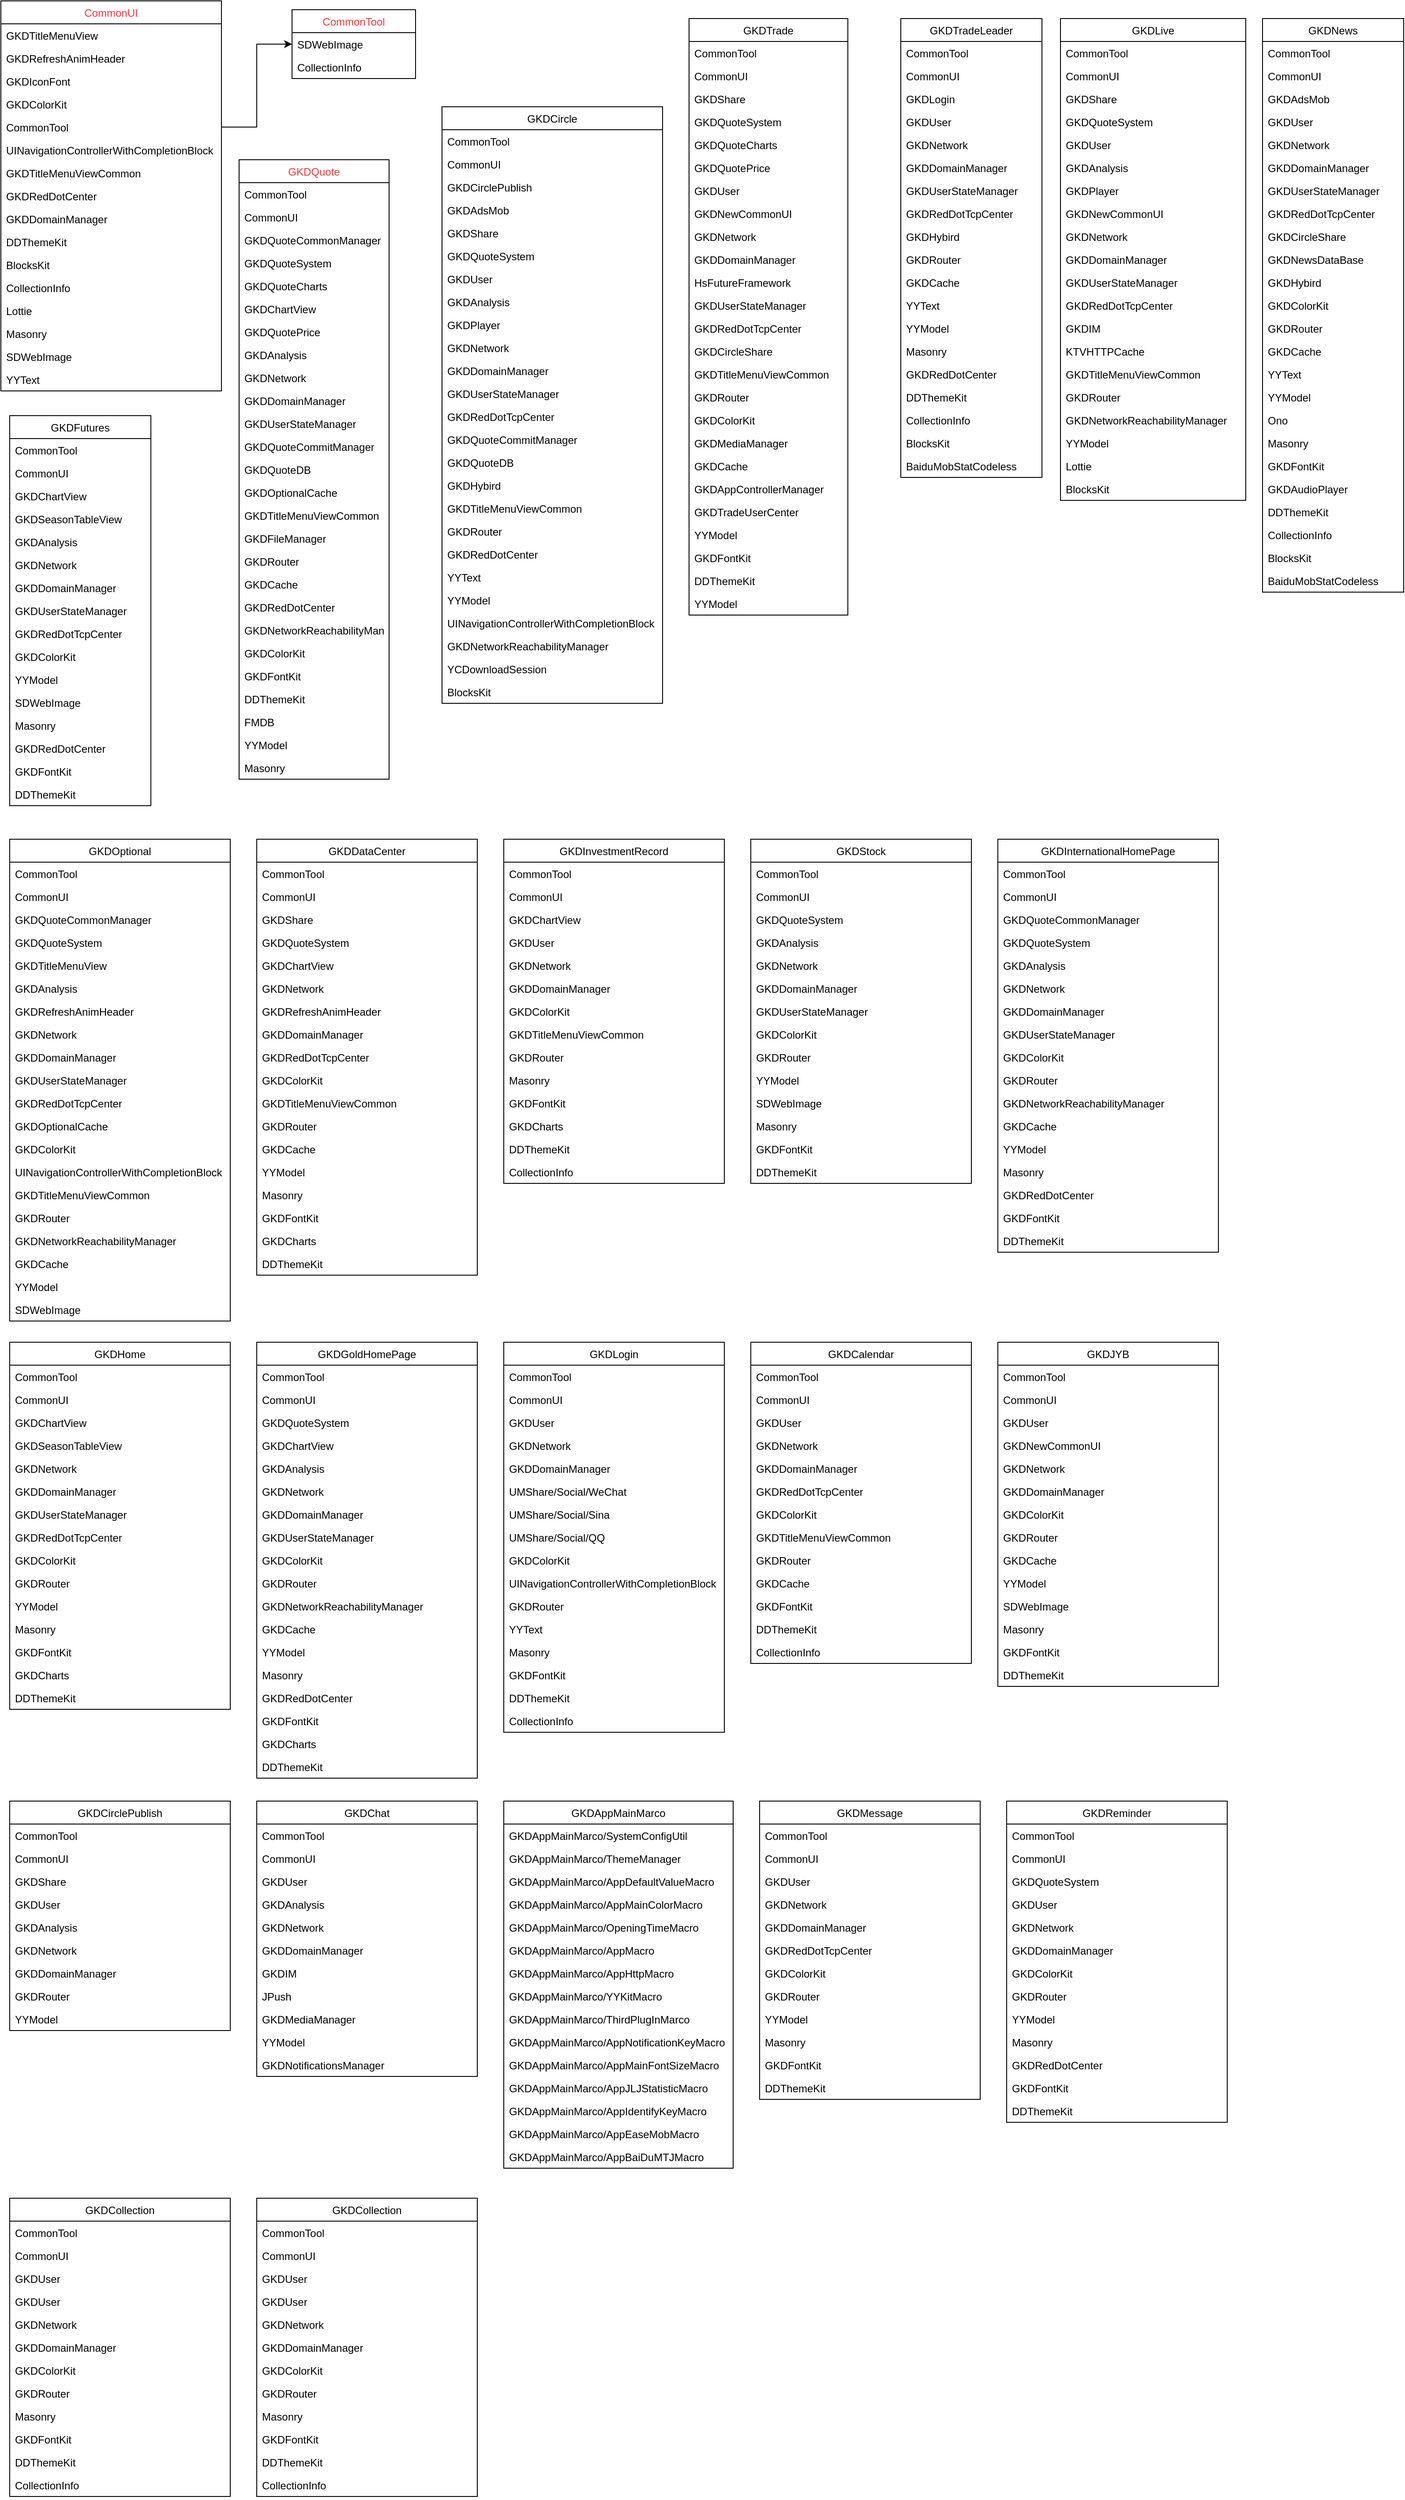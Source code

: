 <mxfile version="17.4.0" type="github">
  <diagram id="89_iaEUNK6H-7Jx7CEDL" name="Page-1">
    <mxGraphModel dx="1611" dy="851" grid="1" gridSize="10" guides="1" tooltips="1" connect="1" arrows="1" fold="1" page="1" pageScale="1" pageWidth="827" pageHeight="1169" math="0" shadow="0">
      <root>
        <mxCell id="0" />
        <mxCell id="1" parent="0" />
        <mxCell id="Uo3eqsdyhGIUtS5V_bpZ-1" value="CommonUI" style="swimlane;fontStyle=0;childLayout=stackLayout;horizontal=1;startSize=26;fillColor=none;horizontalStack=0;resizeParent=1;resizeParentMax=0;resizeLast=0;collapsible=1;marginBottom=0;fontColor=#FF3333;" parent="1" vertex="1">
          <mxGeometry x="40" y="20" width="250" height="442" as="geometry" />
        </mxCell>
        <mxCell id="Uo3eqsdyhGIUtS5V_bpZ-2" value="GKDTitleMenuView" style="text;strokeColor=none;fillColor=none;align=left;verticalAlign=top;spacingLeft=4;spacingRight=4;overflow=hidden;rotatable=0;points=[[0,0.5],[1,0.5]];portConstraint=eastwest;" parent="Uo3eqsdyhGIUtS5V_bpZ-1" vertex="1">
          <mxGeometry y="26" width="250" height="26" as="geometry" />
        </mxCell>
        <mxCell id="Uo3eqsdyhGIUtS5V_bpZ-3" value="GKDRefreshAnimHeader" style="text;strokeColor=none;fillColor=none;align=left;verticalAlign=top;spacingLeft=4;spacingRight=4;overflow=hidden;rotatable=0;points=[[0,0.5],[1,0.5]];portConstraint=eastwest;" parent="Uo3eqsdyhGIUtS5V_bpZ-1" vertex="1">
          <mxGeometry y="52" width="250" height="26" as="geometry" />
        </mxCell>
        <mxCell id="Uo3eqsdyhGIUtS5V_bpZ-13" value="GKDIconFont" style="text;strokeColor=none;fillColor=none;align=left;verticalAlign=top;spacingLeft=4;spacingRight=4;overflow=hidden;rotatable=0;points=[[0,0.5],[1,0.5]];portConstraint=eastwest;" parent="Uo3eqsdyhGIUtS5V_bpZ-1" vertex="1">
          <mxGeometry y="78" width="250" height="26" as="geometry" />
        </mxCell>
        <mxCell id="Uo3eqsdyhGIUtS5V_bpZ-18" value="GKDColorKit" style="text;strokeColor=none;fillColor=none;align=left;verticalAlign=top;spacingLeft=4;spacingRight=4;overflow=hidden;rotatable=0;points=[[0,0.5],[1,0.5]];portConstraint=eastwest;" parent="Uo3eqsdyhGIUtS5V_bpZ-1" vertex="1">
          <mxGeometry y="104" width="250" height="26" as="geometry" />
        </mxCell>
        <mxCell id="Uo3eqsdyhGIUtS5V_bpZ-21" value="CommonTool" style="text;strokeColor=none;fillColor=none;align=left;verticalAlign=top;spacingLeft=4;spacingRight=4;overflow=hidden;rotatable=0;points=[[0,0.5],[1,0.5]];portConstraint=eastwest;" parent="Uo3eqsdyhGIUtS5V_bpZ-1" vertex="1">
          <mxGeometry y="130" width="250" height="26" as="geometry" />
        </mxCell>
        <mxCell id="Uo3eqsdyhGIUtS5V_bpZ-22" value="UINavigationControllerWithCompletionBlock" style="text;strokeColor=none;fillColor=none;align=left;verticalAlign=top;spacingLeft=4;spacingRight=4;overflow=hidden;rotatable=0;points=[[0,0.5],[1,0.5]];portConstraint=eastwest;" parent="Uo3eqsdyhGIUtS5V_bpZ-1" vertex="1">
          <mxGeometry y="156" width="250" height="26" as="geometry" />
        </mxCell>
        <mxCell id="Uo3eqsdyhGIUtS5V_bpZ-17" value="GKDTitleMenuViewCommon" style="text;strokeColor=none;fillColor=none;align=left;verticalAlign=top;spacingLeft=4;spacingRight=4;overflow=hidden;rotatable=0;points=[[0,0.5],[1,0.5]];portConstraint=eastwest;" parent="Uo3eqsdyhGIUtS5V_bpZ-1" vertex="1">
          <mxGeometry y="182" width="250" height="26" as="geometry" />
        </mxCell>
        <mxCell id="Uo3eqsdyhGIUtS5V_bpZ-20" value="GKDRedDotCenter" style="text;strokeColor=none;fillColor=none;align=left;verticalAlign=top;spacingLeft=4;spacingRight=4;overflow=hidden;rotatable=0;points=[[0,0.5],[1,0.5]];portConstraint=eastwest;" parent="Uo3eqsdyhGIUtS5V_bpZ-1" vertex="1">
          <mxGeometry y="208" width="250" height="26" as="geometry" />
        </mxCell>
        <mxCell id="Uo3eqsdyhGIUtS5V_bpZ-25" value="GKDDomainManager&#xa;&#xa;" style="text;strokeColor=none;fillColor=none;align=left;verticalAlign=top;spacingLeft=4;spacingRight=4;overflow=hidden;rotatable=0;points=[[0,0.5],[1,0.5]];portConstraint=eastwest;" parent="Uo3eqsdyhGIUtS5V_bpZ-1" vertex="1">
          <mxGeometry y="234" width="250" height="26" as="geometry" />
        </mxCell>
        <mxCell id="Uo3eqsdyhGIUtS5V_bpZ-19" value="DDThemeKit" style="text;strokeColor=none;fillColor=none;align=left;verticalAlign=top;spacingLeft=4;spacingRight=4;overflow=hidden;rotatable=0;points=[[0,0.5],[1,0.5]];portConstraint=eastwest;" parent="Uo3eqsdyhGIUtS5V_bpZ-1" vertex="1">
          <mxGeometry y="260" width="250" height="26" as="geometry" />
        </mxCell>
        <mxCell id="Uo3eqsdyhGIUtS5V_bpZ-23" value="BlocksKit" style="text;strokeColor=none;fillColor=none;align=left;verticalAlign=top;spacingLeft=4;spacingRight=4;overflow=hidden;rotatable=0;points=[[0,0.5],[1,0.5]];portConstraint=eastwest;" parent="Uo3eqsdyhGIUtS5V_bpZ-1" vertex="1">
          <mxGeometry y="286" width="250" height="26" as="geometry" />
        </mxCell>
        <mxCell id="Uo3eqsdyhGIUtS5V_bpZ-24" value="CollectionInfo" style="text;strokeColor=none;fillColor=none;align=left;verticalAlign=top;spacingLeft=4;spacingRight=4;overflow=hidden;rotatable=0;points=[[0,0.5],[1,0.5]];portConstraint=eastwest;" parent="Uo3eqsdyhGIUtS5V_bpZ-1" vertex="1">
          <mxGeometry y="312" width="250" height="26" as="geometry" />
        </mxCell>
        <mxCell id="Uo3eqsdyhGIUtS5V_bpZ-16" value="Lottie" style="text;strokeColor=none;fillColor=none;align=left;verticalAlign=top;spacingLeft=4;spacingRight=4;overflow=hidden;rotatable=0;points=[[0,0.5],[1,0.5]];portConstraint=eastwest;" parent="Uo3eqsdyhGIUtS5V_bpZ-1" vertex="1">
          <mxGeometry y="338" width="250" height="26" as="geometry" />
        </mxCell>
        <mxCell id="Uo3eqsdyhGIUtS5V_bpZ-15" value="Masonry" style="text;strokeColor=none;fillColor=none;align=left;verticalAlign=top;spacingLeft=4;spacingRight=4;overflow=hidden;rotatable=0;points=[[0,0.5],[1,0.5]];portConstraint=eastwest;" parent="Uo3eqsdyhGIUtS5V_bpZ-1" vertex="1">
          <mxGeometry y="364" width="250" height="26" as="geometry" />
        </mxCell>
        <mxCell id="Uo3eqsdyhGIUtS5V_bpZ-14" value="SDWebImage" style="text;strokeColor=none;fillColor=none;align=left;verticalAlign=top;spacingLeft=4;spacingRight=4;overflow=hidden;rotatable=0;points=[[0,0.5],[1,0.5]];portConstraint=eastwest;" parent="Uo3eqsdyhGIUtS5V_bpZ-1" vertex="1">
          <mxGeometry y="390" width="250" height="26" as="geometry" />
        </mxCell>
        <mxCell id="Uo3eqsdyhGIUtS5V_bpZ-4" value="YYText" style="text;strokeColor=none;fillColor=none;align=left;verticalAlign=top;spacingLeft=4;spacingRight=4;overflow=hidden;rotatable=0;points=[[0,0.5],[1,0.5]];portConstraint=eastwest;" parent="Uo3eqsdyhGIUtS5V_bpZ-1" vertex="1">
          <mxGeometry y="416" width="250" height="26" as="geometry" />
        </mxCell>
        <mxCell id="Uo3eqsdyhGIUtS5V_bpZ-9" value="CommonTool" style="swimlane;fontStyle=0;childLayout=stackLayout;horizontal=1;startSize=26;fillColor=none;horizontalStack=0;resizeParent=1;resizeParentMax=0;resizeLast=0;collapsible=1;marginBottom=0;fontColor=#FF3333;" parent="1" vertex="1">
          <mxGeometry x="370" y="30" width="140" height="78" as="geometry" />
        </mxCell>
        <mxCell id="Uo3eqsdyhGIUtS5V_bpZ-10" value="SDWebImage" style="text;strokeColor=none;fillColor=none;align=left;verticalAlign=top;spacingLeft=4;spacingRight=4;overflow=hidden;rotatable=0;points=[[0,0.5],[1,0.5]];portConstraint=eastwest;" parent="Uo3eqsdyhGIUtS5V_bpZ-9" vertex="1">
          <mxGeometry y="26" width="140" height="26" as="geometry" />
        </mxCell>
        <mxCell id="Uo3eqsdyhGIUtS5V_bpZ-11" value="CollectionInfo" style="text;strokeColor=none;fillColor=none;align=left;verticalAlign=top;spacingLeft=4;spacingRight=4;overflow=hidden;rotatable=0;points=[[0,0.5],[1,0.5]];portConstraint=eastwest;" parent="Uo3eqsdyhGIUtS5V_bpZ-9" vertex="1">
          <mxGeometry y="52" width="140" height="26" as="geometry" />
        </mxCell>
        <mxCell id="Uo3eqsdyhGIUtS5V_bpZ-26" style="edgeStyle=orthogonalEdgeStyle;rounded=0;orthogonalLoop=1;jettySize=auto;html=1;entryX=0;entryY=0.5;entryDx=0;entryDy=0;fontColor=#FF3333;" parent="1" source="Uo3eqsdyhGIUtS5V_bpZ-21" target="Uo3eqsdyhGIUtS5V_bpZ-10" edge="1">
          <mxGeometry relative="1" as="geometry" />
        </mxCell>
        <mxCell id="Uo3eqsdyhGIUtS5V_bpZ-31" value="GKDQuote" style="swimlane;fontStyle=0;childLayout=stackLayout;horizontal=1;startSize=26;fillColor=none;horizontalStack=0;resizeParent=1;resizeParentMax=0;resizeLast=0;collapsible=1;marginBottom=0;fontColor=#FF3333;" parent="1" vertex="1">
          <mxGeometry x="310" y="200" width="170" height="702" as="geometry" />
        </mxCell>
        <mxCell id="Uo3eqsdyhGIUtS5V_bpZ-32" value="CommonTool" style="text;strokeColor=none;fillColor=none;align=left;verticalAlign=top;spacingLeft=4;spacingRight=4;overflow=hidden;rotatable=0;points=[[0,0.5],[1,0.5]];portConstraint=eastwest;fontColor=#000000;" parent="Uo3eqsdyhGIUtS5V_bpZ-31" vertex="1">
          <mxGeometry y="26" width="170" height="26" as="geometry" />
        </mxCell>
        <mxCell id="Uo3eqsdyhGIUtS5V_bpZ-33" value="CommonUI" style="text;strokeColor=none;fillColor=none;align=left;verticalAlign=top;spacingLeft=4;spacingRight=4;overflow=hidden;rotatable=0;points=[[0,0.5],[1,0.5]];portConstraint=eastwest;fontColor=#000000;" parent="Uo3eqsdyhGIUtS5V_bpZ-31" vertex="1">
          <mxGeometry y="52" width="170" height="26" as="geometry" />
        </mxCell>
        <mxCell id="Uo3eqsdyhGIUtS5V_bpZ-35" value="GKDQuoteCommonManager" style="text;strokeColor=none;fillColor=none;align=left;verticalAlign=top;spacingLeft=4;spacingRight=4;overflow=hidden;rotatable=0;points=[[0,0.5],[1,0.5]];portConstraint=eastwest;fontColor=#000000;" parent="Uo3eqsdyhGIUtS5V_bpZ-31" vertex="1">
          <mxGeometry y="78" width="170" height="26" as="geometry" />
        </mxCell>
        <mxCell id="Uo3eqsdyhGIUtS5V_bpZ-37" value="GKDQuoteSystem" style="text;strokeColor=none;fillColor=none;align=left;verticalAlign=top;spacingLeft=4;spacingRight=4;overflow=hidden;rotatable=0;points=[[0,0.5],[1,0.5]];portConstraint=eastwest;fontColor=#000000;" parent="Uo3eqsdyhGIUtS5V_bpZ-31" vertex="1">
          <mxGeometry y="104" width="170" height="26" as="geometry" />
        </mxCell>
        <mxCell id="Uo3eqsdyhGIUtS5V_bpZ-44" value="GKDQuoteCharts" style="text;strokeColor=none;fillColor=none;align=left;verticalAlign=top;spacingLeft=4;spacingRight=4;overflow=hidden;rotatable=0;points=[[0,0.5],[1,0.5]];portConstraint=eastwest;fontColor=#000000;" parent="Uo3eqsdyhGIUtS5V_bpZ-31" vertex="1">
          <mxGeometry y="130" width="170" height="26" as="geometry" />
        </mxCell>
        <mxCell id="Uo3eqsdyhGIUtS5V_bpZ-43" value="GKDChartView" style="text;strokeColor=none;fillColor=none;align=left;verticalAlign=top;spacingLeft=4;spacingRight=4;overflow=hidden;rotatable=0;points=[[0,0.5],[1,0.5]];portConstraint=eastwest;fontColor=#000000;" parent="Uo3eqsdyhGIUtS5V_bpZ-31" vertex="1">
          <mxGeometry y="156" width="170" height="26" as="geometry" />
        </mxCell>
        <mxCell id="Uo3eqsdyhGIUtS5V_bpZ-42" value="GKDQuotePrice" style="text;strokeColor=none;fillColor=none;align=left;verticalAlign=top;spacingLeft=4;spacingRight=4;overflow=hidden;rotatable=0;points=[[0,0.5],[1,0.5]];portConstraint=eastwest;fontColor=#000000;" parent="Uo3eqsdyhGIUtS5V_bpZ-31" vertex="1">
          <mxGeometry y="182" width="170" height="26" as="geometry" />
        </mxCell>
        <mxCell id="Uo3eqsdyhGIUtS5V_bpZ-41" value="GKDAnalysis" style="text;strokeColor=none;fillColor=none;align=left;verticalAlign=top;spacingLeft=4;spacingRight=4;overflow=hidden;rotatable=0;points=[[0,0.5],[1,0.5]];portConstraint=eastwest;fontColor=#000000;" parent="Uo3eqsdyhGIUtS5V_bpZ-31" vertex="1">
          <mxGeometry y="208" width="170" height="26" as="geometry" />
        </mxCell>
        <mxCell id="Uo3eqsdyhGIUtS5V_bpZ-40" value="GKDNetwork" style="text;strokeColor=none;fillColor=none;align=left;verticalAlign=top;spacingLeft=4;spacingRight=4;overflow=hidden;rotatable=0;points=[[0,0.5],[1,0.5]];portConstraint=eastwest;fontColor=#000000;" parent="Uo3eqsdyhGIUtS5V_bpZ-31" vertex="1">
          <mxGeometry y="234" width="170" height="26" as="geometry" />
        </mxCell>
        <mxCell id="Uo3eqsdyhGIUtS5V_bpZ-39" value="GKDDomainManager" style="text;strokeColor=none;fillColor=none;align=left;verticalAlign=top;spacingLeft=4;spacingRight=4;overflow=hidden;rotatable=0;points=[[0,0.5],[1,0.5]];portConstraint=eastwest;fontColor=#000000;" parent="Uo3eqsdyhGIUtS5V_bpZ-31" vertex="1">
          <mxGeometry y="260" width="170" height="26" as="geometry" />
        </mxCell>
        <mxCell id="Uo3eqsdyhGIUtS5V_bpZ-38" value="GKDUserStateManager" style="text;strokeColor=none;fillColor=none;align=left;verticalAlign=top;spacingLeft=4;spacingRight=4;overflow=hidden;rotatable=0;points=[[0,0.5],[1,0.5]];portConstraint=eastwest;fontColor=#000000;" parent="Uo3eqsdyhGIUtS5V_bpZ-31" vertex="1">
          <mxGeometry y="286" width="170" height="26" as="geometry" />
        </mxCell>
        <mxCell id="Uo3eqsdyhGIUtS5V_bpZ-36" value="GKDQuoteCommitManager" style="text;strokeColor=none;fillColor=none;align=left;verticalAlign=top;spacingLeft=4;spacingRight=4;overflow=hidden;rotatable=0;points=[[0,0.5],[1,0.5]];portConstraint=eastwest;fontColor=#000000;" parent="Uo3eqsdyhGIUtS5V_bpZ-31" vertex="1">
          <mxGeometry y="312" width="170" height="26" as="geometry" />
        </mxCell>
        <mxCell id="Uo3eqsdyhGIUtS5V_bpZ-48" value="GKDQuoteDB" style="text;strokeColor=none;fillColor=none;align=left;verticalAlign=top;spacingLeft=4;spacingRight=4;overflow=hidden;rotatable=0;points=[[0,0.5],[1,0.5]];portConstraint=eastwest;fontColor=#000000;" parent="Uo3eqsdyhGIUtS5V_bpZ-31" vertex="1">
          <mxGeometry y="338" width="170" height="26" as="geometry" />
        </mxCell>
        <mxCell id="Uo3eqsdyhGIUtS5V_bpZ-47" value="GKDOptionalCache" style="text;strokeColor=none;fillColor=none;align=left;verticalAlign=top;spacingLeft=4;spacingRight=4;overflow=hidden;rotatable=0;points=[[0,0.5],[1,0.5]];portConstraint=eastwest;fontColor=#000000;" parent="Uo3eqsdyhGIUtS5V_bpZ-31" vertex="1">
          <mxGeometry y="364" width="170" height="26" as="geometry" />
        </mxCell>
        <mxCell id="Uo3eqsdyhGIUtS5V_bpZ-46" value="GKDTitleMenuViewCommon" style="text;strokeColor=none;fillColor=none;align=left;verticalAlign=top;spacingLeft=4;spacingRight=4;overflow=hidden;rotatable=0;points=[[0,0.5],[1,0.5]];portConstraint=eastwest;fontColor=#000000;" parent="Uo3eqsdyhGIUtS5V_bpZ-31" vertex="1">
          <mxGeometry y="390" width="170" height="26" as="geometry" />
        </mxCell>
        <mxCell id="Uo3eqsdyhGIUtS5V_bpZ-52" value="GKDFileManager" style="text;strokeColor=none;fillColor=none;align=left;verticalAlign=top;spacingLeft=4;spacingRight=4;overflow=hidden;rotatable=0;points=[[0,0.5],[1,0.5]];portConstraint=eastwest;fontColor=#000000;" parent="Uo3eqsdyhGIUtS5V_bpZ-31" vertex="1">
          <mxGeometry y="416" width="170" height="26" as="geometry" />
        </mxCell>
        <mxCell id="Uo3eqsdyhGIUtS5V_bpZ-45" value="GKDRouter" style="text;strokeColor=none;fillColor=none;align=left;verticalAlign=top;spacingLeft=4;spacingRight=4;overflow=hidden;rotatable=0;points=[[0,0.5],[1,0.5]];portConstraint=eastwest;fontColor=#000000;" parent="Uo3eqsdyhGIUtS5V_bpZ-31" vertex="1">
          <mxGeometry y="442" width="170" height="26" as="geometry" />
        </mxCell>
        <mxCell id="Uo3eqsdyhGIUtS5V_bpZ-51" value="GKDCache" style="text;strokeColor=none;fillColor=none;align=left;verticalAlign=top;spacingLeft=4;spacingRight=4;overflow=hidden;rotatable=0;points=[[0,0.5],[1,0.5]];portConstraint=eastwest;fontColor=#000000;" parent="Uo3eqsdyhGIUtS5V_bpZ-31" vertex="1">
          <mxGeometry y="468" width="170" height="26" as="geometry" />
        </mxCell>
        <mxCell id="Uo3eqsdyhGIUtS5V_bpZ-50" value="GKDRedDotCenter" style="text;strokeColor=none;fillColor=none;align=left;verticalAlign=top;spacingLeft=4;spacingRight=4;overflow=hidden;rotatable=0;points=[[0,0.5],[1,0.5]];portConstraint=eastwest;fontColor=#000000;" parent="Uo3eqsdyhGIUtS5V_bpZ-31" vertex="1">
          <mxGeometry y="494" width="170" height="26" as="geometry" />
        </mxCell>
        <mxCell id="Uo3eqsdyhGIUtS5V_bpZ-49" value="GKDNetworkReachabilityManager" style="text;strokeColor=none;fillColor=none;align=left;verticalAlign=top;spacingLeft=4;spacingRight=4;overflow=hidden;rotatable=0;points=[[0,0.5],[1,0.5]];portConstraint=eastwest;fontColor=#000000;" parent="Uo3eqsdyhGIUtS5V_bpZ-31" vertex="1">
          <mxGeometry y="520" width="170" height="26" as="geometry" />
        </mxCell>
        <mxCell id="Uo3eqsdyhGIUtS5V_bpZ-54" value="GKDColorKit" style="text;strokeColor=none;fillColor=none;align=left;verticalAlign=top;spacingLeft=4;spacingRight=4;overflow=hidden;rotatable=0;points=[[0,0.5],[1,0.5]];portConstraint=eastwest;fontColor=#000000;" parent="Uo3eqsdyhGIUtS5V_bpZ-31" vertex="1">
          <mxGeometry y="546" width="170" height="26" as="geometry" />
        </mxCell>
        <mxCell id="Uo3eqsdyhGIUtS5V_bpZ-55" value="GKDFontKit" style="text;strokeColor=none;fillColor=none;align=left;verticalAlign=top;spacingLeft=4;spacingRight=4;overflow=hidden;rotatable=0;points=[[0,0.5],[1,0.5]];portConstraint=eastwest;fontColor=#000000;" parent="Uo3eqsdyhGIUtS5V_bpZ-31" vertex="1">
          <mxGeometry y="572" width="170" height="26" as="geometry" />
        </mxCell>
        <mxCell id="Uo3eqsdyhGIUtS5V_bpZ-56" value="DDThemeKit" style="text;strokeColor=none;fillColor=none;align=left;verticalAlign=top;spacingLeft=4;spacingRight=4;overflow=hidden;rotatable=0;points=[[0,0.5],[1,0.5]];portConstraint=eastwest;fontColor=#000000;" parent="Uo3eqsdyhGIUtS5V_bpZ-31" vertex="1">
          <mxGeometry y="598" width="170" height="26" as="geometry" />
        </mxCell>
        <mxCell id="Uo3eqsdyhGIUtS5V_bpZ-57" value="FMDB" style="text;strokeColor=none;fillColor=none;align=left;verticalAlign=top;spacingLeft=4;spacingRight=4;overflow=hidden;rotatable=0;points=[[0,0.5],[1,0.5]];portConstraint=eastwest;fontColor=#000000;" parent="Uo3eqsdyhGIUtS5V_bpZ-31" vertex="1">
          <mxGeometry y="624" width="170" height="26" as="geometry" />
        </mxCell>
        <mxCell id="Uo3eqsdyhGIUtS5V_bpZ-53" value="YYModel" style="text;strokeColor=none;fillColor=none;align=left;verticalAlign=top;spacingLeft=4;spacingRight=4;overflow=hidden;rotatable=0;points=[[0,0.5],[1,0.5]];portConstraint=eastwest;fontColor=#000000;" parent="Uo3eqsdyhGIUtS5V_bpZ-31" vertex="1">
          <mxGeometry y="650" width="170" height="26" as="geometry" />
        </mxCell>
        <mxCell id="Uo3eqsdyhGIUtS5V_bpZ-34" value="Masonry" style="text;strokeColor=none;fillColor=none;align=left;verticalAlign=top;spacingLeft=4;spacingRight=4;overflow=hidden;rotatable=0;points=[[0,0.5],[1,0.5]];portConstraint=eastwest;fontColor=#000000;" parent="Uo3eqsdyhGIUtS5V_bpZ-31" vertex="1">
          <mxGeometry y="676" width="170" height="26" as="geometry" />
        </mxCell>
        <mxCell id="Uo3eqsdyhGIUtS5V_bpZ-58" value="GKDCircle" style="swimlane;fontStyle=0;childLayout=stackLayout;horizontal=1;startSize=26;fillColor=none;horizontalStack=0;resizeParent=1;resizeParentMax=0;resizeLast=0;collapsible=1;marginBottom=0;fontColor=#000000;" parent="1" vertex="1">
          <mxGeometry x="540" y="140" width="250" height="676" as="geometry" />
        </mxCell>
        <mxCell id="Uo3eqsdyhGIUtS5V_bpZ-59" value="CommonTool" style="text;strokeColor=none;fillColor=none;align=left;verticalAlign=top;spacingLeft=4;spacingRight=4;overflow=hidden;rotatable=0;points=[[0,0.5],[1,0.5]];portConstraint=eastwest;fontColor=#000000;" parent="Uo3eqsdyhGIUtS5V_bpZ-58" vertex="1">
          <mxGeometry y="26" width="250" height="26" as="geometry" />
        </mxCell>
        <mxCell id="Uo3eqsdyhGIUtS5V_bpZ-62" value="CommonUI" style="text;strokeColor=none;fillColor=none;align=left;verticalAlign=top;spacingLeft=4;spacingRight=4;overflow=hidden;rotatable=0;points=[[0,0.5],[1,0.5]];portConstraint=eastwest;fontColor=#000000;" parent="Uo3eqsdyhGIUtS5V_bpZ-58" vertex="1">
          <mxGeometry y="52" width="250" height="26" as="geometry" />
        </mxCell>
        <mxCell id="Uo3eqsdyhGIUtS5V_bpZ-63" value="GKDCirclePublish" style="text;strokeColor=none;fillColor=none;align=left;verticalAlign=top;spacingLeft=4;spacingRight=4;overflow=hidden;rotatable=0;points=[[0,0.5],[1,0.5]];portConstraint=eastwest;fontColor=#000000;" parent="Uo3eqsdyhGIUtS5V_bpZ-58" vertex="1">
          <mxGeometry y="78" width="250" height="26" as="geometry" />
        </mxCell>
        <mxCell id="Uo3eqsdyhGIUtS5V_bpZ-64" value="GKDAdsMob" style="text;strokeColor=none;fillColor=none;align=left;verticalAlign=top;spacingLeft=4;spacingRight=4;overflow=hidden;rotatable=0;points=[[0,0.5],[1,0.5]];portConstraint=eastwest;fontColor=#000000;" parent="Uo3eqsdyhGIUtS5V_bpZ-58" vertex="1">
          <mxGeometry y="104" width="250" height="26" as="geometry" />
        </mxCell>
        <mxCell id="Uo3eqsdyhGIUtS5V_bpZ-65" value="GKDShare" style="text;strokeColor=none;fillColor=none;align=left;verticalAlign=top;spacingLeft=4;spacingRight=4;overflow=hidden;rotatable=0;points=[[0,0.5],[1,0.5]];portConstraint=eastwest;fontColor=#000000;" parent="Uo3eqsdyhGIUtS5V_bpZ-58" vertex="1">
          <mxGeometry y="130" width="250" height="26" as="geometry" />
        </mxCell>
        <mxCell id="Uo3eqsdyhGIUtS5V_bpZ-72" value="GKDQuoteSystem" style="text;strokeColor=none;fillColor=none;align=left;verticalAlign=top;spacingLeft=4;spacingRight=4;overflow=hidden;rotatable=0;points=[[0,0.5],[1,0.5]];portConstraint=eastwest;fontColor=#000000;" parent="Uo3eqsdyhGIUtS5V_bpZ-58" vertex="1">
          <mxGeometry y="156" width="250" height="26" as="geometry" />
        </mxCell>
        <mxCell id="Uo3eqsdyhGIUtS5V_bpZ-74" value="GKDUser" style="text;strokeColor=none;fillColor=none;align=left;verticalAlign=top;spacingLeft=4;spacingRight=4;overflow=hidden;rotatable=0;points=[[0,0.5],[1,0.5]];portConstraint=eastwest;fontColor=#000000;" parent="Uo3eqsdyhGIUtS5V_bpZ-58" vertex="1">
          <mxGeometry y="182" width="250" height="26" as="geometry" />
        </mxCell>
        <mxCell id="Uo3eqsdyhGIUtS5V_bpZ-77" value="GKDAnalysis" style="text;strokeColor=none;fillColor=none;align=left;verticalAlign=top;spacingLeft=4;spacingRight=4;overflow=hidden;rotatable=0;points=[[0,0.5],[1,0.5]];portConstraint=eastwest;fontColor=#000000;" parent="Uo3eqsdyhGIUtS5V_bpZ-58" vertex="1">
          <mxGeometry y="208" width="250" height="26" as="geometry" />
        </mxCell>
        <mxCell id="Uo3eqsdyhGIUtS5V_bpZ-78" value="GKDPlayer" style="text;strokeColor=none;fillColor=none;align=left;verticalAlign=top;spacingLeft=4;spacingRight=4;overflow=hidden;rotatable=0;points=[[0,0.5],[1,0.5]];portConstraint=eastwest;fontColor=#000000;" parent="Uo3eqsdyhGIUtS5V_bpZ-58" vertex="1">
          <mxGeometry y="234" width="250" height="26" as="geometry" />
        </mxCell>
        <mxCell id="Uo3eqsdyhGIUtS5V_bpZ-79" value="GKDNetwork" style="text;strokeColor=none;fillColor=none;align=left;verticalAlign=top;spacingLeft=4;spacingRight=4;overflow=hidden;rotatable=0;points=[[0,0.5],[1,0.5]];portConstraint=eastwest;fontColor=#000000;" parent="Uo3eqsdyhGIUtS5V_bpZ-58" vertex="1">
          <mxGeometry y="260" width="250" height="26" as="geometry" />
        </mxCell>
        <mxCell id="Uo3eqsdyhGIUtS5V_bpZ-76" value="GKDDomainManager" style="text;strokeColor=none;fillColor=none;align=left;verticalAlign=top;spacingLeft=4;spacingRight=4;overflow=hidden;rotatable=0;points=[[0,0.5],[1,0.5]];portConstraint=eastwest;fontColor=#000000;" parent="Uo3eqsdyhGIUtS5V_bpZ-58" vertex="1">
          <mxGeometry y="286" width="250" height="26" as="geometry" />
        </mxCell>
        <mxCell id="Uo3eqsdyhGIUtS5V_bpZ-75" value="GKDUserStateManager" style="text;strokeColor=none;fillColor=none;align=left;verticalAlign=top;spacingLeft=4;spacingRight=4;overflow=hidden;rotatable=0;points=[[0,0.5],[1,0.5]];portConstraint=eastwest;fontColor=#000000;" parent="Uo3eqsdyhGIUtS5V_bpZ-58" vertex="1">
          <mxGeometry y="312" width="250" height="26" as="geometry" />
        </mxCell>
        <mxCell id="Uo3eqsdyhGIUtS5V_bpZ-73" value="GKDRedDotTcpCenter" style="text;strokeColor=none;fillColor=none;align=left;verticalAlign=top;spacingLeft=4;spacingRight=4;overflow=hidden;rotatable=0;points=[[0,0.5],[1,0.5]];portConstraint=eastwest;fontColor=#000000;" parent="Uo3eqsdyhGIUtS5V_bpZ-58" vertex="1">
          <mxGeometry y="338" width="250" height="26" as="geometry" />
        </mxCell>
        <mxCell id="Uo3eqsdyhGIUtS5V_bpZ-71" value="GKDQuoteCommitManager" style="text;strokeColor=none;fillColor=none;align=left;verticalAlign=top;spacingLeft=4;spacingRight=4;overflow=hidden;rotatable=0;points=[[0,0.5],[1,0.5]];portConstraint=eastwest;fontColor=#000000;" parent="Uo3eqsdyhGIUtS5V_bpZ-58" vertex="1">
          <mxGeometry y="364" width="250" height="26" as="geometry" />
        </mxCell>
        <mxCell id="Uo3eqsdyhGIUtS5V_bpZ-70" value="GKDQuoteDB" style="text;strokeColor=none;fillColor=none;align=left;verticalAlign=top;spacingLeft=4;spacingRight=4;overflow=hidden;rotatable=0;points=[[0,0.5],[1,0.5]];portConstraint=eastwest;fontColor=#000000;" parent="Uo3eqsdyhGIUtS5V_bpZ-58" vertex="1">
          <mxGeometry y="390" width="250" height="26" as="geometry" />
        </mxCell>
        <mxCell id="Uo3eqsdyhGIUtS5V_bpZ-67" value="GKDHybird" style="text;strokeColor=none;fillColor=none;align=left;verticalAlign=top;spacingLeft=4;spacingRight=4;overflow=hidden;rotatable=0;points=[[0,0.5],[1,0.5]];portConstraint=eastwest;fontColor=#000000;" parent="Uo3eqsdyhGIUtS5V_bpZ-58" vertex="1">
          <mxGeometry y="416" width="250" height="26" as="geometry" />
        </mxCell>
        <mxCell id="Uo3eqsdyhGIUtS5V_bpZ-68" value="GKDTitleMenuViewCommon" style="text;strokeColor=none;fillColor=none;align=left;verticalAlign=top;spacingLeft=4;spacingRight=4;overflow=hidden;rotatable=0;points=[[0,0.5],[1,0.5]];portConstraint=eastwest;fontColor=#000000;" parent="Uo3eqsdyhGIUtS5V_bpZ-58" vertex="1">
          <mxGeometry y="442" width="250" height="26" as="geometry" />
        </mxCell>
        <mxCell id="Uo3eqsdyhGIUtS5V_bpZ-69" value="GKDRouter" style="text;strokeColor=none;fillColor=none;align=left;verticalAlign=top;spacingLeft=4;spacingRight=4;overflow=hidden;rotatable=0;points=[[0,0.5],[1,0.5]];portConstraint=eastwest;fontColor=#000000;" parent="Uo3eqsdyhGIUtS5V_bpZ-58" vertex="1">
          <mxGeometry y="468" width="250" height="26" as="geometry" />
        </mxCell>
        <mxCell id="Uo3eqsdyhGIUtS5V_bpZ-61" value="GKDRedDotCenter" style="text;strokeColor=none;fillColor=none;align=left;verticalAlign=top;spacingLeft=4;spacingRight=4;overflow=hidden;rotatable=0;points=[[0,0.5],[1,0.5]];portConstraint=eastwest;fontColor=#000000;" parent="Uo3eqsdyhGIUtS5V_bpZ-58" vertex="1">
          <mxGeometry y="494" width="250" height="26" as="geometry" />
        </mxCell>
        <mxCell id="Uo3eqsdyhGIUtS5V_bpZ-66" value="YYText" style="text;strokeColor=none;fillColor=none;align=left;verticalAlign=top;spacingLeft=4;spacingRight=4;overflow=hidden;rotatable=0;points=[[0,0.5],[1,0.5]];portConstraint=eastwest;fontColor=#000000;" parent="Uo3eqsdyhGIUtS5V_bpZ-58" vertex="1">
          <mxGeometry y="520" width="250" height="26" as="geometry" />
        </mxCell>
        <mxCell id="Uo3eqsdyhGIUtS5V_bpZ-60" value="YYModel" style="text;strokeColor=none;fillColor=none;align=left;verticalAlign=top;spacingLeft=4;spacingRight=4;overflow=hidden;rotatable=0;points=[[0,0.5],[1,0.5]];portConstraint=eastwest;fontColor=#000000;" parent="Uo3eqsdyhGIUtS5V_bpZ-58" vertex="1">
          <mxGeometry y="546" width="250" height="26" as="geometry" />
        </mxCell>
        <mxCell id="Uo3eqsdyhGIUtS5V_bpZ-82" value="UINavigationControllerWithCompletionBlock" style="text;strokeColor=none;fillColor=none;align=left;verticalAlign=top;spacingLeft=4;spacingRight=4;overflow=hidden;rotatable=0;points=[[0,0.5],[1,0.5]];portConstraint=eastwest;fontColor=#000000;" parent="Uo3eqsdyhGIUtS5V_bpZ-58" vertex="1">
          <mxGeometry y="572" width="250" height="26" as="geometry" />
        </mxCell>
        <mxCell id="Uo3eqsdyhGIUtS5V_bpZ-83" value="GKDNetworkReachabilityManager" style="text;strokeColor=none;fillColor=none;align=left;verticalAlign=top;spacingLeft=4;spacingRight=4;overflow=hidden;rotatable=0;points=[[0,0.5],[1,0.5]];portConstraint=eastwest;fontColor=#000000;" parent="Uo3eqsdyhGIUtS5V_bpZ-58" vertex="1">
          <mxGeometry y="598" width="250" height="26" as="geometry" />
        </mxCell>
        <mxCell id="Uo3eqsdyhGIUtS5V_bpZ-80" value="YCDownloadSession" style="text;strokeColor=none;fillColor=none;align=left;verticalAlign=top;spacingLeft=4;spacingRight=4;overflow=hidden;rotatable=0;points=[[0,0.5],[1,0.5]];portConstraint=eastwest;fontColor=#000000;" parent="Uo3eqsdyhGIUtS5V_bpZ-58" vertex="1">
          <mxGeometry y="624" width="250" height="26" as="geometry" />
        </mxCell>
        <mxCell id="Uo3eqsdyhGIUtS5V_bpZ-81" value="BlocksKit" style="text;strokeColor=none;fillColor=none;align=left;verticalAlign=top;spacingLeft=4;spacingRight=4;overflow=hidden;rotatable=0;points=[[0,0.5],[1,0.5]];portConstraint=eastwest;fontColor=#000000;" parent="Uo3eqsdyhGIUtS5V_bpZ-58" vertex="1">
          <mxGeometry y="650" width="250" height="26" as="geometry" />
        </mxCell>
        <mxCell id="Uo3eqsdyhGIUtS5V_bpZ-84" value="GKDTrade" style="swimlane;fontStyle=0;childLayout=stackLayout;horizontal=1;startSize=26;fillColor=none;horizontalStack=0;resizeParent=1;resizeParentMax=0;resizeLast=0;collapsible=1;marginBottom=0;fontColor=#000000;" parent="1" vertex="1">
          <mxGeometry x="820" y="40" width="180" height="676" as="geometry" />
        </mxCell>
        <mxCell id="Uo3eqsdyhGIUtS5V_bpZ-85" value="CommonTool" style="text;strokeColor=none;fillColor=none;align=left;verticalAlign=top;spacingLeft=4;spacingRight=4;overflow=hidden;rotatable=0;points=[[0,0.5],[1,0.5]];portConstraint=eastwest;fontColor=#000000;" parent="Uo3eqsdyhGIUtS5V_bpZ-84" vertex="1">
          <mxGeometry y="26" width="180" height="26" as="geometry" />
        </mxCell>
        <mxCell id="Uo3eqsdyhGIUtS5V_bpZ-86" value="CommonUI" style="text;strokeColor=none;fillColor=none;align=left;verticalAlign=top;spacingLeft=4;spacingRight=4;overflow=hidden;rotatable=0;points=[[0,0.5],[1,0.5]];portConstraint=eastwest;fontColor=#000000;" parent="Uo3eqsdyhGIUtS5V_bpZ-84" vertex="1">
          <mxGeometry y="52" width="180" height="26" as="geometry" />
        </mxCell>
        <mxCell id="Uo3eqsdyhGIUtS5V_bpZ-90" value="GKDShare" style="text;strokeColor=none;fillColor=none;align=left;verticalAlign=top;spacingLeft=4;spacingRight=4;overflow=hidden;rotatable=0;points=[[0,0.5],[1,0.5]];portConstraint=eastwest;fontColor=#000000;" parent="Uo3eqsdyhGIUtS5V_bpZ-84" vertex="1">
          <mxGeometry y="78" width="180" height="26" as="geometry" />
        </mxCell>
        <mxCell id="Uo3eqsdyhGIUtS5V_bpZ-93" value="GKDQuoteSystem" style="text;strokeColor=none;fillColor=none;align=left;verticalAlign=top;spacingLeft=4;spacingRight=4;overflow=hidden;rotatable=0;points=[[0,0.5],[1,0.5]];portConstraint=eastwest;fontColor=#000000;" parent="Uo3eqsdyhGIUtS5V_bpZ-84" vertex="1">
          <mxGeometry y="104" width="180" height="26" as="geometry" />
        </mxCell>
        <mxCell id="Uo3eqsdyhGIUtS5V_bpZ-95" value="GKDQuoteCharts" style="text;strokeColor=none;fillColor=none;align=left;verticalAlign=top;spacingLeft=4;spacingRight=4;overflow=hidden;rotatable=0;points=[[0,0.5],[1,0.5]];portConstraint=eastwest;fontColor=#000000;" parent="Uo3eqsdyhGIUtS5V_bpZ-84" vertex="1">
          <mxGeometry y="130" width="180" height="26" as="geometry" />
        </mxCell>
        <mxCell id="Uo3eqsdyhGIUtS5V_bpZ-101" value="GKDQuotePrice" style="text;strokeColor=none;fillColor=none;align=left;verticalAlign=top;spacingLeft=4;spacingRight=4;overflow=hidden;rotatable=0;points=[[0,0.5],[1,0.5]];portConstraint=eastwest;fontColor=#000000;" parent="Uo3eqsdyhGIUtS5V_bpZ-84" vertex="1">
          <mxGeometry y="156" width="180" height="26" as="geometry" />
        </mxCell>
        <mxCell id="Uo3eqsdyhGIUtS5V_bpZ-103" value="GKDUser" style="text;strokeColor=none;fillColor=none;align=left;verticalAlign=top;spacingLeft=4;spacingRight=4;overflow=hidden;rotatable=0;points=[[0,0.5],[1,0.5]];portConstraint=eastwest;fontColor=#000000;" parent="Uo3eqsdyhGIUtS5V_bpZ-84" vertex="1">
          <mxGeometry y="182" width="180" height="26" as="geometry" />
        </mxCell>
        <mxCell id="Uo3eqsdyhGIUtS5V_bpZ-104" value="GKDNewCommonUI" style="text;strokeColor=none;fillColor=none;align=left;verticalAlign=top;spacingLeft=4;spacingRight=4;overflow=hidden;rotatable=0;points=[[0,0.5],[1,0.5]];portConstraint=eastwest;fontColor=#000000;" parent="Uo3eqsdyhGIUtS5V_bpZ-84" vertex="1">
          <mxGeometry y="208" width="180" height="26" as="geometry" />
        </mxCell>
        <mxCell id="Uo3eqsdyhGIUtS5V_bpZ-106" value="GKDNetwork" style="text;strokeColor=none;fillColor=none;align=left;verticalAlign=top;spacingLeft=4;spacingRight=4;overflow=hidden;rotatable=0;points=[[0,0.5],[1,0.5]];portConstraint=eastwest;fontColor=#000000;" parent="Uo3eqsdyhGIUtS5V_bpZ-84" vertex="1">
          <mxGeometry y="234" width="180" height="26" as="geometry" />
        </mxCell>
        <mxCell id="Uo3eqsdyhGIUtS5V_bpZ-105" value="GKDDomainManager" style="text;strokeColor=none;fillColor=none;align=left;verticalAlign=top;spacingLeft=4;spacingRight=4;overflow=hidden;rotatable=0;points=[[0,0.5],[1,0.5]];portConstraint=eastwest;fontColor=#000000;" parent="Uo3eqsdyhGIUtS5V_bpZ-84" vertex="1">
          <mxGeometry y="260" width="180" height="26" as="geometry" />
        </mxCell>
        <mxCell id="Uo3eqsdyhGIUtS5V_bpZ-102" value="HsFutureFramework" style="text;strokeColor=none;fillColor=none;align=left;verticalAlign=top;spacingLeft=4;spacingRight=4;overflow=hidden;rotatable=0;points=[[0,0.5],[1,0.5]];portConstraint=eastwest;fontColor=#000000;" parent="Uo3eqsdyhGIUtS5V_bpZ-84" vertex="1">
          <mxGeometry y="286" width="180" height="26" as="geometry" />
        </mxCell>
        <mxCell id="Uo3eqsdyhGIUtS5V_bpZ-99" value="GKDUserStateManager" style="text;strokeColor=none;fillColor=none;align=left;verticalAlign=top;spacingLeft=4;spacingRight=4;overflow=hidden;rotatable=0;points=[[0,0.5],[1,0.5]];portConstraint=eastwest;fontColor=#000000;" parent="Uo3eqsdyhGIUtS5V_bpZ-84" vertex="1">
          <mxGeometry y="312" width="180" height="26" as="geometry" />
        </mxCell>
        <mxCell id="Uo3eqsdyhGIUtS5V_bpZ-100" value="GKDRedDotTcpCenter" style="text;strokeColor=none;fillColor=none;align=left;verticalAlign=top;spacingLeft=4;spacingRight=4;overflow=hidden;rotatable=0;points=[[0,0.5],[1,0.5]];portConstraint=eastwest;fontColor=#000000;" parent="Uo3eqsdyhGIUtS5V_bpZ-84" vertex="1">
          <mxGeometry y="338" width="180" height="26" as="geometry" />
        </mxCell>
        <mxCell id="Uo3eqsdyhGIUtS5V_bpZ-98" value="GKDCircleShare" style="text;strokeColor=none;fillColor=none;align=left;verticalAlign=top;spacingLeft=4;spacingRight=4;overflow=hidden;rotatable=0;points=[[0,0.5],[1,0.5]];portConstraint=eastwest;fontColor=#000000;" parent="Uo3eqsdyhGIUtS5V_bpZ-84" vertex="1">
          <mxGeometry y="364" width="180" height="26" as="geometry" />
        </mxCell>
        <mxCell id="Uo3eqsdyhGIUtS5V_bpZ-97" value="GKDTitleMenuViewCommon" style="text;strokeColor=none;fillColor=none;align=left;verticalAlign=top;spacingLeft=4;spacingRight=4;overflow=hidden;rotatable=0;points=[[0,0.5],[1,0.5]];portConstraint=eastwest;fontColor=#000000;" parent="Uo3eqsdyhGIUtS5V_bpZ-84" vertex="1">
          <mxGeometry y="390" width="180" height="26" as="geometry" />
        </mxCell>
        <mxCell id="Uo3eqsdyhGIUtS5V_bpZ-96" value="GKDRouter" style="text;strokeColor=none;fillColor=none;align=left;verticalAlign=top;spacingLeft=4;spacingRight=4;overflow=hidden;rotatable=0;points=[[0,0.5],[1,0.5]];portConstraint=eastwest;fontColor=#000000;" parent="Uo3eqsdyhGIUtS5V_bpZ-84" vertex="1">
          <mxGeometry y="416" width="180" height="26" as="geometry" />
        </mxCell>
        <mxCell id="Uo3eqsdyhGIUtS5V_bpZ-94" value="GKDColorKit" style="text;strokeColor=none;fillColor=none;align=left;verticalAlign=top;spacingLeft=4;spacingRight=4;overflow=hidden;rotatable=0;points=[[0,0.5],[1,0.5]];portConstraint=eastwest;fontColor=#000000;" parent="Uo3eqsdyhGIUtS5V_bpZ-84" vertex="1">
          <mxGeometry y="442" width="180" height="26" as="geometry" />
        </mxCell>
        <mxCell id="Uo3eqsdyhGIUtS5V_bpZ-92" value="GKDMediaManager" style="text;strokeColor=none;fillColor=none;align=left;verticalAlign=top;spacingLeft=4;spacingRight=4;overflow=hidden;rotatable=0;points=[[0,0.5],[1,0.5]];portConstraint=eastwest;fontColor=#000000;" parent="Uo3eqsdyhGIUtS5V_bpZ-84" vertex="1">
          <mxGeometry y="468" width="180" height="26" as="geometry" />
        </mxCell>
        <mxCell id="Uo3eqsdyhGIUtS5V_bpZ-91" value="GKDCache" style="text;strokeColor=none;fillColor=none;align=left;verticalAlign=top;spacingLeft=4;spacingRight=4;overflow=hidden;rotatable=0;points=[[0,0.5],[1,0.5]];portConstraint=eastwest;fontColor=#000000;" parent="Uo3eqsdyhGIUtS5V_bpZ-84" vertex="1">
          <mxGeometry y="494" width="180" height="26" as="geometry" />
        </mxCell>
        <mxCell id="Uo3eqsdyhGIUtS5V_bpZ-89" value="GKDAppControllerManager" style="text;strokeColor=none;fillColor=none;align=left;verticalAlign=top;spacingLeft=4;spacingRight=4;overflow=hidden;rotatable=0;points=[[0,0.5],[1,0.5]];portConstraint=eastwest;fontColor=#000000;" parent="Uo3eqsdyhGIUtS5V_bpZ-84" vertex="1">
          <mxGeometry y="520" width="180" height="26" as="geometry" />
        </mxCell>
        <mxCell id="Uo3eqsdyhGIUtS5V_bpZ-87" value="GKDTradeUserCenter" style="text;strokeColor=none;fillColor=none;align=left;verticalAlign=top;spacingLeft=4;spacingRight=4;overflow=hidden;rotatable=0;points=[[0,0.5],[1,0.5]];portConstraint=eastwest;fontColor=#000000;" parent="Uo3eqsdyhGIUtS5V_bpZ-84" vertex="1">
          <mxGeometry y="546" width="180" height="26" as="geometry" />
        </mxCell>
        <mxCell id="Uo3eqsdyhGIUtS5V_bpZ-130" value="YYModel" style="text;strokeColor=none;fillColor=none;align=left;verticalAlign=top;spacingLeft=4;spacingRight=4;overflow=hidden;rotatable=0;points=[[0,0.5],[1,0.5]];portConstraint=eastwest;fontColor=#000000;" parent="Uo3eqsdyhGIUtS5V_bpZ-84" vertex="1">
          <mxGeometry y="572" width="180" height="26" as="geometry" />
        </mxCell>
        <mxCell id="Uo3eqsdyhGIUtS5V_bpZ-132" value="GKDFontKit" style="text;strokeColor=none;fillColor=none;align=left;verticalAlign=top;spacingLeft=4;spacingRight=4;overflow=hidden;rotatable=0;points=[[0,0.5],[1,0.5]];portConstraint=eastwest;fontColor=#000000;" parent="Uo3eqsdyhGIUtS5V_bpZ-84" vertex="1">
          <mxGeometry y="598" width="180" height="26" as="geometry" />
        </mxCell>
        <mxCell id="Uo3eqsdyhGIUtS5V_bpZ-131" value="DDThemeKit" style="text;strokeColor=none;fillColor=none;align=left;verticalAlign=top;spacingLeft=4;spacingRight=4;overflow=hidden;rotatable=0;points=[[0,0.5],[1,0.5]];portConstraint=eastwest;fontColor=#000000;" parent="Uo3eqsdyhGIUtS5V_bpZ-84" vertex="1">
          <mxGeometry y="624" width="180" height="26" as="geometry" />
        </mxCell>
        <mxCell id="Uo3eqsdyhGIUtS5V_bpZ-88" value="YYModel" style="text;strokeColor=none;fillColor=none;align=left;verticalAlign=top;spacingLeft=4;spacingRight=4;overflow=hidden;rotatable=0;points=[[0,0.5],[1,0.5]];portConstraint=eastwest;fontColor=#000000;" parent="Uo3eqsdyhGIUtS5V_bpZ-84" vertex="1">
          <mxGeometry y="650" width="180" height="26" as="geometry" />
        </mxCell>
        <mxCell id="9mgw3mBdHYBUdLRFEJ8p-1" value="GKDTradeLeader" style="swimlane;fontStyle=0;childLayout=stackLayout;horizontal=1;startSize=26;fillColor=none;horizontalStack=0;resizeParent=1;resizeParentMax=0;resizeLast=0;collapsible=1;marginBottom=0;fontColor=#000000;" vertex="1" parent="1">
          <mxGeometry x="1060" y="40" width="160" height="520" as="geometry" />
        </mxCell>
        <mxCell id="9mgw3mBdHYBUdLRFEJ8p-2" value="CommonTool" style="text;strokeColor=none;fillColor=none;align=left;verticalAlign=top;spacingLeft=4;spacingRight=4;overflow=hidden;rotatable=0;points=[[0,0.5],[1,0.5]];portConstraint=eastwest;fontColor=#000000;" vertex="1" parent="9mgw3mBdHYBUdLRFEJ8p-1">
          <mxGeometry y="26" width="160" height="26" as="geometry" />
        </mxCell>
        <mxCell id="9mgw3mBdHYBUdLRFEJ8p-3" value="CommonUI" style="text;strokeColor=none;fillColor=none;align=left;verticalAlign=top;spacingLeft=4;spacingRight=4;overflow=hidden;rotatable=0;points=[[0,0.5],[1,0.5]];portConstraint=eastwest;fontColor=#000000;" vertex="1" parent="9mgw3mBdHYBUdLRFEJ8p-1">
          <mxGeometry y="52" width="160" height="26" as="geometry" />
        </mxCell>
        <mxCell id="9mgw3mBdHYBUdLRFEJ8p-4" value="GKDLogin" style="text;strokeColor=none;fillColor=none;align=left;verticalAlign=top;spacingLeft=4;spacingRight=4;overflow=hidden;rotatable=0;points=[[0,0.5],[1,0.5]];portConstraint=eastwest;fontColor=#000000;" vertex="1" parent="9mgw3mBdHYBUdLRFEJ8p-1">
          <mxGeometry y="78" width="160" height="26" as="geometry" />
        </mxCell>
        <mxCell id="9mgw3mBdHYBUdLRFEJ8p-5" value="GKDUser" style="text;strokeColor=none;fillColor=none;align=left;verticalAlign=top;spacingLeft=4;spacingRight=4;overflow=hidden;rotatable=0;points=[[0,0.5],[1,0.5]];portConstraint=eastwest;fontColor=#000000;" vertex="1" parent="9mgw3mBdHYBUdLRFEJ8p-1">
          <mxGeometry y="104" width="160" height="26" as="geometry" />
        </mxCell>
        <mxCell id="9mgw3mBdHYBUdLRFEJ8p-6" value="GKDNetwork" style="text;strokeColor=none;fillColor=none;align=left;verticalAlign=top;spacingLeft=4;spacingRight=4;overflow=hidden;rotatable=0;points=[[0,0.5],[1,0.5]];portConstraint=eastwest;fontColor=#000000;" vertex="1" parent="9mgw3mBdHYBUdLRFEJ8p-1">
          <mxGeometry y="130" width="160" height="26" as="geometry" />
        </mxCell>
        <mxCell id="9mgw3mBdHYBUdLRFEJ8p-7" value="GKDDomainManager" style="text;strokeColor=none;fillColor=none;align=left;verticalAlign=top;spacingLeft=4;spacingRight=4;overflow=hidden;rotatable=0;points=[[0,0.5],[1,0.5]];portConstraint=eastwest;fontColor=#000000;" vertex="1" parent="9mgw3mBdHYBUdLRFEJ8p-1">
          <mxGeometry y="156" width="160" height="26" as="geometry" />
        </mxCell>
        <mxCell id="9mgw3mBdHYBUdLRFEJ8p-8" value="GKDUserStateManager" style="text;strokeColor=none;fillColor=none;align=left;verticalAlign=top;spacingLeft=4;spacingRight=4;overflow=hidden;rotatable=0;points=[[0,0.5],[1,0.5]];portConstraint=eastwest;fontColor=#000000;" vertex="1" parent="9mgw3mBdHYBUdLRFEJ8p-1">
          <mxGeometry y="182" width="160" height="26" as="geometry" />
        </mxCell>
        <mxCell id="9mgw3mBdHYBUdLRFEJ8p-9" value="GKDRedDotTcpCenter" style="text;strokeColor=none;fillColor=none;align=left;verticalAlign=top;spacingLeft=4;spacingRight=4;overflow=hidden;rotatable=0;points=[[0,0.5],[1,0.5]];portConstraint=eastwest;fontColor=#000000;" vertex="1" parent="9mgw3mBdHYBUdLRFEJ8p-1">
          <mxGeometry y="208" width="160" height="26" as="geometry" />
        </mxCell>
        <mxCell id="9mgw3mBdHYBUdLRFEJ8p-10" value="GKDHybird" style="text;strokeColor=none;fillColor=none;align=left;verticalAlign=top;spacingLeft=4;spacingRight=4;overflow=hidden;rotatable=0;points=[[0,0.5],[1,0.5]];portConstraint=eastwest;fontColor=#000000;" vertex="1" parent="9mgw3mBdHYBUdLRFEJ8p-1">
          <mxGeometry y="234" width="160" height="26" as="geometry" />
        </mxCell>
        <mxCell id="9mgw3mBdHYBUdLRFEJ8p-11" value="GKDRouter" style="text;strokeColor=none;fillColor=none;align=left;verticalAlign=top;spacingLeft=4;spacingRight=4;overflow=hidden;rotatable=0;points=[[0,0.5],[1,0.5]];portConstraint=eastwest;fontColor=#000000;" vertex="1" parent="9mgw3mBdHYBUdLRFEJ8p-1">
          <mxGeometry y="260" width="160" height="26" as="geometry" />
        </mxCell>
        <mxCell id="9mgw3mBdHYBUdLRFEJ8p-12" value="GKDCache" style="text;strokeColor=none;fillColor=none;align=left;verticalAlign=top;spacingLeft=4;spacingRight=4;overflow=hidden;rotatable=0;points=[[0,0.5],[1,0.5]];portConstraint=eastwest;fontColor=#000000;" vertex="1" parent="9mgw3mBdHYBUdLRFEJ8p-1">
          <mxGeometry y="286" width="160" height="26" as="geometry" />
        </mxCell>
        <mxCell id="9mgw3mBdHYBUdLRFEJ8p-13" value="YYText" style="text;strokeColor=none;fillColor=none;align=left;verticalAlign=top;spacingLeft=4;spacingRight=4;overflow=hidden;rotatable=0;points=[[0,0.5],[1,0.5]];portConstraint=eastwest;fontColor=#000000;" vertex="1" parent="9mgw3mBdHYBUdLRFEJ8p-1">
          <mxGeometry y="312" width="160" height="26" as="geometry" />
        </mxCell>
        <mxCell id="9mgw3mBdHYBUdLRFEJ8p-14" value="YYModel" style="text;strokeColor=none;fillColor=none;align=left;verticalAlign=top;spacingLeft=4;spacingRight=4;overflow=hidden;rotatable=0;points=[[0,0.5],[1,0.5]];portConstraint=eastwest;fontColor=#000000;" vertex="1" parent="9mgw3mBdHYBUdLRFEJ8p-1">
          <mxGeometry y="338" width="160" height="26" as="geometry" />
        </mxCell>
        <mxCell id="9mgw3mBdHYBUdLRFEJ8p-15" value="Masonry" style="text;strokeColor=none;fillColor=none;align=left;verticalAlign=top;spacingLeft=4;spacingRight=4;overflow=hidden;rotatable=0;points=[[0,0.5],[1,0.5]];portConstraint=eastwest;fontColor=#000000;" vertex="1" parent="9mgw3mBdHYBUdLRFEJ8p-1">
          <mxGeometry y="364" width="160" height="26" as="geometry" />
        </mxCell>
        <mxCell id="9mgw3mBdHYBUdLRFEJ8p-16" value="GKDRedDotCenter" style="text;strokeColor=none;fillColor=none;align=left;verticalAlign=top;spacingLeft=4;spacingRight=4;overflow=hidden;rotatable=0;points=[[0,0.5],[1,0.5]];portConstraint=eastwest;fontColor=#000000;" vertex="1" parent="9mgw3mBdHYBUdLRFEJ8p-1">
          <mxGeometry y="390" width="160" height="26" as="geometry" />
        </mxCell>
        <mxCell id="9mgw3mBdHYBUdLRFEJ8p-17" value="DDThemeKit" style="text;strokeColor=none;fillColor=none;align=left;verticalAlign=top;spacingLeft=4;spacingRight=4;overflow=hidden;rotatable=0;points=[[0,0.5],[1,0.5]];portConstraint=eastwest;fontColor=#000000;" vertex="1" parent="9mgw3mBdHYBUdLRFEJ8p-1">
          <mxGeometry y="416" width="160" height="26" as="geometry" />
        </mxCell>
        <mxCell id="9mgw3mBdHYBUdLRFEJ8p-18" value="CollectionInfo" style="text;strokeColor=none;fillColor=none;align=left;verticalAlign=top;spacingLeft=4;spacingRight=4;overflow=hidden;rotatable=0;points=[[0,0.5],[1,0.5]];portConstraint=eastwest;fontColor=#000000;" vertex="1" parent="9mgw3mBdHYBUdLRFEJ8p-1">
          <mxGeometry y="442" width="160" height="26" as="geometry" />
        </mxCell>
        <mxCell id="9mgw3mBdHYBUdLRFEJ8p-19" value="BlocksKit" style="text;strokeColor=none;fillColor=none;align=left;verticalAlign=top;spacingLeft=4;spacingRight=4;overflow=hidden;rotatable=0;points=[[0,0.5],[1,0.5]];portConstraint=eastwest;fontColor=#000000;" vertex="1" parent="9mgw3mBdHYBUdLRFEJ8p-1">
          <mxGeometry y="468" width="160" height="26" as="geometry" />
        </mxCell>
        <mxCell id="9mgw3mBdHYBUdLRFEJ8p-20" value="BaiduMobStatCodeless" style="text;strokeColor=none;fillColor=none;align=left;verticalAlign=top;spacingLeft=4;spacingRight=4;overflow=hidden;rotatable=0;points=[[0,0.5],[1,0.5]];portConstraint=eastwest;fontColor=#000000;" vertex="1" parent="9mgw3mBdHYBUdLRFEJ8p-1">
          <mxGeometry y="494" width="160" height="26" as="geometry" />
        </mxCell>
        <mxCell id="9mgw3mBdHYBUdLRFEJ8p-27" value="GKDLive" style="swimlane;fontStyle=0;childLayout=stackLayout;horizontal=1;startSize=26;fillColor=none;horizontalStack=0;resizeParent=1;resizeParentMax=0;resizeLast=0;collapsible=1;marginBottom=0;fontColor=#000000;" vertex="1" parent="1">
          <mxGeometry x="1241" y="40" width="210" height="546" as="geometry" />
        </mxCell>
        <mxCell id="9mgw3mBdHYBUdLRFEJ8p-28" value="CommonTool" style="text;strokeColor=none;fillColor=none;align=left;verticalAlign=top;spacingLeft=4;spacingRight=4;overflow=hidden;rotatable=0;points=[[0,0.5],[1,0.5]];portConstraint=eastwest;fontColor=#000000;" vertex="1" parent="9mgw3mBdHYBUdLRFEJ8p-27">
          <mxGeometry y="26" width="210" height="26" as="geometry" />
        </mxCell>
        <mxCell id="9mgw3mBdHYBUdLRFEJ8p-29" value="CommonUI" style="text;strokeColor=none;fillColor=none;align=left;verticalAlign=top;spacingLeft=4;spacingRight=4;overflow=hidden;rotatable=0;points=[[0,0.5],[1,0.5]];portConstraint=eastwest;fontColor=#000000;" vertex="1" parent="9mgw3mBdHYBUdLRFEJ8p-27">
          <mxGeometry y="52" width="210" height="26" as="geometry" />
        </mxCell>
        <mxCell id="9mgw3mBdHYBUdLRFEJ8p-30" value="GKDShare" style="text;strokeColor=none;fillColor=none;align=left;verticalAlign=top;spacingLeft=4;spacingRight=4;overflow=hidden;rotatable=0;points=[[0,0.5],[1,0.5]];portConstraint=eastwest;fontColor=#000000;" vertex="1" parent="9mgw3mBdHYBUdLRFEJ8p-27">
          <mxGeometry y="78" width="210" height="26" as="geometry" />
        </mxCell>
        <mxCell id="9mgw3mBdHYBUdLRFEJ8p-31" value="GKDQuoteSystem" style="text;strokeColor=none;fillColor=none;align=left;verticalAlign=top;spacingLeft=4;spacingRight=4;overflow=hidden;rotatable=0;points=[[0,0.5],[1,0.5]];portConstraint=eastwest;fontColor=#000000;" vertex="1" parent="9mgw3mBdHYBUdLRFEJ8p-27">
          <mxGeometry y="104" width="210" height="26" as="geometry" />
        </mxCell>
        <mxCell id="9mgw3mBdHYBUdLRFEJ8p-32" value="GKDUser" style="text;strokeColor=none;fillColor=none;align=left;verticalAlign=top;spacingLeft=4;spacingRight=4;overflow=hidden;rotatable=0;points=[[0,0.5],[1,0.5]];portConstraint=eastwest;fontColor=#000000;" vertex="1" parent="9mgw3mBdHYBUdLRFEJ8p-27">
          <mxGeometry y="130" width="210" height="26" as="geometry" />
        </mxCell>
        <mxCell id="9mgw3mBdHYBUdLRFEJ8p-33" value="GKDAnalysis" style="text;strokeColor=none;fillColor=none;align=left;verticalAlign=top;spacingLeft=4;spacingRight=4;overflow=hidden;rotatable=0;points=[[0,0.5],[1,0.5]];portConstraint=eastwest;fontColor=#000000;" vertex="1" parent="9mgw3mBdHYBUdLRFEJ8p-27">
          <mxGeometry y="156" width="210" height="26" as="geometry" />
        </mxCell>
        <mxCell id="9mgw3mBdHYBUdLRFEJ8p-34" value="GKDPlayer" style="text;strokeColor=none;fillColor=none;align=left;verticalAlign=top;spacingLeft=4;spacingRight=4;overflow=hidden;rotatable=0;points=[[0,0.5],[1,0.5]];portConstraint=eastwest;fontColor=#000000;" vertex="1" parent="9mgw3mBdHYBUdLRFEJ8p-27">
          <mxGeometry y="182" width="210" height="26" as="geometry" />
        </mxCell>
        <mxCell id="9mgw3mBdHYBUdLRFEJ8p-35" value="GKDNewCommonUI" style="text;strokeColor=none;fillColor=none;align=left;verticalAlign=top;spacingLeft=4;spacingRight=4;overflow=hidden;rotatable=0;points=[[0,0.5],[1,0.5]];portConstraint=eastwest;fontColor=#000000;" vertex="1" parent="9mgw3mBdHYBUdLRFEJ8p-27">
          <mxGeometry y="208" width="210" height="26" as="geometry" />
        </mxCell>
        <mxCell id="9mgw3mBdHYBUdLRFEJ8p-36" value="GKDNetwork" style="text;strokeColor=none;fillColor=none;align=left;verticalAlign=top;spacingLeft=4;spacingRight=4;overflow=hidden;rotatable=0;points=[[0,0.5],[1,0.5]];portConstraint=eastwest;fontColor=#000000;" vertex="1" parent="9mgw3mBdHYBUdLRFEJ8p-27">
          <mxGeometry y="234" width="210" height="26" as="geometry" />
        </mxCell>
        <mxCell id="9mgw3mBdHYBUdLRFEJ8p-37" value="GKDDomainManager" style="text;strokeColor=none;fillColor=none;align=left;verticalAlign=top;spacingLeft=4;spacingRight=4;overflow=hidden;rotatable=0;points=[[0,0.5],[1,0.5]];portConstraint=eastwest;fontColor=#000000;" vertex="1" parent="9mgw3mBdHYBUdLRFEJ8p-27">
          <mxGeometry y="260" width="210" height="26" as="geometry" />
        </mxCell>
        <mxCell id="9mgw3mBdHYBUdLRFEJ8p-38" value="GKDUserStateManager" style="text;strokeColor=none;fillColor=none;align=left;verticalAlign=top;spacingLeft=4;spacingRight=4;overflow=hidden;rotatable=0;points=[[0,0.5],[1,0.5]];portConstraint=eastwest;fontColor=#000000;" vertex="1" parent="9mgw3mBdHYBUdLRFEJ8p-27">
          <mxGeometry y="286" width="210" height="26" as="geometry" />
        </mxCell>
        <mxCell id="9mgw3mBdHYBUdLRFEJ8p-39" value="GKDRedDotTcpCenter" style="text;strokeColor=none;fillColor=none;align=left;verticalAlign=top;spacingLeft=4;spacingRight=4;overflow=hidden;rotatable=0;points=[[0,0.5],[1,0.5]];portConstraint=eastwest;fontColor=#000000;" vertex="1" parent="9mgw3mBdHYBUdLRFEJ8p-27">
          <mxGeometry y="312" width="210" height="26" as="geometry" />
        </mxCell>
        <mxCell id="9mgw3mBdHYBUdLRFEJ8p-40" value="GKDIM" style="text;strokeColor=none;fillColor=none;align=left;verticalAlign=top;spacingLeft=4;spacingRight=4;overflow=hidden;rotatable=0;points=[[0,0.5],[1,0.5]];portConstraint=eastwest;fontColor=#000000;" vertex="1" parent="9mgw3mBdHYBUdLRFEJ8p-27">
          <mxGeometry y="338" width="210" height="26" as="geometry" />
        </mxCell>
        <mxCell id="9mgw3mBdHYBUdLRFEJ8p-41" value="KTVHTTPCache" style="text;strokeColor=none;fillColor=none;align=left;verticalAlign=top;spacingLeft=4;spacingRight=4;overflow=hidden;rotatable=0;points=[[0,0.5],[1,0.5]];portConstraint=eastwest;fontColor=#000000;" vertex="1" parent="9mgw3mBdHYBUdLRFEJ8p-27">
          <mxGeometry y="364" width="210" height="26" as="geometry" />
        </mxCell>
        <mxCell id="9mgw3mBdHYBUdLRFEJ8p-42" value="GKDTitleMenuViewCommon" style="text;strokeColor=none;fillColor=none;align=left;verticalAlign=top;spacingLeft=4;spacingRight=4;overflow=hidden;rotatable=0;points=[[0,0.5],[1,0.5]];portConstraint=eastwest;fontColor=#000000;" vertex="1" parent="9mgw3mBdHYBUdLRFEJ8p-27">
          <mxGeometry y="390" width="210" height="26" as="geometry" />
        </mxCell>
        <mxCell id="9mgw3mBdHYBUdLRFEJ8p-43" value="GKDRouter" style="text;strokeColor=none;fillColor=none;align=left;verticalAlign=top;spacingLeft=4;spacingRight=4;overflow=hidden;rotatable=0;points=[[0,0.5],[1,0.5]];portConstraint=eastwest;fontColor=#000000;" vertex="1" parent="9mgw3mBdHYBUdLRFEJ8p-27">
          <mxGeometry y="416" width="210" height="26" as="geometry" />
        </mxCell>
        <mxCell id="9mgw3mBdHYBUdLRFEJ8p-44" value="GKDNetworkReachabilityManager" style="text;strokeColor=none;fillColor=none;align=left;verticalAlign=top;spacingLeft=4;spacingRight=4;overflow=hidden;rotatable=0;points=[[0,0.5],[1,0.5]];portConstraint=eastwest;fontColor=#000000;" vertex="1" parent="9mgw3mBdHYBUdLRFEJ8p-27">
          <mxGeometry y="442" width="210" height="26" as="geometry" />
        </mxCell>
        <mxCell id="9mgw3mBdHYBUdLRFEJ8p-45" value="YYModel" style="text;strokeColor=none;fillColor=none;align=left;verticalAlign=top;spacingLeft=4;spacingRight=4;overflow=hidden;rotatable=0;points=[[0,0.5],[1,0.5]];portConstraint=eastwest;fontColor=#000000;" vertex="1" parent="9mgw3mBdHYBUdLRFEJ8p-27">
          <mxGeometry y="468" width="210" height="26" as="geometry" />
        </mxCell>
        <mxCell id="9mgw3mBdHYBUdLRFEJ8p-46" value="Lottie" style="text;strokeColor=none;fillColor=none;align=left;verticalAlign=top;spacingLeft=4;spacingRight=4;overflow=hidden;rotatable=0;points=[[0,0.5],[1,0.5]];portConstraint=eastwest;fontColor=#000000;" vertex="1" parent="9mgw3mBdHYBUdLRFEJ8p-27">
          <mxGeometry y="494" width="210" height="26" as="geometry" />
        </mxCell>
        <mxCell id="9mgw3mBdHYBUdLRFEJ8p-47" value="BlocksKit" style="text;strokeColor=none;fillColor=none;align=left;verticalAlign=top;spacingLeft=4;spacingRight=4;overflow=hidden;rotatable=0;points=[[0,0.5],[1,0.5]];portConstraint=eastwest;fontColor=#000000;" vertex="1" parent="9mgw3mBdHYBUdLRFEJ8p-27">
          <mxGeometry y="520" width="210" height="26" as="geometry" />
        </mxCell>
        <mxCell id="9mgw3mBdHYBUdLRFEJ8p-48" value="GKDNews" style="swimlane;fontStyle=0;childLayout=stackLayout;horizontal=1;startSize=26;fillColor=none;horizontalStack=0;resizeParent=1;resizeParentMax=0;resizeLast=0;collapsible=1;marginBottom=0;fontColor=#000000;" vertex="1" parent="1">
          <mxGeometry x="1470" y="40" width="160" height="650" as="geometry" />
        </mxCell>
        <mxCell id="9mgw3mBdHYBUdLRFEJ8p-49" value="CommonTool" style="text;strokeColor=none;fillColor=none;align=left;verticalAlign=top;spacingLeft=4;spacingRight=4;overflow=hidden;rotatable=0;points=[[0,0.5],[1,0.5]];portConstraint=eastwest;fontColor=#000000;" vertex="1" parent="9mgw3mBdHYBUdLRFEJ8p-48">
          <mxGeometry y="26" width="160" height="26" as="geometry" />
        </mxCell>
        <mxCell id="9mgw3mBdHYBUdLRFEJ8p-50" value="CommonUI" style="text;strokeColor=none;fillColor=none;align=left;verticalAlign=top;spacingLeft=4;spacingRight=4;overflow=hidden;rotatable=0;points=[[0,0.5],[1,0.5]];portConstraint=eastwest;fontColor=#000000;" vertex="1" parent="9mgw3mBdHYBUdLRFEJ8p-48">
          <mxGeometry y="52" width="160" height="26" as="geometry" />
        </mxCell>
        <mxCell id="9mgw3mBdHYBUdLRFEJ8p-51" value="GKDAdsMob" style="text;strokeColor=none;fillColor=none;align=left;verticalAlign=top;spacingLeft=4;spacingRight=4;overflow=hidden;rotatable=0;points=[[0,0.5],[1,0.5]];portConstraint=eastwest;fontColor=#000000;" vertex="1" parent="9mgw3mBdHYBUdLRFEJ8p-48">
          <mxGeometry y="78" width="160" height="26" as="geometry" />
        </mxCell>
        <mxCell id="9mgw3mBdHYBUdLRFEJ8p-52" value="GKDUser" style="text;strokeColor=none;fillColor=none;align=left;verticalAlign=top;spacingLeft=4;spacingRight=4;overflow=hidden;rotatable=0;points=[[0,0.5],[1,0.5]];portConstraint=eastwest;fontColor=#000000;" vertex="1" parent="9mgw3mBdHYBUdLRFEJ8p-48">
          <mxGeometry y="104" width="160" height="26" as="geometry" />
        </mxCell>
        <mxCell id="9mgw3mBdHYBUdLRFEJ8p-53" value="GKDNetwork" style="text;strokeColor=none;fillColor=none;align=left;verticalAlign=top;spacingLeft=4;spacingRight=4;overflow=hidden;rotatable=0;points=[[0,0.5],[1,0.5]];portConstraint=eastwest;fontColor=#000000;" vertex="1" parent="9mgw3mBdHYBUdLRFEJ8p-48">
          <mxGeometry y="130" width="160" height="26" as="geometry" />
        </mxCell>
        <mxCell id="9mgw3mBdHYBUdLRFEJ8p-54" value="GKDDomainManager" style="text;strokeColor=none;fillColor=none;align=left;verticalAlign=top;spacingLeft=4;spacingRight=4;overflow=hidden;rotatable=0;points=[[0,0.5],[1,0.5]];portConstraint=eastwest;fontColor=#000000;" vertex="1" parent="9mgw3mBdHYBUdLRFEJ8p-48">
          <mxGeometry y="156" width="160" height="26" as="geometry" />
        </mxCell>
        <mxCell id="9mgw3mBdHYBUdLRFEJ8p-55" value="GKDUserStateManager" style="text;strokeColor=none;fillColor=none;align=left;verticalAlign=top;spacingLeft=4;spacingRight=4;overflow=hidden;rotatable=0;points=[[0,0.5],[1,0.5]];portConstraint=eastwest;fontColor=#000000;" vertex="1" parent="9mgw3mBdHYBUdLRFEJ8p-48">
          <mxGeometry y="182" width="160" height="26" as="geometry" />
        </mxCell>
        <mxCell id="9mgw3mBdHYBUdLRFEJ8p-56" value="GKDRedDotTcpCenter" style="text;strokeColor=none;fillColor=none;align=left;verticalAlign=top;spacingLeft=4;spacingRight=4;overflow=hidden;rotatable=0;points=[[0,0.5],[1,0.5]];portConstraint=eastwest;fontColor=#000000;" vertex="1" parent="9mgw3mBdHYBUdLRFEJ8p-48">
          <mxGeometry y="208" width="160" height="26" as="geometry" />
        </mxCell>
        <mxCell id="9mgw3mBdHYBUdLRFEJ8p-57" value="GKDCircleShare" style="text;strokeColor=none;fillColor=none;align=left;verticalAlign=top;spacingLeft=4;spacingRight=4;overflow=hidden;rotatable=0;points=[[0,0.5],[1,0.5]];portConstraint=eastwest;fontColor=#000000;" vertex="1" parent="9mgw3mBdHYBUdLRFEJ8p-48">
          <mxGeometry y="234" width="160" height="26" as="geometry" />
        </mxCell>
        <mxCell id="9mgw3mBdHYBUdLRFEJ8p-58" value="GKDNewsDataBase" style="text;strokeColor=none;fillColor=none;align=left;verticalAlign=top;spacingLeft=4;spacingRight=4;overflow=hidden;rotatable=0;points=[[0,0.5],[1,0.5]];portConstraint=eastwest;fontColor=#000000;" vertex="1" parent="9mgw3mBdHYBUdLRFEJ8p-48">
          <mxGeometry y="260" width="160" height="26" as="geometry" />
        </mxCell>
        <mxCell id="9mgw3mBdHYBUdLRFEJ8p-59" value="GKDHybird" style="text;strokeColor=none;fillColor=none;align=left;verticalAlign=top;spacingLeft=4;spacingRight=4;overflow=hidden;rotatable=0;points=[[0,0.5],[1,0.5]];portConstraint=eastwest;fontColor=#000000;" vertex="1" parent="9mgw3mBdHYBUdLRFEJ8p-48">
          <mxGeometry y="286" width="160" height="26" as="geometry" />
        </mxCell>
        <mxCell id="9mgw3mBdHYBUdLRFEJ8p-60" value="GKDColorKit" style="text;strokeColor=none;fillColor=none;align=left;verticalAlign=top;spacingLeft=4;spacingRight=4;overflow=hidden;rotatable=0;points=[[0,0.5],[1,0.5]];portConstraint=eastwest;fontColor=#000000;" vertex="1" parent="9mgw3mBdHYBUdLRFEJ8p-48">
          <mxGeometry y="312" width="160" height="26" as="geometry" />
        </mxCell>
        <mxCell id="9mgw3mBdHYBUdLRFEJ8p-61" value="GKDRouter" style="text;strokeColor=none;fillColor=none;align=left;verticalAlign=top;spacingLeft=4;spacingRight=4;overflow=hidden;rotatable=0;points=[[0,0.5],[1,0.5]];portConstraint=eastwest;fontColor=#000000;" vertex="1" parent="9mgw3mBdHYBUdLRFEJ8p-48">
          <mxGeometry y="338" width="160" height="26" as="geometry" />
        </mxCell>
        <mxCell id="9mgw3mBdHYBUdLRFEJ8p-62" value="GKDCache" style="text;strokeColor=none;fillColor=none;align=left;verticalAlign=top;spacingLeft=4;spacingRight=4;overflow=hidden;rotatable=0;points=[[0,0.5],[1,0.5]];portConstraint=eastwest;fontColor=#000000;" vertex="1" parent="9mgw3mBdHYBUdLRFEJ8p-48">
          <mxGeometry y="364" width="160" height="26" as="geometry" />
        </mxCell>
        <mxCell id="9mgw3mBdHYBUdLRFEJ8p-63" value="YYText" style="text;strokeColor=none;fillColor=none;align=left;verticalAlign=top;spacingLeft=4;spacingRight=4;overflow=hidden;rotatable=0;points=[[0,0.5],[1,0.5]];portConstraint=eastwest;fontColor=#000000;" vertex="1" parent="9mgw3mBdHYBUdLRFEJ8p-48">
          <mxGeometry y="390" width="160" height="26" as="geometry" />
        </mxCell>
        <mxCell id="9mgw3mBdHYBUdLRFEJ8p-64" value="YYModel" style="text;strokeColor=none;fillColor=none;align=left;verticalAlign=top;spacingLeft=4;spacingRight=4;overflow=hidden;rotatable=0;points=[[0,0.5],[1,0.5]];portConstraint=eastwest;fontColor=#000000;" vertex="1" parent="9mgw3mBdHYBUdLRFEJ8p-48">
          <mxGeometry y="416" width="160" height="26" as="geometry" />
        </mxCell>
        <mxCell id="9mgw3mBdHYBUdLRFEJ8p-65" value="Ono" style="text;strokeColor=none;fillColor=none;align=left;verticalAlign=top;spacingLeft=4;spacingRight=4;overflow=hidden;rotatable=0;points=[[0,0.5],[1,0.5]];portConstraint=eastwest;fontColor=#000000;" vertex="1" parent="9mgw3mBdHYBUdLRFEJ8p-48">
          <mxGeometry y="442" width="160" height="26" as="geometry" />
        </mxCell>
        <mxCell id="9mgw3mBdHYBUdLRFEJ8p-66" value="Masonry" style="text;strokeColor=none;fillColor=none;align=left;verticalAlign=top;spacingLeft=4;spacingRight=4;overflow=hidden;rotatable=0;points=[[0,0.5],[1,0.5]];portConstraint=eastwest;fontColor=#000000;" vertex="1" parent="9mgw3mBdHYBUdLRFEJ8p-48">
          <mxGeometry y="468" width="160" height="26" as="geometry" />
        </mxCell>
        <mxCell id="9mgw3mBdHYBUdLRFEJ8p-67" value="GKDFontKit" style="text;strokeColor=none;fillColor=none;align=left;verticalAlign=top;spacingLeft=4;spacingRight=4;overflow=hidden;rotatable=0;points=[[0,0.5],[1,0.5]];portConstraint=eastwest;fontColor=#000000;" vertex="1" parent="9mgw3mBdHYBUdLRFEJ8p-48">
          <mxGeometry y="494" width="160" height="26" as="geometry" />
        </mxCell>
        <mxCell id="9mgw3mBdHYBUdLRFEJ8p-72" value="GKDAudioPlayer" style="text;strokeColor=none;fillColor=none;align=left;verticalAlign=top;spacingLeft=4;spacingRight=4;overflow=hidden;rotatable=0;points=[[0,0.5],[1,0.5]];portConstraint=eastwest;fontColor=#000000;" vertex="1" parent="9mgw3mBdHYBUdLRFEJ8p-48">
          <mxGeometry y="520" width="160" height="26" as="geometry" />
        </mxCell>
        <mxCell id="9mgw3mBdHYBUdLRFEJ8p-71" value="DDThemeKit" style="text;strokeColor=none;fillColor=none;align=left;verticalAlign=top;spacingLeft=4;spacingRight=4;overflow=hidden;rotatable=0;points=[[0,0.5],[1,0.5]];portConstraint=eastwest;fontColor=#000000;" vertex="1" parent="9mgw3mBdHYBUdLRFEJ8p-48">
          <mxGeometry y="546" width="160" height="26" as="geometry" />
        </mxCell>
        <mxCell id="9mgw3mBdHYBUdLRFEJ8p-69" value="CollectionInfo" style="text;strokeColor=none;fillColor=none;align=left;verticalAlign=top;spacingLeft=4;spacingRight=4;overflow=hidden;rotatable=0;points=[[0,0.5],[1,0.5]];portConstraint=eastwest;fontColor=#000000;" vertex="1" parent="9mgw3mBdHYBUdLRFEJ8p-48">
          <mxGeometry y="572" width="160" height="26" as="geometry" />
        </mxCell>
        <mxCell id="9mgw3mBdHYBUdLRFEJ8p-70" value="BlocksKit" style="text;strokeColor=none;fillColor=none;align=left;verticalAlign=top;spacingLeft=4;spacingRight=4;overflow=hidden;rotatable=0;points=[[0,0.5],[1,0.5]];portConstraint=eastwest;fontColor=#000000;" vertex="1" parent="9mgw3mBdHYBUdLRFEJ8p-48">
          <mxGeometry y="598" width="160" height="26" as="geometry" />
        </mxCell>
        <mxCell id="9mgw3mBdHYBUdLRFEJ8p-68" value="BaiduMobStatCodeless" style="text;strokeColor=none;fillColor=none;align=left;verticalAlign=top;spacingLeft=4;spacingRight=4;overflow=hidden;rotatable=0;points=[[0,0.5],[1,0.5]];portConstraint=eastwest;fontColor=#000000;" vertex="1" parent="9mgw3mBdHYBUdLRFEJ8p-48">
          <mxGeometry y="624" width="160" height="26" as="geometry" />
        </mxCell>
        <mxCell id="9mgw3mBdHYBUdLRFEJ8p-73" value="GKDFutures" style="swimlane;fontStyle=0;childLayout=stackLayout;horizontal=1;startSize=26;fillColor=none;horizontalStack=0;resizeParent=1;resizeParentMax=0;resizeLast=0;collapsible=1;marginBottom=0;fontColor=#000000;" vertex="1" parent="1">
          <mxGeometry x="50" y="490" width="160" height="442" as="geometry" />
        </mxCell>
        <mxCell id="9mgw3mBdHYBUdLRFEJ8p-74" value="CommonTool" style="text;strokeColor=none;fillColor=none;align=left;verticalAlign=top;spacingLeft=4;spacingRight=4;overflow=hidden;rotatable=0;points=[[0,0.5],[1,0.5]];portConstraint=eastwest;fontColor=#000000;" vertex="1" parent="9mgw3mBdHYBUdLRFEJ8p-73">
          <mxGeometry y="26" width="160" height="26" as="geometry" />
        </mxCell>
        <mxCell id="9mgw3mBdHYBUdLRFEJ8p-75" value="CommonUI" style="text;strokeColor=none;fillColor=none;align=left;verticalAlign=top;spacingLeft=4;spacingRight=4;overflow=hidden;rotatable=0;points=[[0,0.5],[1,0.5]];portConstraint=eastwest;fontColor=#000000;" vertex="1" parent="9mgw3mBdHYBUdLRFEJ8p-73">
          <mxGeometry y="52" width="160" height="26" as="geometry" />
        </mxCell>
        <mxCell id="9mgw3mBdHYBUdLRFEJ8p-76" value="GKDChartView" style="text;strokeColor=none;fillColor=none;align=left;verticalAlign=top;spacingLeft=4;spacingRight=4;overflow=hidden;rotatable=0;points=[[0,0.5],[1,0.5]];portConstraint=eastwest;fontColor=#000000;" vertex="1" parent="9mgw3mBdHYBUdLRFEJ8p-73">
          <mxGeometry y="78" width="160" height="26" as="geometry" />
        </mxCell>
        <mxCell id="9mgw3mBdHYBUdLRFEJ8p-77" value="GKDSeasonTableView" style="text;strokeColor=none;fillColor=none;align=left;verticalAlign=top;spacingLeft=4;spacingRight=4;overflow=hidden;rotatable=0;points=[[0,0.5],[1,0.5]];portConstraint=eastwest;fontColor=#000000;" vertex="1" parent="9mgw3mBdHYBUdLRFEJ8p-73">
          <mxGeometry y="104" width="160" height="26" as="geometry" />
        </mxCell>
        <mxCell id="9mgw3mBdHYBUdLRFEJ8p-78" value="GKDAnalysis" style="text;strokeColor=none;fillColor=none;align=left;verticalAlign=top;spacingLeft=4;spacingRight=4;overflow=hidden;rotatable=0;points=[[0,0.5],[1,0.5]];portConstraint=eastwest;fontColor=#000000;" vertex="1" parent="9mgw3mBdHYBUdLRFEJ8p-73">
          <mxGeometry y="130" width="160" height="26" as="geometry" />
        </mxCell>
        <mxCell id="9mgw3mBdHYBUdLRFEJ8p-79" value="GKDNetwork" style="text;strokeColor=none;fillColor=none;align=left;verticalAlign=top;spacingLeft=4;spacingRight=4;overflow=hidden;rotatable=0;points=[[0,0.5],[1,0.5]];portConstraint=eastwest;fontColor=#000000;" vertex="1" parent="9mgw3mBdHYBUdLRFEJ8p-73">
          <mxGeometry y="156" width="160" height="26" as="geometry" />
        </mxCell>
        <mxCell id="9mgw3mBdHYBUdLRFEJ8p-80" value="GKDDomainManager" style="text;strokeColor=none;fillColor=none;align=left;verticalAlign=top;spacingLeft=4;spacingRight=4;overflow=hidden;rotatable=0;points=[[0,0.5],[1,0.5]];portConstraint=eastwest;fontColor=#000000;" vertex="1" parent="9mgw3mBdHYBUdLRFEJ8p-73">
          <mxGeometry y="182" width="160" height="26" as="geometry" />
        </mxCell>
        <mxCell id="9mgw3mBdHYBUdLRFEJ8p-81" value="GKDUserStateManager" style="text;strokeColor=none;fillColor=none;align=left;verticalAlign=top;spacingLeft=4;spacingRight=4;overflow=hidden;rotatable=0;points=[[0,0.5],[1,0.5]];portConstraint=eastwest;fontColor=#000000;" vertex="1" parent="9mgw3mBdHYBUdLRFEJ8p-73">
          <mxGeometry y="208" width="160" height="26" as="geometry" />
        </mxCell>
        <mxCell id="9mgw3mBdHYBUdLRFEJ8p-82" value="GKDRedDotTcpCenter" style="text;strokeColor=none;fillColor=none;align=left;verticalAlign=top;spacingLeft=4;spacingRight=4;overflow=hidden;rotatable=0;points=[[0,0.5],[1,0.5]];portConstraint=eastwest;fontColor=#000000;" vertex="1" parent="9mgw3mBdHYBUdLRFEJ8p-73">
          <mxGeometry y="234" width="160" height="26" as="geometry" />
        </mxCell>
        <mxCell id="9mgw3mBdHYBUdLRFEJ8p-83" value="GKDColorKit" style="text;strokeColor=none;fillColor=none;align=left;verticalAlign=top;spacingLeft=4;spacingRight=4;overflow=hidden;rotatable=0;points=[[0,0.5],[1,0.5]];portConstraint=eastwest;fontColor=#000000;" vertex="1" parent="9mgw3mBdHYBUdLRFEJ8p-73">
          <mxGeometry y="260" width="160" height="26" as="geometry" />
        </mxCell>
        <mxCell id="9mgw3mBdHYBUdLRFEJ8p-84" value="YYModel" style="text;strokeColor=none;fillColor=none;align=left;verticalAlign=top;spacingLeft=4;spacingRight=4;overflow=hidden;rotatable=0;points=[[0,0.5],[1,0.5]];portConstraint=eastwest;fontColor=#000000;" vertex="1" parent="9mgw3mBdHYBUdLRFEJ8p-73">
          <mxGeometry y="286" width="160" height="26" as="geometry" />
        </mxCell>
        <mxCell id="9mgw3mBdHYBUdLRFEJ8p-85" value="SDWebImage" style="text;strokeColor=none;fillColor=none;align=left;verticalAlign=top;spacingLeft=4;spacingRight=4;overflow=hidden;rotatable=0;points=[[0,0.5],[1,0.5]];portConstraint=eastwest;fontColor=#000000;" vertex="1" parent="9mgw3mBdHYBUdLRFEJ8p-73">
          <mxGeometry y="312" width="160" height="26" as="geometry" />
        </mxCell>
        <mxCell id="9mgw3mBdHYBUdLRFEJ8p-86" value="Masonry" style="text;strokeColor=none;fillColor=none;align=left;verticalAlign=top;spacingLeft=4;spacingRight=4;overflow=hidden;rotatable=0;points=[[0,0.5],[1,0.5]];portConstraint=eastwest;fontColor=#000000;" vertex="1" parent="9mgw3mBdHYBUdLRFEJ8p-73">
          <mxGeometry y="338" width="160" height="26" as="geometry" />
        </mxCell>
        <mxCell id="9mgw3mBdHYBUdLRFEJ8p-87" value="GKDRedDotCenter" style="text;strokeColor=none;fillColor=none;align=left;verticalAlign=top;spacingLeft=4;spacingRight=4;overflow=hidden;rotatable=0;points=[[0,0.5],[1,0.5]];portConstraint=eastwest;fontColor=#000000;" vertex="1" parent="9mgw3mBdHYBUdLRFEJ8p-73">
          <mxGeometry y="364" width="160" height="26" as="geometry" />
        </mxCell>
        <mxCell id="9mgw3mBdHYBUdLRFEJ8p-88" value="GKDFontKit" style="text;strokeColor=none;fillColor=none;align=left;verticalAlign=top;spacingLeft=4;spacingRight=4;overflow=hidden;rotatable=0;points=[[0,0.5],[1,0.5]];portConstraint=eastwest;fontColor=#000000;" vertex="1" parent="9mgw3mBdHYBUdLRFEJ8p-73">
          <mxGeometry y="390" width="160" height="26" as="geometry" />
        </mxCell>
        <mxCell id="9mgw3mBdHYBUdLRFEJ8p-89" value="DDThemeKit" style="text;strokeColor=none;fillColor=none;align=left;verticalAlign=top;spacingLeft=4;spacingRight=4;overflow=hidden;rotatable=0;points=[[0,0.5],[1,0.5]];portConstraint=eastwest;fontColor=#000000;" vertex="1" parent="9mgw3mBdHYBUdLRFEJ8p-73">
          <mxGeometry y="416" width="160" height="26" as="geometry" />
        </mxCell>
        <mxCell id="9mgw3mBdHYBUdLRFEJ8p-98" value="GKDOptional" style="swimlane;fontStyle=0;childLayout=stackLayout;horizontal=1;startSize=26;fillColor=none;horizontalStack=0;resizeParent=1;resizeParentMax=0;resizeLast=0;collapsible=1;marginBottom=0;fontColor=#000000;" vertex="1" parent="1">
          <mxGeometry x="50" y="970" width="250" height="546" as="geometry">
            <mxRectangle x="50" y="970" width="100" height="26" as="alternateBounds" />
          </mxGeometry>
        </mxCell>
        <mxCell id="9mgw3mBdHYBUdLRFEJ8p-99" value="CommonTool" style="text;strokeColor=none;fillColor=none;align=left;verticalAlign=top;spacingLeft=4;spacingRight=4;overflow=hidden;rotatable=0;points=[[0,0.5],[1,0.5]];portConstraint=eastwest;fontColor=#000000;" vertex="1" parent="9mgw3mBdHYBUdLRFEJ8p-98">
          <mxGeometry y="26" width="250" height="26" as="geometry" />
        </mxCell>
        <mxCell id="9mgw3mBdHYBUdLRFEJ8p-100" value="CommonUI" style="text;strokeColor=none;fillColor=none;align=left;verticalAlign=top;spacingLeft=4;spacingRight=4;overflow=hidden;rotatable=0;points=[[0,0.5],[1,0.5]];portConstraint=eastwest;fontColor=#000000;" vertex="1" parent="9mgw3mBdHYBUdLRFEJ8p-98">
          <mxGeometry y="52" width="250" height="26" as="geometry" />
        </mxCell>
        <mxCell id="9mgw3mBdHYBUdLRFEJ8p-101" value="GKDQuoteCommonManager" style="text;strokeColor=none;fillColor=none;align=left;verticalAlign=top;spacingLeft=4;spacingRight=4;overflow=hidden;rotatable=0;points=[[0,0.5],[1,0.5]];portConstraint=eastwest;fontColor=#000000;" vertex="1" parent="9mgw3mBdHYBUdLRFEJ8p-98">
          <mxGeometry y="78" width="250" height="26" as="geometry" />
        </mxCell>
        <mxCell id="9mgw3mBdHYBUdLRFEJ8p-102" value="GKDQuoteSystem" style="text;strokeColor=none;fillColor=none;align=left;verticalAlign=top;spacingLeft=4;spacingRight=4;overflow=hidden;rotatable=0;points=[[0,0.5],[1,0.5]];portConstraint=eastwest;fontColor=#000000;" vertex="1" parent="9mgw3mBdHYBUdLRFEJ8p-98">
          <mxGeometry y="104" width="250" height="26" as="geometry" />
        </mxCell>
        <mxCell id="9mgw3mBdHYBUdLRFEJ8p-103" value="GKDTitleMenuView" style="text;strokeColor=none;fillColor=none;align=left;verticalAlign=top;spacingLeft=4;spacingRight=4;overflow=hidden;rotatable=0;points=[[0,0.5],[1,0.5]];portConstraint=eastwest;fontColor=#000000;" vertex="1" parent="9mgw3mBdHYBUdLRFEJ8p-98">
          <mxGeometry y="130" width="250" height="26" as="geometry" />
        </mxCell>
        <mxCell id="9mgw3mBdHYBUdLRFEJ8p-104" value="GKDAnalysis" style="text;strokeColor=none;fillColor=none;align=left;verticalAlign=top;spacingLeft=4;spacingRight=4;overflow=hidden;rotatable=0;points=[[0,0.5],[1,0.5]];portConstraint=eastwest;fontColor=#000000;" vertex="1" parent="9mgw3mBdHYBUdLRFEJ8p-98">
          <mxGeometry y="156" width="250" height="26" as="geometry" />
        </mxCell>
        <mxCell id="9mgw3mBdHYBUdLRFEJ8p-105" value="GKDRefreshAnimHeader" style="text;strokeColor=none;fillColor=none;align=left;verticalAlign=top;spacingLeft=4;spacingRight=4;overflow=hidden;rotatable=0;points=[[0,0.5],[1,0.5]];portConstraint=eastwest;fontColor=#000000;" vertex="1" parent="9mgw3mBdHYBUdLRFEJ8p-98">
          <mxGeometry y="182" width="250" height="26" as="geometry" />
        </mxCell>
        <mxCell id="9mgw3mBdHYBUdLRFEJ8p-106" value="GKDNetwork" style="text;strokeColor=none;fillColor=none;align=left;verticalAlign=top;spacingLeft=4;spacingRight=4;overflow=hidden;rotatable=0;points=[[0,0.5],[1,0.5]];portConstraint=eastwest;fontColor=#000000;" vertex="1" parent="9mgw3mBdHYBUdLRFEJ8p-98">
          <mxGeometry y="208" width="250" height="26" as="geometry" />
        </mxCell>
        <mxCell id="9mgw3mBdHYBUdLRFEJ8p-107" value="GKDDomainManager" style="text;strokeColor=none;fillColor=none;align=left;verticalAlign=top;spacingLeft=4;spacingRight=4;overflow=hidden;rotatable=0;points=[[0,0.5],[1,0.5]];portConstraint=eastwest;fontColor=#000000;" vertex="1" parent="9mgw3mBdHYBUdLRFEJ8p-98">
          <mxGeometry y="234" width="250" height="26" as="geometry" />
        </mxCell>
        <mxCell id="9mgw3mBdHYBUdLRFEJ8p-108" value="GKDUserStateManager" style="text;strokeColor=none;fillColor=none;align=left;verticalAlign=top;spacingLeft=4;spacingRight=4;overflow=hidden;rotatable=0;points=[[0,0.5],[1,0.5]];portConstraint=eastwest;fontColor=#000000;" vertex="1" parent="9mgw3mBdHYBUdLRFEJ8p-98">
          <mxGeometry y="260" width="250" height="26" as="geometry" />
        </mxCell>
        <mxCell id="9mgw3mBdHYBUdLRFEJ8p-109" value="GKDRedDotTcpCenter" style="text;strokeColor=none;fillColor=none;align=left;verticalAlign=top;spacingLeft=4;spacingRight=4;overflow=hidden;rotatable=0;points=[[0,0.5],[1,0.5]];portConstraint=eastwest;fontColor=#000000;" vertex="1" parent="9mgw3mBdHYBUdLRFEJ8p-98">
          <mxGeometry y="286" width="250" height="26" as="geometry" />
        </mxCell>
        <mxCell id="9mgw3mBdHYBUdLRFEJ8p-110" value="GKDOptionalCache" style="text;strokeColor=none;fillColor=none;align=left;verticalAlign=top;spacingLeft=4;spacingRight=4;overflow=hidden;rotatable=0;points=[[0,0.5],[1,0.5]];portConstraint=eastwest;fontColor=#000000;" vertex="1" parent="9mgw3mBdHYBUdLRFEJ8p-98">
          <mxGeometry y="312" width="250" height="26" as="geometry" />
        </mxCell>
        <mxCell id="9mgw3mBdHYBUdLRFEJ8p-111" value="GKDColorKit" style="text;strokeColor=none;fillColor=none;align=left;verticalAlign=top;spacingLeft=4;spacingRight=4;overflow=hidden;rotatable=0;points=[[0,0.5],[1,0.5]];portConstraint=eastwest;fontColor=#000000;" vertex="1" parent="9mgw3mBdHYBUdLRFEJ8p-98">
          <mxGeometry y="338" width="250" height="26" as="geometry" />
        </mxCell>
        <mxCell id="9mgw3mBdHYBUdLRFEJ8p-112" value="UINavigationControllerWithCompletionBlock" style="text;strokeColor=none;fillColor=none;align=left;verticalAlign=top;spacingLeft=4;spacingRight=4;overflow=hidden;rotatable=0;points=[[0,0.5],[1,0.5]];portConstraint=eastwest;fontColor=#000000;" vertex="1" parent="9mgw3mBdHYBUdLRFEJ8p-98">
          <mxGeometry y="364" width="250" height="26" as="geometry" />
        </mxCell>
        <mxCell id="9mgw3mBdHYBUdLRFEJ8p-113" value="GKDTitleMenuViewCommon" style="text;strokeColor=none;fillColor=none;align=left;verticalAlign=top;spacingLeft=4;spacingRight=4;overflow=hidden;rotatable=0;points=[[0,0.5],[1,0.5]];portConstraint=eastwest;fontColor=#000000;" vertex="1" parent="9mgw3mBdHYBUdLRFEJ8p-98">
          <mxGeometry y="390" width="250" height="26" as="geometry" />
        </mxCell>
        <mxCell id="9mgw3mBdHYBUdLRFEJ8p-114" value="GKDRouter" style="text;strokeColor=none;fillColor=none;align=left;verticalAlign=top;spacingLeft=4;spacingRight=4;overflow=hidden;rotatable=0;points=[[0,0.5],[1,0.5]];portConstraint=eastwest;fontColor=#000000;" vertex="1" parent="9mgw3mBdHYBUdLRFEJ8p-98">
          <mxGeometry y="416" width="250" height="26" as="geometry" />
        </mxCell>
        <mxCell id="9mgw3mBdHYBUdLRFEJ8p-118" value="GKDNetworkReachabilityManager" style="text;strokeColor=none;fillColor=none;align=left;verticalAlign=top;spacingLeft=4;spacingRight=4;overflow=hidden;rotatable=0;points=[[0,0.5],[1,0.5]];portConstraint=eastwest;fontColor=#000000;" vertex="1" parent="9mgw3mBdHYBUdLRFEJ8p-98">
          <mxGeometry y="442" width="250" height="26" as="geometry" />
        </mxCell>
        <mxCell id="9mgw3mBdHYBUdLRFEJ8p-117" value="GKDCache" style="text;strokeColor=none;fillColor=none;align=left;verticalAlign=top;spacingLeft=4;spacingRight=4;overflow=hidden;rotatable=0;points=[[0,0.5],[1,0.5]];portConstraint=eastwest;fontColor=#000000;" vertex="1" parent="9mgw3mBdHYBUdLRFEJ8p-98">
          <mxGeometry y="468" width="250" height="26" as="geometry" />
        </mxCell>
        <mxCell id="9mgw3mBdHYBUdLRFEJ8p-116" value="YYModel" style="text;strokeColor=none;fillColor=none;align=left;verticalAlign=top;spacingLeft=4;spacingRight=4;overflow=hidden;rotatable=0;points=[[0,0.5],[1,0.5]];portConstraint=eastwest;fontColor=#000000;" vertex="1" parent="9mgw3mBdHYBUdLRFEJ8p-98">
          <mxGeometry y="494" width="250" height="26" as="geometry" />
        </mxCell>
        <mxCell id="9mgw3mBdHYBUdLRFEJ8p-115" value="SDWebImage" style="text;strokeColor=none;fillColor=none;align=left;verticalAlign=top;spacingLeft=4;spacingRight=4;overflow=hidden;rotatable=0;points=[[0,0.5],[1,0.5]];portConstraint=eastwest;fontColor=#000000;" vertex="1" parent="9mgw3mBdHYBUdLRFEJ8p-98">
          <mxGeometry y="520" width="250" height="26" as="geometry" />
        </mxCell>
        <mxCell id="9mgw3mBdHYBUdLRFEJ8p-119" value="GKDDataCenter" style="swimlane;fontStyle=0;childLayout=stackLayout;horizontal=1;startSize=26;fillColor=none;horizontalStack=0;resizeParent=1;resizeParentMax=0;resizeLast=0;collapsible=1;marginBottom=0;fontColor=#000000;" vertex="1" parent="1">
          <mxGeometry x="330" y="970" width="250" height="494" as="geometry">
            <mxRectangle x="50" y="970" width="100" height="26" as="alternateBounds" />
          </mxGeometry>
        </mxCell>
        <mxCell id="9mgw3mBdHYBUdLRFEJ8p-120" value="CommonTool" style="text;strokeColor=none;fillColor=none;align=left;verticalAlign=top;spacingLeft=4;spacingRight=4;overflow=hidden;rotatable=0;points=[[0,0.5],[1,0.5]];portConstraint=eastwest;fontColor=#000000;" vertex="1" parent="9mgw3mBdHYBUdLRFEJ8p-119">
          <mxGeometry y="26" width="250" height="26" as="geometry" />
        </mxCell>
        <mxCell id="9mgw3mBdHYBUdLRFEJ8p-121" value="CommonUI" style="text;strokeColor=none;fillColor=none;align=left;verticalAlign=top;spacingLeft=4;spacingRight=4;overflow=hidden;rotatable=0;points=[[0,0.5],[1,0.5]];portConstraint=eastwest;fontColor=#000000;" vertex="1" parent="9mgw3mBdHYBUdLRFEJ8p-119">
          <mxGeometry y="52" width="250" height="26" as="geometry" />
        </mxCell>
        <mxCell id="9mgw3mBdHYBUdLRFEJ8p-122" value="GKDShare" style="text;strokeColor=none;fillColor=none;align=left;verticalAlign=top;spacingLeft=4;spacingRight=4;overflow=hidden;rotatable=0;points=[[0,0.5],[1,0.5]];portConstraint=eastwest;fontColor=#000000;" vertex="1" parent="9mgw3mBdHYBUdLRFEJ8p-119">
          <mxGeometry y="78" width="250" height="26" as="geometry" />
        </mxCell>
        <mxCell id="9mgw3mBdHYBUdLRFEJ8p-123" value="GKDQuoteSystem" style="text;strokeColor=none;fillColor=none;align=left;verticalAlign=top;spacingLeft=4;spacingRight=4;overflow=hidden;rotatable=0;points=[[0,0.5],[1,0.5]];portConstraint=eastwest;fontColor=#000000;" vertex="1" parent="9mgw3mBdHYBUdLRFEJ8p-119">
          <mxGeometry y="104" width="250" height="26" as="geometry" />
        </mxCell>
        <mxCell id="9mgw3mBdHYBUdLRFEJ8p-124" value="GKDChartView" style="text;strokeColor=none;fillColor=none;align=left;verticalAlign=top;spacingLeft=4;spacingRight=4;overflow=hidden;rotatable=0;points=[[0,0.5],[1,0.5]];portConstraint=eastwest;fontColor=#000000;" vertex="1" parent="9mgw3mBdHYBUdLRFEJ8p-119">
          <mxGeometry y="130" width="250" height="26" as="geometry" />
        </mxCell>
        <mxCell id="9mgw3mBdHYBUdLRFEJ8p-125" value="GKDNetwork" style="text;strokeColor=none;fillColor=none;align=left;verticalAlign=top;spacingLeft=4;spacingRight=4;overflow=hidden;rotatable=0;points=[[0,0.5],[1,0.5]];portConstraint=eastwest;fontColor=#000000;" vertex="1" parent="9mgw3mBdHYBUdLRFEJ8p-119">
          <mxGeometry y="156" width="250" height="26" as="geometry" />
        </mxCell>
        <mxCell id="9mgw3mBdHYBUdLRFEJ8p-126" value="GKDRefreshAnimHeader" style="text;strokeColor=none;fillColor=none;align=left;verticalAlign=top;spacingLeft=4;spacingRight=4;overflow=hidden;rotatable=0;points=[[0,0.5],[1,0.5]];portConstraint=eastwest;fontColor=#000000;" vertex="1" parent="9mgw3mBdHYBUdLRFEJ8p-119">
          <mxGeometry y="182" width="250" height="26" as="geometry" />
        </mxCell>
        <mxCell id="9mgw3mBdHYBUdLRFEJ8p-127" value="GKDDomainManager" style="text;strokeColor=none;fillColor=none;align=left;verticalAlign=top;spacingLeft=4;spacingRight=4;overflow=hidden;rotatable=0;points=[[0,0.5],[1,0.5]];portConstraint=eastwest;fontColor=#000000;" vertex="1" parent="9mgw3mBdHYBUdLRFEJ8p-119">
          <mxGeometry y="208" width="250" height="26" as="geometry" />
        </mxCell>
        <mxCell id="9mgw3mBdHYBUdLRFEJ8p-128" value="GKDRedDotTcpCenter" style="text;strokeColor=none;fillColor=none;align=left;verticalAlign=top;spacingLeft=4;spacingRight=4;overflow=hidden;rotatable=0;points=[[0,0.5],[1,0.5]];portConstraint=eastwest;fontColor=#000000;" vertex="1" parent="9mgw3mBdHYBUdLRFEJ8p-119">
          <mxGeometry y="234" width="250" height="26" as="geometry" />
        </mxCell>
        <mxCell id="9mgw3mBdHYBUdLRFEJ8p-129" value="GKDColorKit" style="text;strokeColor=none;fillColor=none;align=left;verticalAlign=top;spacingLeft=4;spacingRight=4;overflow=hidden;rotatable=0;points=[[0,0.5],[1,0.5]];portConstraint=eastwest;fontColor=#000000;" vertex="1" parent="9mgw3mBdHYBUdLRFEJ8p-119">
          <mxGeometry y="260" width="250" height="26" as="geometry" />
        </mxCell>
        <mxCell id="9mgw3mBdHYBUdLRFEJ8p-130" value="GKDTitleMenuViewCommon" style="text;strokeColor=none;fillColor=none;align=left;verticalAlign=top;spacingLeft=4;spacingRight=4;overflow=hidden;rotatable=0;points=[[0,0.5],[1,0.5]];portConstraint=eastwest;fontColor=#000000;" vertex="1" parent="9mgw3mBdHYBUdLRFEJ8p-119">
          <mxGeometry y="286" width="250" height="26" as="geometry" />
        </mxCell>
        <mxCell id="9mgw3mBdHYBUdLRFEJ8p-131" value="GKDRouter" style="text;strokeColor=none;fillColor=none;align=left;verticalAlign=top;spacingLeft=4;spacingRight=4;overflow=hidden;rotatable=0;points=[[0,0.5],[1,0.5]];portConstraint=eastwest;fontColor=#000000;" vertex="1" parent="9mgw3mBdHYBUdLRFEJ8p-119">
          <mxGeometry y="312" width="250" height="26" as="geometry" />
        </mxCell>
        <mxCell id="9mgw3mBdHYBUdLRFEJ8p-132" value="GKDCache" style="text;strokeColor=none;fillColor=none;align=left;verticalAlign=top;spacingLeft=4;spacingRight=4;overflow=hidden;rotatable=0;points=[[0,0.5],[1,0.5]];portConstraint=eastwest;fontColor=#000000;" vertex="1" parent="9mgw3mBdHYBUdLRFEJ8p-119">
          <mxGeometry y="338" width="250" height="26" as="geometry" />
        </mxCell>
        <mxCell id="9mgw3mBdHYBUdLRFEJ8p-133" value="YYModel" style="text;strokeColor=none;fillColor=none;align=left;verticalAlign=top;spacingLeft=4;spacingRight=4;overflow=hidden;rotatable=0;points=[[0,0.5],[1,0.5]];portConstraint=eastwest;fontColor=#000000;" vertex="1" parent="9mgw3mBdHYBUdLRFEJ8p-119">
          <mxGeometry y="364" width="250" height="26" as="geometry" />
        </mxCell>
        <mxCell id="9mgw3mBdHYBUdLRFEJ8p-134" value="Masonry" style="text;strokeColor=none;fillColor=none;align=left;verticalAlign=top;spacingLeft=4;spacingRight=4;overflow=hidden;rotatable=0;points=[[0,0.5],[1,0.5]];portConstraint=eastwest;fontColor=#000000;" vertex="1" parent="9mgw3mBdHYBUdLRFEJ8p-119">
          <mxGeometry y="390" width="250" height="26" as="geometry" />
        </mxCell>
        <mxCell id="9mgw3mBdHYBUdLRFEJ8p-135" value="GKDFontKit" style="text;strokeColor=none;fillColor=none;align=left;verticalAlign=top;spacingLeft=4;spacingRight=4;overflow=hidden;rotatable=0;points=[[0,0.5],[1,0.5]];portConstraint=eastwest;fontColor=#000000;" vertex="1" parent="9mgw3mBdHYBUdLRFEJ8p-119">
          <mxGeometry y="416" width="250" height="26" as="geometry" />
        </mxCell>
        <mxCell id="9mgw3mBdHYBUdLRFEJ8p-136" value="GKDCharts" style="text;strokeColor=none;fillColor=none;align=left;verticalAlign=top;spacingLeft=4;spacingRight=4;overflow=hidden;rotatable=0;points=[[0,0.5],[1,0.5]];portConstraint=eastwest;fontColor=#000000;" vertex="1" parent="9mgw3mBdHYBUdLRFEJ8p-119">
          <mxGeometry y="442" width="250" height="26" as="geometry" />
        </mxCell>
        <mxCell id="9mgw3mBdHYBUdLRFEJ8p-137" value="DDThemeKit" style="text;strokeColor=none;fillColor=none;align=left;verticalAlign=top;spacingLeft=4;spacingRight=4;overflow=hidden;rotatable=0;points=[[0,0.5],[1,0.5]];portConstraint=eastwest;fontColor=#000000;" vertex="1" parent="9mgw3mBdHYBUdLRFEJ8p-119">
          <mxGeometry y="468" width="250" height="26" as="geometry" />
        </mxCell>
        <mxCell id="9mgw3mBdHYBUdLRFEJ8p-140" value="GKDInvestmentRecord" style="swimlane;fontStyle=0;childLayout=stackLayout;horizontal=1;startSize=26;fillColor=none;horizontalStack=0;resizeParent=1;resizeParentMax=0;resizeLast=0;collapsible=1;marginBottom=0;fontColor=#000000;" vertex="1" parent="1">
          <mxGeometry x="610" y="970" width="250" height="390" as="geometry">
            <mxRectangle x="50" y="970" width="100" height="26" as="alternateBounds" />
          </mxGeometry>
        </mxCell>
        <mxCell id="9mgw3mBdHYBUdLRFEJ8p-141" value="CommonTool" style="text;strokeColor=none;fillColor=none;align=left;verticalAlign=top;spacingLeft=4;spacingRight=4;overflow=hidden;rotatable=0;points=[[0,0.5],[1,0.5]];portConstraint=eastwest;fontColor=#000000;" vertex="1" parent="9mgw3mBdHYBUdLRFEJ8p-140">
          <mxGeometry y="26" width="250" height="26" as="geometry" />
        </mxCell>
        <mxCell id="9mgw3mBdHYBUdLRFEJ8p-142" value="CommonUI" style="text;strokeColor=none;fillColor=none;align=left;verticalAlign=top;spacingLeft=4;spacingRight=4;overflow=hidden;rotatable=0;points=[[0,0.5],[1,0.5]];portConstraint=eastwest;fontColor=#000000;" vertex="1" parent="9mgw3mBdHYBUdLRFEJ8p-140">
          <mxGeometry y="52" width="250" height="26" as="geometry" />
        </mxCell>
        <mxCell id="9mgw3mBdHYBUdLRFEJ8p-143" value="GKDChartView" style="text;strokeColor=none;fillColor=none;align=left;verticalAlign=top;spacingLeft=4;spacingRight=4;overflow=hidden;rotatable=0;points=[[0,0.5],[1,0.5]];portConstraint=eastwest;fontColor=#000000;" vertex="1" parent="9mgw3mBdHYBUdLRFEJ8p-140">
          <mxGeometry y="78" width="250" height="26" as="geometry" />
        </mxCell>
        <mxCell id="9mgw3mBdHYBUdLRFEJ8p-144" value="GKDUser" style="text;strokeColor=none;fillColor=none;align=left;verticalAlign=top;spacingLeft=4;spacingRight=4;overflow=hidden;rotatable=0;points=[[0,0.5],[1,0.5]];portConstraint=eastwest;fontColor=#000000;" vertex="1" parent="9mgw3mBdHYBUdLRFEJ8p-140">
          <mxGeometry y="104" width="250" height="26" as="geometry" />
        </mxCell>
        <mxCell id="9mgw3mBdHYBUdLRFEJ8p-145" value="GKDNetwork" style="text;strokeColor=none;fillColor=none;align=left;verticalAlign=top;spacingLeft=4;spacingRight=4;overflow=hidden;rotatable=0;points=[[0,0.5],[1,0.5]];portConstraint=eastwest;fontColor=#000000;" vertex="1" parent="9mgw3mBdHYBUdLRFEJ8p-140">
          <mxGeometry y="130" width="250" height="26" as="geometry" />
        </mxCell>
        <mxCell id="9mgw3mBdHYBUdLRFEJ8p-146" value="GKDDomainManager" style="text;strokeColor=none;fillColor=none;align=left;verticalAlign=top;spacingLeft=4;spacingRight=4;overflow=hidden;rotatable=0;points=[[0,0.5],[1,0.5]];portConstraint=eastwest;fontColor=#000000;" vertex="1" parent="9mgw3mBdHYBUdLRFEJ8p-140">
          <mxGeometry y="156" width="250" height="26" as="geometry" />
        </mxCell>
        <mxCell id="9mgw3mBdHYBUdLRFEJ8p-147" value="GKDColorKit" style="text;strokeColor=none;fillColor=none;align=left;verticalAlign=top;spacingLeft=4;spacingRight=4;overflow=hidden;rotatable=0;points=[[0,0.5],[1,0.5]];portConstraint=eastwest;fontColor=#000000;" vertex="1" parent="9mgw3mBdHYBUdLRFEJ8p-140">
          <mxGeometry y="182" width="250" height="26" as="geometry" />
        </mxCell>
        <mxCell id="9mgw3mBdHYBUdLRFEJ8p-148" value="GKDTitleMenuViewCommon" style="text;strokeColor=none;fillColor=none;align=left;verticalAlign=top;spacingLeft=4;spacingRight=4;overflow=hidden;rotatable=0;points=[[0,0.5],[1,0.5]];portConstraint=eastwest;fontColor=#000000;" vertex="1" parent="9mgw3mBdHYBUdLRFEJ8p-140">
          <mxGeometry y="208" width="250" height="26" as="geometry" />
        </mxCell>
        <mxCell id="9mgw3mBdHYBUdLRFEJ8p-149" value="GKDRouter" style="text;strokeColor=none;fillColor=none;align=left;verticalAlign=top;spacingLeft=4;spacingRight=4;overflow=hidden;rotatable=0;points=[[0,0.5],[1,0.5]];portConstraint=eastwest;fontColor=#000000;" vertex="1" parent="9mgw3mBdHYBUdLRFEJ8p-140">
          <mxGeometry y="234" width="250" height="26" as="geometry" />
        </mxCell>
        <mxCell id="9mgw3mBdHYBUdLRFEJ8p-150" value="Masonry" style="text;strokeColor=none;fillColor=none;align=left;verticalAlign=top;spacingLeft=4;spacingRight=4;overflow=hidden;rotatable=0;points=[[0,0.5],[1,0.5]];portConstraint=eastwest;fontColor=#000000;" vertex="1" parent="9mgw3mBdHYBUdLRFEJ8p-140">
          <mxGeometry y="260" width="250" height="26" as="geometry" />
        </mxCell>
        <mxCell id="9mgw3mBdHYBUdLRFEJ8p-151" value="GKDFontKit" style="text;strokeColor=none;fillColor=none;align=left;verticalAlign=top;spacingLeft=4;spacingRight=4;overflow=hidden;rotatable=0;points=[[0,0.5],[1,0.5]];portConstraint=eastwest;fontColor=#000000;" vertex="1" parent="9mgw3mBdHYBUdLRFEJ8p-140">
          <mxGeometry y="286" width="250" height="26" as="geometry" />
        </mxCell>
        <mxCell id="9mgw3mBdHYBUdLRFEJ8p-152" value="GKDCharts" style="text;strokeColor=none;fillColor=none;align=left;verticalAlign=top;spacingLeft=4;spacingRight=4;overflow=hidden;rotatable=0;points=[[0,0.5],[1,0.5]];portConstraint=eastwest;fontColor=#000000;" vertex="1" parent="9mgw3mBdHYBUdLRFEJ8p-140">
          <mxGeometry y="312" width="250" height="26" as="geometry" />
        </mxCell>
        <mxCell id="9mgw3mBdHYBUdLRFEJ8p-153" value="DDThemeKit" style="text;strokeColor=none;fillColor=none;align=left;verticalAlign=top;spacingLeft=4;spacingRight=4;overflow=hidden;rotatable=0;points=[[0,0.5],[1,0.5]];portConstraint=eastwest;fontColor=#000000;" vertex="1" parent="9mgw3mBdHYBUdLRFEJ8p-140">
          <mxGeometry y="338" width="250" height="26" as="geometry" />
        </mxCell>
        <mxCell id="9mgw3mBdHYBUdLRFEJ8p-154" value="CollectionInfo" style="text;strokeColor=none;fillColor=none;align=left;verticalAlign=top;spacingLeft=4;spacingRight=4;overflow=hidden;rotatable=0;points=[[0,0.5],[1,0.5]];portConstraint=eastwest;fontColor=#000000;" vertex="1" parent="9mgw3mBdHYBUdLRFEJ8p-140">
          <mxGeometry y="364" width="250" height="26" as="geometry" />
        </mxCell>
        <mxCell id="9mgw3mBdHYBUdLRFEJ8p-159" value="GKDStock" style="swimlane;fontStyle=0;childLayout=stackLayout;horizontal=1;startSize=26;fillColor=none;horizontalStack=0;resizeParent=1;resizeParentMax=0;resizeLast=0;collapsible=1;marginBottom=0;fontColor=#000000;" vertex="1" parent="1">
          <mxGeometry x="890" y="970" width="250" height="390" as="geometry">
            <mxRectangle x="50" y="970" width="100" height="26" as="alternateBounds" />
          </mxGeometry>
        </mxCell>
        <mxCell id="9mgw3mBdHYBUdLRFEJ8p-160" value="CommonTool" style="text;strokeColor=none;fillColor=none;align=left;verticalAlign=top;spacingLeft=4;spacingRight=4;overflow=hidden;rotatable=0;points=[[0,0.5],[1,0.5]];portConstraint=eastwest;fontColor=#000000;" vertex="1" parent="9mgw3mBdHYBUdLRFEJ8p-159">
          <mxGeometry y="26" width="250" height="26" as="geometry" />
        </mxCell>
        <mxCell id="9mgw3mBdHYBUdLRFEJ8p-161" value="CommonUI" style="text;strokeColor=none;fillColor=none;align=left;verticalAlign=top;spacingLeft=4;spacingRight=4;overflow=hidden;rotatable=0;points=[[0,0.5],[1,0.5]];portConstraint=eastwest;fontColor=#000000;" vertex="1" parent="9mgw3mBdHYBUdLRFEJ8p-159">
          <mxGeometry y="52" width="250" height="26" as="geometry" />
        </mxCell>
        <mxCell id="9mgw3mBdHYBUdLRFEJ8p-162" value="GKDQuoteSystem" style="text;strokeColor=none;fillColor=none;align=left;verticalAlign=top;spacingLeft=4;spacingRight=4;overflow=hidden;rotatable=0;points=[[0,0.5],[1,0.5]];portConstraint=eastwest;fontColor=#000000;" vertex="1" parent="9mgw3mBdHYBUdLRFEJ8p-159">
          <mxGeometry y="78" width="250" height="26" as="geometry" />
        </mxCell>
        <mxCell id="9mgw3mBdHYBUdLRFEJ8p-163" value="GKDAnalysis" style="text;strokeColor=none;fillColor=none;align=left;verticalAlign=top;spacingLeft=4;spacingRight=4;overflow=hidden;rotatable=0;points=[[0,0.5],[1,0.5]];portConstraint=eastwest;fontColor=#000000;" vertex="1" parent="9mgw3mBdHYBUdLRFEJ8p-159">
          <mxGeometry y="104" width="250" height="26" as="geometry" />
        </mxCell>
        <mxCell id="9mgw3mBdHYBUdLRFEJ8p-164" value="GKDNetwork" style="text;strokeColor=none;fillColor=none;align=left;verticalAlign=top;spacingLeft=4;spacingRight=4;overflow=hidden;rotatable=0;points=[[0,0.5],[1,0.5]];portConstraint=eastwest;fontColor=#000000;" vertex="1" parent="9mgw3mBdHYBUdLRFEJ8p-159">
          <mxGeometry y="130" width="250" height="26" as="geometry" />
        </mxCell>
        <mxCell id="9mgw3mBdHYBUdLRFEJ8p-165" value="GKDDomainManager" style="text;strokeColor=none;fillColor=none;align=left;verticalAlign=top;spacingLeft=4;spacingRight=4;overflow=hidden;rotatable=0;points=[[0,0.5],[1,0.5]];portConstraint=eastwest;fontColor=#000000;" vertex="1" parent="9mgw3mBdHYBUdLRFEJ8p-159">
          <mxGeometry y="156" width="250" height="26" as="geometry" />
        </mxCell>
        <mxCell id="9mgw3mBdHYBUdLRFEJ8p-166" value="GKDUserStateManager" style="text;strokeColor=none;fillColor=none;align=left;verticalAlign=top;spacingLeft=4;spacingRight=4;overflow=hidden;rotatable=0;points=[[0,0.5],[1,0.5]];portConstraint=eastwest;fontColor=#000000;" vertex="1" parent="9mgw3mBdHYBUdLRFEJ8p-159">
          <mxGeometry y="182" width="250" height="26" as="geometry" />
        </mxCell>
        <mxCell id="9mgw3mBdHYBUdLRFEJ8p-167" value="GKDColorKit" style="text;strokeColor=none;fillColor=none;align=left;verticalAlign=top;spacingLeft=4;spacingRight=4;overflow=hidden;rotatable=0;points=[[0,0.5],[1,0.5]];portConstraint=eastwest;fontColor=#000000;" vertex="1" parent="9mgw3mBdHYBUdLRFEJ8p-159">
          <mxGeometry y="208" width="250" height="26" as="geometry" />
        </mxCell>
        <mxCell id="9mgw3mBdHYBUdLRFEJ8p-168" value="GKDRouter" style="text;strokeColor=none;fillColor=none;align=left;verticalAlign=top;spacingLeft=4;spacingRight=4;overflow=hidden;rotatable=0;points=[[0,0.5],[1,0.5]];portConstraint=eastwest;fontColor=#000000;" vertex="1" parent="9mgw3mBdHYBUdLRFEJ8p-159">
          <mxGeometry y="234" width="250" height="26" as="geometry" />
        </mxCell>
        <mxCell id="9mgw3mBdHYBUdLRFEJ8p-169" value="YYModel" style="text;strokeColor=none;fillColor=none;align=left;verticalAlign=top;spacingLeft=4;spacingRight=4;overflow=hidden;rotatable=0;points=[[0,0.5],[1,0.5]];portConstraint=eastwest;fontColor=#000000;" vertex="1" parent="9mgw3mBdHYBUdLRFEJ8p-159">
          <mxGeometry y="260" width="250" height="26" as="geometry" />
        </mxCell>
        <mxCell id="9mgw3mBdHYBUdLRFEJ8p-170" value="SDWebImage" style="text;strokeColor=none;fillColor=none;align=left;verticalAlign=top;spacingLeft=4;spacingRight=4;overflow=hidden;rotatable=0;points=[[0,0.5],[1,0.5]];portConstraint=eastwest;fontColor=#000000;" vertex="1" parent="9mgw3mBdHYBUdLRFEJ8p-159">
          <mxGeometry y="286" width="250" height="26" as="geometry" />
        </mxCell>
        <mxCell id="9mgw3mBdHYBUdLRFEJ8p-171" value="Masonry" style="text;strokeColor=none;fillColor=none;align=left;verticalAlign=top;spacingLeft=4;spacingRight=4;overflow=hidden;rotatable=0;points=[[0,0.5],[1,0.5]];portConstraint=eastwest;fontColor=#000000;" vertex="1" parent="9mgw3mBdHYBUdLRFEJ8p-159">
          <mxGeometry y="312" width="250" height="26" as="geometry" />
        </mxCell>
        <mxCell id="9mgw3mBdHYBUdLRFEJ8p-172" value="GKDFontKit" style="text;strokeColor=none;fillColor=none;align=left;verticalAlign=top;spacingLeft=4;spacingRight=4;overflow=hidden;rotatable=0;points=[[0,0.5],[1,0.5]];portConstraint=eastwest;fontColor=#000000;" vertex="1" parent="9mgw3mBdHYBUdLRFEJ8p-159">
          <mxGeometry y="338" width="250" height="26" as="geometry" />
        </mxCell>
        <mxCell id="9mgw3mBdHYBUdLRFEJ8p-173" value="DDThemeKit" style="text;strokeColor=none;fillColor=none;align=left;verticalAlign=top;spacingLeft=4;spacingRight=4;overflow=hidden;rotatable=0;points=[[0,0.5],[1,0.5]];portConstraint=eastwest;fontColor=#000000;" vertex="1" parent="9mgw3mBdHYBUdLRFEJ8p-159">
          <mxGeometry y="364" width="250" height="26" as="geometry" />
        </mxCell>
        <mxCell id="9mgw3mBdHYBUdLRFEJ8p-174" value="GKDInternationalHomePage" style="swimlane;fontStyle=0;childLayout=stackLayout;horizontal=1;startSize=26;fillColor=none;horizontalStack=0;resizeParent=1;resizeParentMax=0;resizeLast=0;collapsible=1;marginBottom=0;fontColor=#000000;" vertex="1" parent="1">
          <mxGeometry x="1170" y="970" width="250" height="468" as="geometry">
            <mxRectangle x="50" y="970" width="100" height="26" as="alternateBounds" />
          </mxGeometry>
        </mxCell>
        <mxCell id="9mgw3mBdHYBUdLRFEJ8p-175" value="CommonTool" style="text;strokeColor=none;fillColor=none;align=left;verticalAlign=top;spacingLeft=4;spacingRight=4;overflow=hidden;rotatable=0;points=[[0,0.5],[1,0.5]];portConstraint=eastwest;fontColor=#000000;" vertex="1" parent="9mgw3mBdHYBUdLRFEJ8p-174">
          <mxGeometry y="26" width="250" height="26" as="geometry" />
        </mxCell>
        <mxCell id="9mgw3mBdHYBUdLRFEJ8p-176" value="CommonUI" style="text;strokeColor=none;fillColor=none;align=left;verticalAlign=top;spacingLeft=4;spacingRight=4;overflow=hidden;rotatable=0;points=[[0,0.5],[1,0.5]];portConstraint=eastwest;fontColor=#000000;" vertex="1" parent="9mgw3mBdHYBUdLRFEJ8p-174">
          <mxGeometry y="52" width="250" height="26" as="geometry" />
        </mxCell>
        <mxCell id="9mgw3mBdHYBUdLRFEJ8p-177" value="GKDQuoteCommonManager" style="text;strokeColor=none;fillColor=none;align=left;verticalAlign=top;spacingLeft=4;spacingRight=4;overflow=hidden;rotatable=0;points=[[0,0.5],[1,0.5]];portConstraint=eastwest;fontColor=#000000;" vertex="1" parent="9mgw3mBdHYBUdLRFEJ8p-174">
          <mxGeometry y="78" width="250" height="26" as="geometry" />
        </mxCell>
        <mxCell id="9mgw3mBdHYBUdLRFEJ8p-178" value="GKDQuoteSystem" style="text;strokeColor=none;fillColor=none;align=left;verticalAlign=top;spacingLeft=4;spacingRight=4;overflow=hidden;rotatable=0;points=[[0,0.5],[1,0.5]];portConstraint=eastwest;fontColor=#000000;" vertex="1" parent="9mgw3mBdHYBUdLRFEJ8p-174">
          <mxGeometry y="104" width="250" height="26" as="geometry" />
        </mxCell>
        <mxCell id="9mgw3mBdHYBUdLRFEJ8p-179" value="GKDAnalysis" style="text;strokeColor=none;fillColor=none;align=left;verticalAlign=top;spacingLeft=4;spacingRight=4;overflow=hidden;rotatable=0;points=[[0,0.5],[1,0.5]];portConstraint=eastwest;fontColor=#000000;" vertex="1" parent="9mgw3mBdHYBUdLRFEJ8p-174">
          <mxGeometry y="130" width="250" height="26" as="geometry" />
        </mxCell>
        <mxCell id="9mgw3mBdHYBUdLRFEJ8p-180" value="GKDNetwork" style="text;strokeColor=none;fillColor=none;align=left;verticalAlign=top;spacingLeft=4;spacingRight=4;overflow=hidden;rotatable=0;points=[[0,0.5],[1,0.5]];portConstraint=eastwest;fontColor=#000000;" vertex="1" parent="9mgw3mBdHYBUdLRFEJ8p-174">
          <mxGeometry y="156" width="250" height="26" as="geometry" />
        </mxCell>
        <mxCell id="9mgw3mBdHYBUdLRFEJ8p-181" value="GKDDomainManager" style="text;strokeColor=none;fillColor=none;align=left;verticalAlign=top;spacingLeft=4;spacingRight=4;overflow=hidden;rotatable=0;points=[[0,0.5],[1,0.5]];portConstraint=eastwest;fontColor=#000000;" vertex="1" parent="9mgw3mBdHYBUdLRFEJ8p-174">
          <mxGeometry y="182" width="250" height="26" as="geometry" />
        </mxCell>
        <mxCell id="9mgw3mBdHYBUdLRFEJ8p-182" value="GKDUserStateManager" style="text;strokeColor=none;fillColor=none;align=left;verticalAlign=top;spacingLeft=4;spacingRight=4;overflow=hidden;rotatable=0;points=[[0,0.5],[1,0.5]];portConstraint=eastwest;fontColor=#000000;" vertex="1" parent="9mgw3mBdHYBUdLRFEJ8p-174">
          <mxGeometry y="208" width="250" height="26" as="geometry" />
        </mxCell>
        <mxCell id="9mgw3mBdHYBUdLRFEJ8p-183" value="GKDColorKit" style="text;strokeColor=none;fillColor=none;align=left;verticalAlign=top;spacingLeft=4;spacingRight=4;overflow=hidden;rotatable=0;points=[[0,0.5],[1,0.5]];portConstraint=eastwest;fontColor=#000000;" vertex="1" parent="9mgw3mBdHYBUdLRFEJ8p-174">
          <mxGeometry y="234" width="250" height="26" as="geometry" />
        </mxCell>
        <mxCell id="9mgw3mBdHYBUdLRFEJ8p-184" value="GKDRouter" style="text;strokeColor=none;fillColor=none;align=left;verticalAlign=top;spacingLeft=4;spacingRight=4;overflow=hidden;rotatable=0;points=[[0,0.5],[1,0.5]];portConstraint=eastwest;fontColor=#000000;" vertex="1" parent="9mgw3mBdHYBUdLRFEJ8p-174">
          <mxGeometry y="260" width="250" height="26" as="geometry" />
        </mxCell>
        <mxCell id="9mgw3mBdHYBUdLRFEJ8p-185" value="GKDNetworkReachabilityManager" style="text;strokeColor=none;fillColor=none;align=left;verticalAlign=top;spacingLeft=4;spacingRight=4;overflow=hidden;rotatable=0;points=[[0,0.5],[1,0.5]];portConstraint=eastwest;fontColor=#000000;" vertex="1" parent="9mgw3mBdHYBUdLRFEJ8p-174">
          <mxGeometry y="286" width="250" height="26" as="geometry" />
        </mxCell>
        <mxCell id="9mgw3mBdHYBUdLRFEJ8p-186" value="GKDCache" style="text;strokeColor=none;fillColor=none;align=left;verticalAlign=top;spacingLeft=4;spacingRight=4;overflow=hidden;rotatable=0;points=[[0,0.5],[1,0.5]];portConstraint=eastwest;fontColor=#000000;" vertex="1" parent="9mgw3mBdHYBUdLRFEJ8p-174">
          <mxGeometry y="312" width="250" height="26" as="geometry" />
        </mxCell>
        <mxCell id="9mgw3mBdHYBUdLRFEJ8p-187" value="YYModel" style="text;strokeColor=none;fillColor=none;align=left;verticalAlign=top;spacingLeft=4;spacingRight=4;overflow=hidden;rotatable=0;points=[[0,0.5],[1,0.5]];portConstraint=eastwest;fontColor=#000000;" vertex="1" parent="9mgw3mBdHYBUdLRFEJ8p-174">
          <mxGeometry y="338" width="250" height="26" as="geometry" />
        </mxCell>
        <mxCell id="9mgw3mBdHYBUdLRFEJ8p-190" value="Masonry" style="text;strokeColor=none;fillColor=none;align=left;verticalAlign=top;spacingLeft=4;spacingRight=4;overflow=hidden;rotatable=0;points=[[0,0.5],[1,0.5]];portConstraint=eastwest;fontColor=#000000;" vertex="1" parent="9mgw3mBdHYBUdLRFEJ8p-174">
          <mxGeometry y="364" width="250" height="26" as="geometry" />
        </mxCell>
        <mxCell id="9mgw3mBdHYBUdLRFEJ8p-189" value="GKDRedDotCenter" style="text;strokeColor=none;fillColor=none;align=left;verticalAlign=top;spacingLeft=4;spacingRight=4;overflow=hidden;rotatable=0;points=[[0,0.5],[1,0.5]];portConstraint=eastwest;fontColor=#000000;" vertex="1" parent="9mgw3mBdHYBUdLRFEJ8p-174">
          <mxGeometry y="390" width="250" height="26" as="geometry" />
        </mxCell>
        <mxCell id="9mgw3mBdHYBUdLRFEJ8p-191" value="GKDFontKit" style="text;strokeColor=none;fillColor=none;align=left;verticalAlign=top;spacingLeft=4;spacingRight=4;overflow=hidden;rotatable=0;points=[[0,0.5],[1,0.5]];portConstraint=eastwest;fontColor=#000000;" vertex="1" parent="9mgw3mBdHYBUdLRFEJ8p-174">
          <mxGeometry y="416" width="250" height="26" as="geometry" />
        </mxCell>
        <mxCell id="9mgw3mBdHYBUdLRFEJ8p-188" value="DDThemeKit" style="text;strokeColor=none;fillColor=none;align=left;verticalAlign=top;spacingLeft=4;spacingRight=4;overflow=hidden;rotatable=0;points=[[0,0.5],[1,0.5]];portConstraint=eastwest;fontColor=#000000;" vertex="1" parent="9mgw3mBdHYBUdLRFEJ8p-174">
          <mxGeometry y="442" width="250" height="26" as="geometry" />
        </mxCell>
        <mxCell id="9mgw3mBdHYBUdLRFEJ8p-192" value="GKDHome" style="swimlane;fontStyle=0;childLayout=stackLayout;horizontal=1;startSize=26;fillColor=none;horizontalStack=0;resizeParent=1;resizeParentMax=0;resizeLast=0;collapsible=1;marginBottom=0;fontColor=#000000;" vertex="1" parent="1">
          <mxGeometry x="50" y="1540" width="250" height="416" as="geometry">
            <mxRectangle x="50" y="970" width="100" height="26" as="alternateBounds" />
          </mxGeometry>
        </mxCell>
        <mxCell id="9mgw3mBdHYBUdLRFEJ8p-193" value="CommonTool" style="text;strokeColor=none;fillColor=none;align=left;verticalAlign=top;spacingLeft=4;spacingRight=4;overflow=hidden;rotatable=0;points=[[0,0.5],[1,0.5]];portConstraint=eastwest;fontColor=#000000;" vertex="1" parent="9mgw3mBdHYBUdLRFEJ8p-192">
          <mxGeometry y="26" width="250" height="26" as="geometry" />
        </mxCell>
        <mxCell id="9mgw3mBdHYBUdLRFEJ8p-194" value="CommonUI" style="text;strokeColor=none;fillColor=none;align=left;verticalAlign=top;spacingLeft=4;spacingRight=4;overflow=hidden;rotatable=0;points=[[0,0.5],[1,0.5]];portConstraint=eastwest;fontColor=#000000;" vertex="1" parent="9mgw3mBdHYBUdLRFEJ8p-192">
          <mxGeometry y="52" width="250" height="26" as="geometry" />
        </mxCell>
        <mxCell id="9mgw3mBdHYBUdLRFEJ8p-195" value="GKDChartView" style="text;strokeColor=none;fillColor=none;align=left;verticalAlign=top;spacingLeft=4;spacingRight=4;overflow=hidden;rotatable=0;points=[[0,0.5],[1,0.5]];portConstraint=eastwest;fontColor=#000000;" vertex="1" parent="9mgw3mBdHYBUdLRFEJ8p-192">
          <mxGeometry y="78" width="250" height="26" as="geometry" />
        </mxCell>
        <mxCell id="9mgw3mBdHYBUdLRFEJ8p-196" value="GKDSeasonTableView" style="text;strokeColor=none;fillColor=none;align=left;verticalAlign=top;spacingLeft=4;spacingRight=4;overflow=hidden;rotatable=0;points=[[0,0.5],[1,0.5]];portConstraint=eastwest;fontColor=#000000;" vertex="1" parent="9mgw3mBdHYBUdLRFEJ8p-192">
          <mxGeometry y="104" width="250" height="26" as="geometry" />
        </mxCell>
        <mxCell id="9mgw3mBdHYBUdLRFEJ8p-197" value="GKDNetwork" style="text;strokeColor=none;fillColor=none;align=left;verticalAlign=top;spacingLeft=4;spacingRight=4;overflow=hidden;rotatable=0;points=[[0,0.5],[1,0.5]];portConstraint=eastwest;fontColor=#000000;" vertex="1" parent="9mgw3mBdHYBUdLRFEJ8p-192">
          <mxGeometry y="130" width="250" height="26" as="geometry" />
        </mxCell>
        <mxCell id="9mgw3mBdHYBUdLRFEJ8p-198" value="GKDDomainManager" style="text;strokeColor=none;fillColor=none;align=left;verticalAlign=top;spacingLeft=4;spacingRight=4;overflow=hidden;rotatable=0;points=[[0,0.5],[1,0.5]];portConstraint=eastwest;fontColor=#000000;" vertex="1" parent="9mgw3mBdHYBUdLRFEJ8p-192">
          <mxGeometry y="156" width="250" height="26" as="geometry" />
        </mxCell>
        <mxCell id="9mgw3mBdHYBUdLRFEJ8p-199" value="GKDUserStateManager" style="text;strokeColor=none;fillColor=none;align=left;verticalAlign=top;spacingLeft=4;spacingRight=4;overflow=hidden;rotatable=0;points=[[0,0.5],[1,0.5]];portConstraint=eastwest;fontColor=#000000;" vertex="1" parent="9mgw3mBdHYBUdLRFEJ8p-192">
          <mxGeometry y="182" width="250" height="26" as="geometry" />
        </mxCell>
        <mxCell id="9mgw3mBdHYBUdLRFEJ8p-200" value="GKDRedDotTcpCenter" style="text;strokeColor=none;fillColor=none;align=left;verticalAlign=top;spacingLeft=4;spacingRight=4;overflow=hidden;rotatable=0;points=[[0,0.5],[1,0.5]];portConstraint=eastwest;fontColor=#000000;" vertex="1" parent="9mgw3mBdHYBUdLRFEJ8p-192">
          <mxGeometry y="208" width="250" height="26" as="geometry" />
        </mxCell>
        <mxCell id="9mgw3mBdHYBUdLRFEJ8p-201" value="GKDColorKit" style="text;strokeColor=none;fillColor=none;align=left;verticalAlign=top;spacingLeft=4;spacingRight=4;overflow=hidden;rotatable=0;points=[[0,0.5],[1,0.5]];portConstraint=eastwest;fontColor=#000000;" vertex="1" parent="9mgw3mBdHYBUdLRFEJ8p-192">
          <mxGeometry y="234" width="250" height="26" as="geometry" />
        </mxCell>
        <mxCell id="9mgw3mBdHYBUdLRFEJ8p-202" value="GKDRouter" style="text;strokeColor=none;fillColor=none;align=left;verticalAlign=top;spacingLeft=4;spacingRight=4;overflow=hidden;rotatable=0;points=[[0,0.5],[1,0.5]];portConstraint=eastwest;fontColor=#000000;" vertex="1" parent="9mgw3mBdHYBUdLRFEJ8p-192">
          <mxGeometry y="260" width="250" height="26" as="geometry" />
        </mxCell>
        <mxCell id="9mgw3mBdHYBUdLRFEJ8p-203" value="YYModel" style="text;strokeColor=none;fillColor=none;align=left;verticalAlign=top;spacingLeft=4;spacingRight=4;overflow=hidden;rotatable=0;points=[[0,0.5],[1,0.5]];portConstraint=eastwest;fontColor=#000000;" vertex="1" parent="9mgw3mBdHYBUdLRFEJ8p-192">
          <mxGeometry y="286" width="250" height="26" as="geometry" />
        </mxCell>
        <mxCell id="9mgw3mBdHYBUdLRFEJ8p-204" value="Masonry" style="text;strokeColor=none;fillColor=none;align=left;verticalAlign=top;spacingLeft=4;spacingRight=4;overflow=hidden;rotatable=0;points=[[0,0.5],[1,0.5]];portConstraint=eastwest;fontColor=#000000;" vertex="1" parent="9mgw3mBdHYBUdLRFEJ8p-192">
          <mxGeometry y="312" width="250" height="26" as="geometry" />
        </mxCell>
        <mxCell id="9mgw3mBdHYBUdLRFEJ8p-205" value="GKDFontKit" style="text;strokeColor=none;fillColor=none;align=left;verticalAlign=top;spacingLeft=4;spacingRight=4;overflow=hidden;rotatable=0;points=[[0,0.5],[1,0.5]];portConstraint=eastwest;fontColor=#000000;" vertex="1" parent="9mgw3mBdHYBUdLRFEJ8p-192">
          <mxGeometry y="338" width="250" height="26" as="geometry" />
        </mxCell>
        <mxCell id="9mgw3mBdHYBUdLRFEJ8p-206" value="GKDCharts" style="text;strokeColor=none;fillColor=none;align=left;verticalAlign=top;spacingLeft=4;spacingRight=4;overflow=hidden;rotatable=0;points=[[0,0.5],[1,0.5]];portConstraint=eastwest;fontColor=#000000;" vertex="1" parent="9mgw3mBdHYBUdLRFEJ8p-192">
          <mxGeometry y="364" width="250" height="26" as="geometry" />
        </mxCell>
        <mxCell id="9mgw3mBdHYBUdLRFEJ8p-207" value="DDThemeKit" style="text;strokeColor=none;fillColor=none;align=left;verticalAlign=top;spacingLeft=4;spacingRight=4;overflow=hidden;rotatable=0;points=[[0,0.5],[1,0.5]];portConstraint=eastwest;fontColor=#000000;" vertex="1" parent="9mgw3mBdHYBUdLRFEJ8p-192">
          <mxGeometry y="390" width="250" height="26" as="geometry" />
        </mxCell>
        <mxCell id="9mgw3mBdHYBUdLRFEJ8p-210" value="GKDGoldHomePage" style="swimlane;fontStyle=0;childLayout=stackLayout;horizontal=1;startSize=26;fillColor=none;horizontalStack=0;resizeParent=1;resizeParentMax=0;resizeLast=0;collapsible=1;marginBottom=0;fontColor=#000000;" vertex="1" parent="1">
          <mxGeometry x="330" y="1540" width="250" height="494" as="geometry">
            <mxRectangle x="50" y="970" width="100" height="26" as="alternateBounds" />
          </mxGeometry>
        </mxCell>
        <mxCell id="9mgw3mBdHYBUdLRFEJ8p-211" value="CommonTool" style="text;strokeColor=none;fillColor=none;align=left;verticalAlign=top;spacingLeft=4;spacingRight=4;overflow=hidden;rotatable=0;points=[[0,0.5],[1,0.5]];portConstraint=eastwest;fontColor=#000000;" vertex="1" parent="9mgw3mBdHYBUdLRFEJ8p-210">
          <mxGeometry y="26" width="250" height="26" as="geometry" />
        </mxCell>
        <mxCell id="9mgw3mBdHYBUdLRFEJ8p-212" value="CommonUI" style="text;strokeColor=none;fillColor=none;align=left;verticalAlign=top;spacingLeft=4;spacingRight=4;overflow=hidden;rotatable=0;points=[[0,0.5],[1,0.5]];portConstraint=eastwest;fontColor=#000000;" vertex="1" parent="9mgw3mBdHYBUdLRFEJ8p-210">
          <mxGeometry y="52" width="250" height="26" as="geometry" />
        </mxCell>
        <mxCell id="9mgw3mBdHYBUdLRFEJ8p-213" value="GKDQuoteSystem" style="text;strokeColor=none;fillColor=none;align=left;verticalAlign=top;spacingLeft=4;spacingRight=4;overflow=hidden;rotatable=0;points=[[0,0.5],[1,0.5]];portConstraint=eastwest;fontColor=#000000;" vertex="1" parent="9mgw3mBdHYBUdLRFEJ8p-210">
          <mxGeometry y="78" width="250" height="26" as="geometry" />
        </mxCell>
        <mxCell id="9mgw3mBdHYBUdLRFEJ8p-214" value="GKDChartView" style="text;strokeColor=none;fillColor=none;align=left;verticalAlign=top;spacingLeft=4;spacingRight=4;overflow=hidden;rotatable=0;points=[[0,0.5],[1,0.5]];portConstraint=eastwest;fontColor=#000000;" vertex="1" parent="9mgw3mBdHYBUdLRFEJ8p-210">
          <mxGeometry y="104" width="250" height="26" as="geometry" />
        </mxCell>
        <mxCell id="9mgw3mBdHYBUdLRFEJ8p-215" value="GKDAnalysis" style="text;strokeColor=none;fillColor=none;align=left;verticalAlign=top;spacingLeft=4;spacingRight=4;overflow=hidden;rotatable=0;points=[[0,0.5],[1,0.5]];portConstraint=eastwest;fontColor=#000000;" vertex="1" parent="9mgw3mBdHYBUdLRFEJ8p-210">
          <mxGeometry y="130" width="250" height="26" as="geometry" />
        </mxCell>
        <mxCell id="9mgw3mBdHYBUdLRFEJ8p-216" value="GKDNetwork" style="text;strokeColor=none;fillColor=none;align=left;verticalAlign=top;spacingLeft=4;spacingRight=4;overflow=hidden;rotatable=0;points=[[0,0.5],[1,0.5]];portConstraint=eastwest;fontColor=#000000;" vertex="1" parent="9mgw3mBdHYBUdLRFEJ8p-210">
          <mxGeometry y="156" width="250" height="26" as="geometry" />
        </mxCell>
        <mxCell id="9mgw3mBdHYBUdLRFEJ8p-217" value="GKDDomainManager" style="text;strokeColor=none;fillColor=none;align=left;verticalAlign=top;spacingLeft=4;spacingRight=4;overflow=hidden;rotatable=0;points=[[0,0.5],[1,0.5]];portConstraint=eastwest;fontColor=#000000;" vertex="1" parent="9mgw3mBdHYBUdLRFEJ8p-210">
          <mxGeometry y="182" width="250" height="26" as="geometry" />
        </mxCell>
        <mxCell id="9mgw3mBdHYBUdLRFEJ8p-218" value="GKDUserStateManager" style="text;strokeColor=none;fillColor=none;align=left;verticalAlign=top;spacingLeft=4;spacingRight=4;overflow=hidden;rotatable=0;points=[[0,0.5],[1,0.5]];portConstraint=eastwest;fontColor=#000000;" vertex="1" parent="9mgw3mBdHYBUdLRFEJ8p-210">
          <mxGeometry y="208" width="250" height="26" as="geometry" />
        </mxCell>
        <mxCell id="9mgw3mBdHYBUdLRFEJ8p-219" value="GKDColorKit" style="text;strokeColor=none;fillColor=none;align=left;verticalAlign=top;spacingLeft=4;spacingRight=4;overflow=hidden;rotatable=0;points=[[0,0.5],[1,0.5]];portConstraint=eastwest;fontColor=#000000;" vertex="1" parent="9mgw3mBdHYBUdLRFEJ8p-210">
          <mxGeometry y="234" width="250" height="26" as="geometry" />
        </mxCell>
        <mxCell id="9mgw3mBdHYBUdLRFEJ8p-220" value="GKDRouter" style="text;strokeColor=none;fillColor=none;align=left;verticalAlign=top;spacingLeft=4;spacingRight=4;overflow=hidden;rotatable=0;points=[[0,0.5],[1,0.5]];portConstraint=eastwest;fontColor=#000000;" vertex="1" parent="9mgw3mBdHYBUdLRFEJ8p-210">
          <mxGeometry y="260" width="250" height="26" as="geometry" />
        </mxCell>
        <mxCell id="9mgw3mBdHYBUdLRFEJ8p-221" value="GKDNetworkReachabilityManager" style="text;strokeColor=none;fillColor=none;align=left;verticalAlign=top;spacingLeft=4;spacingRight=4;overflow=hidden;rotatable=0;points=[[0,0.5],[1,0.5]];portConstraint=eastwest;fontColor=#000000;" vertex="1" parent="9mgw3mBdHYBUdLRFEJ8p-210">
          <mxGeometry y="286" width="250" height="26" as="geometry" />
        </mxCell>
        <mxCell id="9mgw3mBdHYBUdLRFEJ8p-222" value="GKDCache" style="text;strokeColor=none;fillColor=none;align=left;verticalAlign=top;spacingLeft=4;spacingRight=4;overflow=hidden;rotatable=0;points=[[0,0.5],[1,0.5]];portConstraint=eastwest;fontColor=#000000;" vertex="1" parent="9mgw3mBdHYBUdLRFEJ8p-210">
          <mxGeometry y="312" width="250" height="26" as="geometry" />
        </mxCell>
        <mxCell id="9mgw3mBdHYBUdLRFEJ8p-223" value="YYModel" style="text;strokeColor=none;fillColor=none;align=left;verticalAlign=top;spacingLeft=4;spacingRight=4;overflow=hidden;rotatable=0;points=[[0,0.5],[1,0.5]];portConstraint=eastwest;fontColor=#000000;" vertex="1" parent="9mgw3mBdHYBUdLRFEJ8p-210">
          <mxGeometry y="338" width="250" height="26" as="geometry" />
        </mxCell>
        <mxCell id="9mgw3mBdHYBUdLRFEJ8p-224" value="Masonry" style="text;strokeColor=none;fillColor=none;align=left;verticalAlign=top;spacingLeft=4;spacingRight=4;overflow=hidden;rotatable=0;points=[[0,0.5],[1,0.5]];portConstraint=eastwest;fontColor=#000000;" vertex="1" parent="9mgw3mBdHYBUdLRFEJ8p-210">
          <mxGeometry y="364" width="250" height="26" as="geometry" />
        </mxCell>
        <mxCell id="9mgw3mBdHYBUdLRFEJ8p-229" value="GKDRedDotCenter" style="text;strokeColor=none;fillColor=none;align=left;verticalAlign=top;spacingLeft=4;spacingRight=4;overflow=hidden;rotatable=0;points=[[0,0.5],[1,0.5]];portConstraint=eastwest;fontColor=#000000;" vertex="1" parent="9mgw3mBdHYBUdLRFEJ8p-210">
          <mxGeometry y="390" width="250" height="26" as="geometry" />
        </mxCell>
        <mxCell id="9mgw3mBdHYBUdLRFEJ8p-228" value="GKDFontKit" style="text;strokeColor=none;fillColor=none;align=left;verticalAlign=top;spacingLeft=4;spacingRight=4;overflow=hidden;rotatable=0;points=[[0,0.5],[1,0.5]];portConstraint=eastwest;fontColor=#000000;" vertex="1" parent="9mgw3mBdHYBUdLRFEJ8p-210">
          <mxGeometry y="416" width="250" height="26" as="geometry" />
        </mxCell>
        <mxCell id="9mgw3mBdHYBUdLRFEJ8p-227" value="GKDCharts" style="text;strokeColor=none;fillColor=none;align=left;verticalAlign=top;spacingLeft=4;spacingRight=4;overflow=hidden;rotatable=0;points=[[0,0.5],[1,0.5]];portConstraint=eastwest;fontColor=#000000;" vertex="1" parent="9mgw3mBdHYBUdLRFEJ8p-210">
          <mxGeometry y="442" width="250" height="26" as="geometry" />
        </mxCell>
        <mxCell id="9mgw3mBdHYBUdLRFEJ8p-226" value="DDThemeKit" style="text;strokeColor=none;fillColor=none;align=left;verticalAlign=top;spacingLeft=4;spacingRight=4;overflow=hidden;rotatable=0;points=[[0,0.5],[1,0.5]];portConstraint=eastwest;fontColor=#000000;" vertex="1" parent="9mgw3mBdHYBUdLRFEJ8p-210">
          <mxGeometry y="468" width="250" height="26" as="geometry" />
        </mxCell>
        <mxCell id="9mgw3mBdHYBUdLRFEJ8p-230" value="GKDLogin" style="swimlane;fontStyle=0;childLayout=stackLayout;horizontal=1;startSize=26;fillColor=none;horizontalStack=0;resizeParent=1;resizeParentMax=0;resizeLast=0;collapsible=1;marginBottom=0;fontColor=#000000;" vertex="1" parent="1">
          <mxGeometry x="610" y="1540" width="250" height="442" as="geometry">
            <mxRectangle x="50" y="970" width="100" height="26" as="alternateBounds" />
          </mxGeometry>
        </mxCell>
        <mxCell id="9mgw3mBdHYBUdLRFEJ8p-231" value="CommonTool" style="text;strokeColor=none;fillColor=none;align=left;verticalAlign=top;spacingLeft=4;spacingRight=4;overflow=hidden;rotatable=0;points=[[0,0.5],[1,0.5]];portConstraint=eastwest;fontColor=#000000;" vertex="1" parent="9mgw3mBdHYBUdLRFEJ8p-230">
          <mxGeometry y="26" width="250" height="26" as="geometry" />
        </mxCell>
        <mxCell id="9mgw3mBdHYBUdLRFEJ8p-232" value="CommonUI" style="text;strokeColor=none;fillColor=none;align=left;verticalAlign=top;spacingLeft=4;spacingRight=4;overflow=hidden;rotatable=0;points=[[0,0.5],[1,0.5]];portConstraint=eastwest;fontColor=#000000;" vertex="1" parent="9mgw3mBdHYBUdLRFEJ8p-230">
          <mxGeometry y="52" width="250" height="26" as="geometry" />
        </mxCell>
        <mxCell id="9mgw3mBdHYBUdLRFEJ8p-233" value="GKDUser" style="text;strokeColor=none;fillColor=none;align=left;verticalAlign=top;spacingLeft=4;spacingRight=4;overflow=hidden;rotatable=0;points=[[0,0.5],[1,0.5]];portConstraint=eastwest;fontColor=#000000;" vertex="1" parent="9mgw3mBdHYBUdLRFEJ8p-230">
          <mxGeometry y="78" width="250" height="26" as="geometry" />
        </mxCell>
        <mxCell id="9mgw3mBdHYBUdLRFEJ8p-234" value="GKDNetwork" style="text;strokeColor=none;fillColor=none;align=left;verticalAlign=top;spacingLeft=4;spacingRight=4;overflow=hidden;rotatable=0;points=[[0,0.5],[1,0.5]];portConstraint=eastwest;fontColor=#000000;" vertex="1" parent="9mgw3mBdHYBUdLRFEJ8p-230">
          <mxGeometry y="104" width="250" height="26" as="geometry" />
        </mxCell>
        <mxCell id="9mgw3mBdHYBUdLRFEJ8p-235" value="GKDDomainManager" style="text;strokeColor=none;fillColor=none;align=left;verticalAlign=top;spacingLeft=4;spacingRight=4;overflow=hidden;rotatable=0;points=[[0,0.5],[1,0.5]];portConstraint=eastwest;fontColor=#000000;" vertex="1" parent="9mgw3mBdHYBUdLRFEJ8p-230">
          <mxGeometry y="130" width="250" height="26" as="geometry" />
        </mxCell>
        <mxCell id="9mgw3mBdHYBUdLRFEJ8p-236" value="UMShare/Social/WeChat" style="text;strokeColor=none;fillColor=none;align=left;verticalAlign=top;spacingLeft=4;spacingRight=4;overflow=hidden;rotatable=0;points=[[0,0.5],[1,0.5]];portConstraint=eastwest;fontColor=#000000;" vertex="1" parent="9mgw3mBdHYBUdLRFEJ8p-230">
          <mxGeometry y="156" width="250" height="26" as="geometry" />
        </mxCell>
        <mxCell id="9mgw3mBdHYBUdLRFEJ8p-237" value="UMShare/Social/Sina" style="text;strokeColor=none;fillColor=none;align=left;verticalAlign=top;spacingLeft=4;spacingRight=4;overflow=hidden;rotatable=0;points=[[0,0.5],[1,0.5]];portConstraint=eastwest;fontColor=#000000;" vertex="1" parent="9mgw3mBdHYBUdLRFEJ8p-230">
          <mxGeometry y="182" width="250" height="26" as="geometry" />
        </mxCell>
        <mxCell id="9mgw3mBdHYBUdLRFEJ8p-238" value="UMShare/Social/QQ" style="text;strokeColor=none;fillColor=none;align=left;verticalAlign=top;spacingLeft=4;spacingRight=4;overflow=hidden;rotatable=0;points=[[0,0.5],[1,0.5]];portConstraint=eastwest;fontColor=#000000;" vertex="1" parent="9mgw3mBdHYBUdLRFEJ8p-230">
          <mxGeometry y="208" width="250" height="26" as="geometry" />
        </mxCell>
        <mxCell id="9mgw3mBdHYBUdLRFEJ8p-239" value="GKDColorKit" style="text;strokeColor=none;fillColor=none;align=left;verticalAlign=top;spacingLeft=4;spacingRight=4;overflow=hidden;rotatable=0;points=[[0,0.5],[1,0.5]];portConstraint=eastwest;fontColor=#000000;" vertex="1" parent="9mgw3mBdHYBUdLRFEJ8p-230">
          <mxGeometry y="234" width="250" height="26" as="geometry" />
        </mxCell>
        <mxCell id="9mgw3mBdHYBUdLRFEJ8p-240" value="UINavigationControllerWithCompletionBlock" style="text;strokeColor=none;fillColor=none;align=left;verticalAlign=top;spacingLeft=4;spacingRight=4;overflow=hidden;rotatable=0;points=[[0,0.5],[1,0.5]];portConstraint=eastwest;fontColor=#000000;" vertex="1" parent="9mgw3mBdHYBUdLRFEJ8p-230">
          <mxGeometry y="260" width="250" height="26" as="geometry" />
        </mxCell>
        <mxCell id="9mgw3mBdHYBUdLRFEJ8p-241" value="GKDRouter" style="text;strokeColor=none;fillColor=none;align=left;verticalAlign=top;spacingLeft=4;spacingRight=4;overflow=hidden;rotatable=0;points=[[0,0.5],[1,0.5]];portConstraint=eastwest;fontColor=#000000;" vertex="1" parent="9mgw3mBdHYBUdLRFEJ8p-230">
          <mxGeometry y="286" width="250" height="26" as="geometry" />
        </mxCell>
        <mxCell id="9mgw3mBdHYBUdLRFEJ8p-242" value="YYText" style="text;strokeColor=none;fillColor=none;align=left;verticalAlign=top;spacingLeft=4;spacingRight=4;overflow=hidden;rotatable=0;points=[[0,0.5],[1,0.5]];portConstraint=eastwest;fontColor=#000000;" vertex="1" parent="9mgw3mBdHYBUdLRFEJ8p-230">
          <mxGeometry y="312" width="250" height="26" as="geometry" />
        </mxCell>
        <mxCell id="9mgw3mBdHYBUdLRFEJ8p-243" value="Masonry" style="text;strokeColor=none;fillColor=none;align=left;verticalAlign=top;spacingLeft=4;spacingRight=4;overflow=hidden;rotatable=0;points=[[0,0.5],[1,0.5]];portConstraint=eastwest;fontColor=#000000;" vertex="1" parent="9mgw3mBdHYBUdLRFEJ8p-230">
          <mxGeometry y="338" width="250" height="26" as="geometry" />
        </mxCell>
        <mxCell id="9mgw3mBdHYBUdLRFEJ8p-244" value="GKDFontKit" style="text;strokeColor=none;fillColor=none;align=left;verticalAlign=top;spacingLeft=4;spacingRight=4;overflow=hidden;rotatable=0;points=[[0,0.5],[1,0.5]];portConstraint=eastwest;fontColor=#000000;" vertex="1" parent="9mgw3mBdHYBUdLRFEJ8p-230">
          <mxGeometry y="364" width="250" height="26" as="geometry" />
        </mxCell>
        <mxCell id="9mgw3mBdHYBUdLRFEJ8p-245" value="DDThemeKit" style="text;strokeColor=none;fillColor=none;align=left;verticalAlign=top;spacingLeft=4;spacingRight=4;overflow=hidden;rotatable=0;points=[[0,0.5],[1,0.5]];portConstraint=eastwest;fontColor=#000000;" vertex="1" parent="9mgw3mBdHYBUdLRFEJ8p-230">
          <mxGeometry y="390" width="250" height="26" as="geometry" />
        </mxCell>
        <mxCell id="9mgw3mBdHYBUdLRFEJ8p-246" value="CollectionInfo" style="text;strokeColor=none;fillColor=none;align=left;verticalAlign=top;spacingLeft=4;spacingRight=4;overflow=hidden;rotatable=0;points=[[0,0.5],[1,0.5]];portConstraint=eastwest;fontColor=#000000;" vertex="1" parent="9mgw3mBdHYBUdLRFEJ8p-230">
          <mxGeometry y="416" width="250" height="26" as="geometry" />
        </mxCell>
        <mxCell id="9mgw3mBdHYBUdLRFEJ8p-249" value="GKDCalendar" style="swimlane;fontStyle=0;childLayout=stackLayout;horizontal=1;startSize=26;fillColor=none;horizontalStack=0;resizeParent=1;resizeParentMax=0;resizeLast=0;collapsible=1;marginBottom=0;fontColor=#000000;" vertex="1" parent="1">
          <mxGeometry x="890" y="1540" width="250" height="364" as="geometry">
            <mxRectangle x="50" y="970" width="100" height="26" as="alternateBounds" />
          </mxGeometry>
        </mxCell>
        <mxCell id="9mgw3mBdHYBUdLRFEJ8p-250" value="CommonTool" style="text;strokeColor=none;fillColor=none;align=left;verticalAlign=top;spacingLeft=4;spacingRight=4;overflow=hidden;rotatable=0;points=[[0,0.5],[1,0.5]];portConstraint=eastwest;fontColor=#000000;" vertex="1" parent="9mgw3mBdHYBUdLRFEJ8p-249">
          <mxGeometry y="26" width="250" height="26" as="geometry" />
        </mxCell>
        <mxCell id="9mgw3mBdHYBUdLRFEJ8p-251" value="CommonUI" style="text;strokeColor=none;fillColor=none;align=left;verticalAlign=top;spacingLeft=4;spacingRight=4;overflow=hidden;rotatable=0;points=[[0,0.5],[1,0.5]];portConstraint=eastwest;fontColor=#000000;" vertex="1" parent="9mgw3mBdHYBUdLRFEJ8p-249">
          <mxGeometry y="52" width="250" height="26" as="geometry" />
        </mxCell>
        <mxCell id="9mgw3mBdHYBUdLRFEJ8p-252" value="GKDUser" style="text;strokeColor=none;fillColor=none;align=left;verticalAlign=top;spacingLeft=4;spacingRight=4;overflow=hidden;rotatable=0;points=[[0,0.5],[1,0.5]];portConstraint=eastwest;fontColor=#000000;" vertex="1" parent="9mgw3mBdHYBUdLRFEJ8p-249">
          <mxGeometry y="78" width="250" height="26" as="geometry" />
        </mxCell>
        <mxCell id="9mgw3mBdHYBUdLRFEJ8p-253" value="GKDNetwork" style="text;strokeColor=none;fillColor=none;align=left;verticalAlign=top;spacingLeft=4;spacingRight=4;overflow=hidden;rotatable=0;points=[[0,0.5],[1,0.5]];portConstraint=eastwest;fontColor=#000000;" vertex="1" parent="9mgw3mBdHYBUdLRFEJ8p-249">
          <mxGeometry y="104" width="250" height="26" as="geometry" />
        </mxCell>
        <mxCell id="9mgw3mBdHYBUdLRFEJ8p-254" value="GKDDomainManager" style="text;strokeColor=none;fillColor=none;align=left;verticalAlign=top;spacingLeft=4;spacingRight=4;overflow=hidden;rotatable=0;points=[[0,0.5],[1,0.5]];portConstraint=eastwest;fontColor=#000000;" vertex="1" parent="9mgw3mBdHYBUdLRFEJ8p-249">
          <mxGeometry y="130" width="250" height="26" as="geometry" />
        </mxCell>
        <mxCell id="9mgw3mBdHYBUdLRFEJ8p-255" value="GKDRedDotTcpCenter" style="text;strokeColor=none;fillColor=none;align=left;verticalAlign=top;spacingLeft=4;spacingRight=4;overflow=hidden;rotatable=0;points=[[0,0.5],[1,0.5]];portConstraint=eastwest;fontColor=#000000;" vertex="1" parent="9mgw3mBdHYBUdLRFEJ8p-249">
          <mxGeometry y="156" width="250" height="26" as="geometry" />
        </mxCell>
        <mxCell id="9mgw3mBdHYBUdLRFEJ8p-256" value="GKDColorKit" style="text;strokeColor=none;fillColor=none;align=left;verticalAlign=top;spacingLeft=4;spacingRight=4;overflow=hidden;rotatable=0;points=[[0,0.5],[1,0.5]];portConstraint=eastwest;fontColor=#000000;" vertex="1" parent="9mgw3mBdHYBUdLRFEJ8p-249">
          <mxGeometry y="182" width="250" height="26" as="geometry" />
        </mxCell>
        <mxCell id="9mgw3mBdHYBUdLRFEJ8p-257" value="GKDTitleMenuViewCommon" style="text;strokeColor=none;fillColor=none;align=left;verticalAlign=top;spacingLeft=4;spacingRight=4;overflow=hidden;rotatable=0;points=[[0,0.5],[1,0.5]];portConstraint=eastwest;fontColor=#000000;" vertex="1" parent="9mgw3mBdHYBUdLRFEJ8p-249">
          <mxGeometry y="208" width="250" height="26" as="geometry" />
        </mxCell>
        <mxCell id="9mgw3mBdHYBUdLRFEJ8p-258" value="GKDRouter" style="text;strokeColor=none;fillColor=none;align=left;verticalAlign=top;spacingLeft=4;spacingRight=4;overflow=hidden;rotatable=0;points=[[0,0.5],[1,0.5]];portConstraint=eastwest;fontColor=#000000;" vertex="1" parent="9mgw3mBdHYBUdLRFEJ8p-249">
          <mxGeometry y="234" width="250" height="26" as="geometry" />
        </mxCell>
        <mxCell id="9mgw3mBdHYBUdLRFEJ8p-259" value="GKDCache" style="text;strokeColor=none;fillColor=none;align=left;verticalAlign=top;spacingLeft=4;spacingRight=4;overflow=hidden;rotatable=0;points=[[0,0.5],[1,0.5]];portConstraint=eastwest;fontColor=#000000;" vertex="1" parent="9mgw3mBdHYBUdLRFEJ8p-249">
          <mxGeometry y="260" width="250" height="26" as="geometry" />
        </mxCell>
        <mxCell id="9mgw3mBdHYBUdLRFEJ8p-260" value="GKDFontKit" style="text;strokeColor=none;fillColor=none;align=left;verticalAlign=top;spacingLeft=4;spacingRight=4;overflow=hidden;rotatable=0;points=[[0,0.5],[1,0.5]];portConstraint=eastwest;fontColor=#000000;" vertex="1" parent="9mgw3mBdHYBUdLRFEJ8p-249">
          <mxGeometry y="286" width="250" height="26" as="geometry" />
        </mxCell>
        <mxCell id="9mgw3mBdHYBUdLRFEJ8p-261" value="DDThemeKit" style="text;strokeColor=none;fillColor=none;align=left;verticalAlign=top;spacingLeft=4;spacingRight=4;overflow=hidden;rotatable=0;points=[[0,0.5],[1,0.5]];portConstraint=eastwest;fontColor=#000000;" vertex="1" parent="9mgw3mBdHYBUdLRFEJ8p-249">
          <mxGeometry y="312" width="250" height="26" as="geometry" />
        </mxCell>
        <mxCell id="9mgw3mBdHYBUdLRFEJ8p-262" value="CollectionInfo" style="text;strokeColor=none;fillColor=none;align=left;verticalAlign=top;spacingLeft=4;spacingRight=4;overflow=hidden;rotatable=0;points=[[0,0.5],[1,0.5]];portConstraint=eastwest;fontColor=#000000;" vertex="1" parent="9mgw3mBdHYBUdLRFEJ8p-249">
          <mxGeometry y="338" width="250" height="26" as="geometry" />
        </mxCell>
        <mxCell id="9mgw3mBdHYBUdLRFEJ8p-266" value="GKDJYB" style="swimlane;fontStyle=0;childLayout=stackLayout;horizontal=1;startSize=26;fillColor=none;horizontalStack=0;resizeParent=1;resizeParentMax=0;resizeLast=0;collapsible=1;marginBottom=0;fontColor=#000000;" vertex="1" parent="1">
          <mxGeometry x="1170" y="1540" width="250" height="390" as="geometry">
            <mxRectangle x="50" y="970" width="100" height="26" as="alternateBounds" />
          </mxGeometry>
        </mxCell>
        <mxCell id="9mgw3mBdHYBUdLRFEJ8p-267" value="CommonTool" style="text;strokeColor=none;fillColor=none;align=left;verticalAlign=top;spacingLeft=4;spacingRight=4;overflow=hidden;rotatable=0;points=[[0,0.5],[1,0.5]];portConstraint=eastwest;fontColor=#000000;" vertex="1" parent="9mgw3mBdHYBUdLRFEJ8p-266">
          <mxGeometry y="26" width="250" height="26" as="geometry" />
        </mxCell>
        <mxCell id="9mgw3mBdHYBUdLRFEJ8p-268" value="CommonUI" style="text;strokeColor=none;fillColor=none;align=left;verticalAlign=top;spacingLeft=4;spacingRight=4;overflow=hidden;rotatable=0;points=[[0,0.5],[1,0.5]];portConstraint=eastwest;fontColor=#000000;" vertex="1" parent="9mgw3mBdHYBUdLRFEJ8p-266">
          <mxGeometry y="52" width="250" height="26" as="geometry" />
        </mxCell>
        <mxCell id="9mgw3mBdHYBUdLRFEJ8p-269" value="GKDUser" style="text;strokeColor=none;fillColor=none;align=left;verticalAlign=top;spacingLeft=4;spacingRight=4;overflow=hidden;rotatable=0;points=[[0,0.5],[1,0.5]];portConstraint=eastwest;fontColor=#000000;" vertex="1" parent="9mgw3mBdHYBUdLRFEJ8p-266">
          <mxGeometry y="78" width="250" height="26" as="geometry" />
        </mxCell>
        <mxCell id="9mgw3mBdHYBUdLRFEJ8p-270" value="GKDNewCommonUI" style="text;strokeColor=none;fillColor=none;align=left;verticalAlign=top;spacingLeft=4;spacingRight=4;overflow=hidden;rotatable=0;points=[[0,0.5],[1,0.5]];portConstraint=eastwest;fontColor=#000000;" vertex="1" parent="9mgw3mBdHYBUdLRFEJ8p-266">
          <mxGeometry y="104" width="250" height="26" as="geometry" />
        </mxCell>
        <mxCell id="9mgw3mBdHYBUdLRFEJ8p-271" value="GKDNetwork" style="text;strokeColor=none;fillColor=none;align=left;verticalAlign=top;spacingLeft=4;spacingRight=4;overflow=hidden;rotatable=0;points=[[0,0.5],[1,0.5]];portConstraint=eastwest;fontColor=#000000;" vertex="1" parent="9mgw3mBdHYBUdLRFEJ8p-266">
          <mxGeometry y="130" width="250" height="26" as="geometry" />
        </mxCell>
        <mxCell id="9mgw3mBdHYBUdLRFEJ8p-272" value="GKDDomainManager" style="text;strokeColor=none;fillColor=none;align=left;verticalAlign=top;spacingLeft=4;spacingRight=4;overflow=hidden;rotatable=0;points=[[0,0.5],[1,0.5]];portConstraint=eastwest;fontColor=#000000;" vertex="1" parent="9mgw3mBdHYBUdLRFEJ8p-266">
          <mxGeometry y="156" width="250" height="26" as="geometry" />
        </mxCell>
        <mxCell id="9mgw3mBdHYBUdLRFEJ8p-273" value="GKDColorKit" style="text;strokeColor=none;fillColor=none;align=left;verticalAlign=top;spacingLeft=4;spacingRight=4;overflow=hidden;rotatable=0;points=[[0,0.5],[1,0.5]];portConstraint=eastwest;fontColor=#000000;" vertex="1" parent="9mgw3mBdHYBUdLRFEJ8p-266">
          <mxGeometry y="182" width="250" height="26" as="geometry" />
        </mxCell>
        <mxCell id="9mgw3mBdHYBUdLRFEJ8p-274" value="GKDRouter" style="text;strokeColor=none;fillColor=none;align=left;verticalAlign=top;spacingLeft=4;spacingRight=4;overflow=hidden;rotatable=0;points=[[0,0.5],[1,0.5]];portConstraint=eastwest;fontColor=#000000;" vertex="1" parent="9mgw3mBdHYBUdLRFEJ8p-266">
          <mxGeometry y="208" width="250" height="26" as="geometry" />
        </mxCell>
        <mxCell id="9mgw3mBdHYBUdLRFEJ8p-275" value="GKDCache" style="text;strokeColor=none;fillColor=none;align=left;verticalAlign=top;spacingLeft=4;spacingRight=4;overflow=hidden;rotatable=0;points=[[0,0.5],[1,0.5]];portConstraint=eastwest;fontColor=#000000;" vertex="1" parent="9mgw3mBdHYBUdLRFEJ8p-266">
          <mxGeometry y="234" width="250" height="26" as="geometry" />
        </mxCell>
        <mxCell id="9mgw3mBdHYBUdLRFEJ8p-276" value="YYModel" style="text;strokeColor=none;fillColor=none;align=left;verticalAlign=top;spacingLeft=4;spacingRight=4;overflow=hidden;rotatable=0;points=[[0,0.5],[1,0.5]];portConstraint=eastwest;fontColor=#000000;" vertex="1" parent="9mgw3mBdHYBUdLRFEJ8p-266">
          <mxGeometry y="260" width="250" height="26" as="geometry" />
        </mxCell>
        <mxCell id="9mgw3mBdHYBUdLRFEJ8p-277" value="SDWebImage" style="text;strokeColor=none;fillColor=none;align=left;verticalAlign=top;spacingLeft=4;spacingRight=4;overflow=hidden;rotatable=0;points=[[0,0.5],[1,0.5]];portConstraint=eastwest;fontColor=#000000;" vertex="1" parent="9mgw3mBdHYBUdLRFEJ8p-266">
          <mxGeometry y="286" width="250" height="26" as="geometry" />
        </mxCell>
        <mxCell id="9mgw3mBdHYBUdLRFEJ8p-278" value="Masonry" style="text;strokeColor=none;fillColor=none;align=left;verticalAlign=top;spacingLeft=4;spacingRight=4;overflow=hidden;rotatable=0;points=[[0,0.5],[1,0.5]];portConstraint=eastwest;fontColor=#000000;" vertex="1" parent="9mgw3mBdHYBUdLRFEJ8p-266">
          <mxGeometry y="312" width="250" height="26" as="geometry" />
        </mxCell>
        <mxCell id="9mgw3mBdHYBUdLRFEJ8p-280" value="GKDFontKit" style="text;strokeColor=none;fillColor=none;align=left;verticalAlign=top;spacingLeft=4;spacingRight=4;overflow=hidden;rotatable=0;points=[[0,0.5],[1,0.5]];portConstraint=eastwest;fontColor=#000000;" vertex="1" parent="9mgw3mBdHYBUdLRFEJ8p-266">
          <mxGeometry y="338" width="250" height="26" as="geometry" />
        </mxCell>
        <mxCell id="9mgw3mBdHYBUdLRFEJ8p-279" value="DDThemeKit" style="text;strokeColor=none;fillColor=none;align=left;verticalAlign=top;spacingLeft=4;spacingRight=4;overflow=hidden;rotatable=0;points=[[0,0.5],[1,0.5]];portConstraint=eastwest;fontColor=#000000;" vertex="1" parent="9mgw3mBdHYBUdLRFEJ8p-266">
          <mxGeometry y="364" width="250" height="26" as="geometry" />
        </mxCell>
        <mxCell id="9mgw3mBdHYBUdLRFEJ8p-281" value="GKDCirclePublish" style="swimlane;fontStyle=0;childLayout=stackLayout;horizontal=1;startSize=26;fillColor=none;horizontalStack=0;resizeParent=1;resizeParentMax=0;resizeLast=0;collapsible=1;marginBottom=0;fontColor=#000000;" vertex="1" parent="1">
          <mxGeometry x="50" y="2060" width="250" height="260" as="geometry">
            <mxRectangle x="50" y="970" width="100" height="26" as="alternateBounds" />
          </mxGeometry>
        </mxCell>
        <mxCell id="9mgw3mBdHYBUdLRFEJ8p-282" value="CommonTool" style="text;strokeColor=none;fillColor=none;align=left;verticalAlign=top;spacingLeft=4;spacingRight=4;overflow=hidden;rotatable=0;points=[[0,0.5],[1,0.5]];portConstraint=eastwest;fontColor=#000000;" vertex="1" parent="9mgw3mBdHYBUdLRFEJ8p-281">
          <mxGeometry y="26" width="250" height="26" as="geometry" />
        </mxCell>
        <mxCell id="9mgw3mBdHYBUdLRFEJ8p-283" value="CommonUI" style="text;strokeColor=none;fillColor=none;align=left;verticalAlign=top;spacingLeft=4;spacingRight=4;overflow=hidden;rotatable=0;points=[[0,0.5],[1,0.5]];portConstraint=eastwest;fontColor=#000000;" vertex="1" parent="9mgw3mBdHYBUdLRFEJ8p-281">
          <mxGeometry y="52" width="250" height="26" as="geometry" />
        </mxCell>
        <mxCell id="9mgw3mBdHYBUdLRFEJ8p-284" value="GKDShare" style="text;strokeColor=none;fillColor=none;align=left;verticalAlign=top;spacingLeft=4;spacingRight=4;overflow=hidden;rotatable=0;points=[[0,0.5],[1,0.5]];portConstraint=eastwest;fontColor=#000000;" vertex="1" parent="9mgw3mBdHYBUdLRFEJ8p-281">
          <mxGeometry y="78" width="250" height="26" as="geometry" />
        </mxCell>
        <mxCell id="9mgw3mBdHYBUdLRFEJ8p-285" value="GKDUser" style="text;strokeColor=none;fillColor=none;align=left;verticalAlign=top;spacingLeft=4;spacingRight=4;overflow=hidden;rotatable=0;points=[[0,0.5],[1,0.5]];portConstraint=eastwest;fontColor=#000000;" vertex="1" parent="9mgw3mBdHYBUdLRFEJ8p-281">
          <mxGeometry y="104" width="250" height="26" as="geometry" />
        </mxCell>
        <mxCell id="9mgw3mBdHYBUdLRFEJ8p-286" value="GKDAnalysis" style="text;strokeColor=none;fillColor=none;align=left;verticalAlign=top;spacingLeft=4;spacingRight=4;overflow=hidden;rotatable=0;points=[[0,0.5],[1,0.5]];portConstraint=eastwest;fontColor=#000000;" vertex="1" parent="9mgw3mBdHYBUdLRFEJ8p-281">
          <mxGeometry y="130" width="250" height="26" as="geometry" />
        </mxCell>
        <mxCell id="9mgw3mBdHYBUdLRFEJ8p-287" value="GKDNetwork" style="text;strokeColor=none;fillColor=none;align=left;verticalAlign=top;spacingLeft=4;spacingRight=4;overflow=hidden;rotatable=0;points=[[0,0.5],[1,0.5]];portConstraint=eastwest;fontColor=#000000;" vertex="1" parent="9mgw3mBdHYBUdLRFEJ8p-281">
          <mxGeometry y="156" width="250" height="26" as="geometry" />
        </mxCell>
        <mxCell id="9mgw3mBdHYBUdLRFEJ8p-288" value="GKDDomainManager" style="text;strokeColor=none;fillColor=none;align=left;verticalAlign=top;spacingLeft=4;spacingRight=4;overflow=hidden;rotatable=0;points=[[0,0.5],[1,0.5]];portConstraint=eastwest;fontColor=#000000;" vertex="1" parent="9mgw3mBdHYBUdLRFEJ8p-281">
          <mxGeometry y="182" width="250" height="26" as="geometry" />
        </mxCell>
        <mxCell id="9mgw3mBdHYBUdLRFEJ8p-289" value="GKDRouter" style="text;strokeColor=none;fillColor=none;align=left;verticalAlign=top;spacingLeft=4;spacingRight=4;overflow=hidden;rotatable=0;points=[[0,0.5],[1,0.5]];portConstraint=eastwest;fontColor=#000000;" vertex="1" parent="9mgw3mBdHYBUdLRFEJ8p-281">
          <mxGeometry y="208" width="250" height="26" as="geometry" />
        </mxCell>
        <mxCell id="9mgw3mBdHYBUdLRFEJ8p-290" value="YYModel" style="text;strokeColor=none;fillColor=none;align=left;verticalAlign=top;spacingLeft=4;spacingRight=4;overflow=hidden;rotatable=0;points=[[0,0.5],[1,0.5]];portConstraint=eastwest;fontColor=#000000;" vertex="1" parent="9mgw3mBdHYBUdLRFEJ8p-281">
          <mxGeometry y="234" width="250" height="26" as="geometry" />
        </mxCell>
        <mxCell id="9mgw3mBdHYBUdLRFEJ8p-297" value="GKDChat" style="swimlane;fontStyle=0;childLayout=stackLayout;horizontal=1;startSize=26;fillColor=none;horizontalStack=0;resizeParent=1;resizeParentMax=0;resizeLast=0;collapsible=1;marginBottom=0;fontColor=#000000;" vertex="1" parent="1">
          <mxGeometry x="330" y="2060" width="250" height="312" as="geometry">
            <mxRectangle x="50" y="970" width="100" height="26" as="alternateBounds" />
          </mxGeometry>
        </mxCell>
        <mxCell id="9mgw3mBdHYBUdLRFEJ8p-298" value="CommonTool" style="text;strokeColor=none;fillColor=none;align=left;verticalAlign=top;spacingLeft=4;spacingRight=4;overflow=hidden;rotatable=0;points=[[0,0.5],[1,0.5]];portConstraint=eastwest;fontColor=#000000;" vertex="1" parent="9mgw3mBdHYBUdLRFEJ8p-297">
          <mxGeometry y="26" width="250" height="26" as="geometry" />
        </mxCell>
        <mxCell id="9mgw3mBdHYBUdLRFEJ8p-299" value="CommonUI" style="text;strokeColor=none;fillColor=none;align=left;verticalAlign=top;spacingLeft=4;spacingRight=4;overflow=hidden;rotatable=0;points=[[0,0.5],[1,0.5]];portConstraint=eastwest;fontColor=#000000;" vertex="1" parent="9mgw3mBdHYBUdLRFEJ8p-297">
          <mxGeometry y="52" width="250" height="26" as="geometry" />
        </mxCell>
        <mxCell id="9mgw3mBdHYBUdLRFEJ8p-300" value="GKDUser" style="text;strokeColor=none;fillColor=none;align=left;verticalAlign=top;spacingLeft=4;spacingRight=4;overflow=hidden;rotatable=0;points=[[0,0.5],[1,0.5]];portConstraint=eastwest;fontColor=#000000;" vertex="1" parent="9mgw3mBdHYBUdLRFEJ8p-297">
          <mxGeometry y="78" width="250" height="26" as="geometry" />
        </mxCell>
        <mxCell id="9mgw3mBdHYBUdLRFEJ8p-301" value="GKDAnalysis" style="text;strokeColor=none;fillColor=none;align=left;verticalAlign=top;spacingLeft=4;spacingRight=4;overflow=hidden;rotatable=0;points=[[0,0.5],[1,0.5]];portConstraint=eastwest;fontColor=#000000;" vertex="1" parent="9mgw3mBdHYBUdLRFEJ8p-297">
          <mxGeometry y="104" width="250" height="26" as="geometry" />
        </mxCell>
        <mxCell id="9mgw3mBdHYBUdLRFEJ8p-302" value="GKDNetwork" style="text;strokeColor=none;fillColor=none;align=left;verticalAlign=top;spacingLeft=4;spacingRight=4;overflow=hidden;rotatable=0;points=[[0,0.5],[1,0.5]];portConstraint=eastwest;fontColor=#000000;" vertex="1" parent="9mgw3mBdHYBUdLRFEJ8p-297">
          <mxGeometry y="130" width="250" height="26" as="geometry" />
        </mxCell>
        <mxCell id="9mgw3mBdHYBUdLRFEJ8p-303" value="GKDDomainManager" style="text;strokeColor=none;fillColor=none;align=left;verticalAlign=top;spacingLeft=4;spacingRight=4;overflow=hidden;rotatable=0;points=[[0,0.5],[1,0.5]];portConstraint=eastwest;fontColor=#000000;" vertex="1" parent="9mgw3mBdHYBUdLRFEJ8p-297">
          <mxGeometry y="156" width="250" height="26" as="geometry" />
        </mxCell>
        <mxCell id="9mgw3mBdHYBUdLRFEJ8p-304" value="GKDIM" style="text;strokeColor=none;fillColor=none;align=left;verticalAlign=top;spacingLeft=4;spacingRight=4;overflow=hidden;rotatable=0;points=[[0,0.5],[1,0.5]];portConstraint=eastwest;fontColor=#000000;" vertex="1" parent="9mgw3mBdHYBUdLRFEJ8p-297">
          <mxGeometry y="182" width="250" height="26" as="geometry" />
        </mxCell>
        <mxCell id="9mgw3mBdHYBUdLRFEJ8p-305" value="JPush" style="text;strokeColor=none;fillColor=none;align=left;verticalAlign=top;spacingLeft=4;spacingRight=4;overflow=hidden;rotatable=0;points=[[0,0.5],[1,0.5]];portConstraint=eastwest;fontColor=#000000;" vertex="1" parent="9mgw3mBdHYBUdLRFEJ8p-297">
          <mxGeometry y="208" width="250" height="26" as="geometry" />
        </mxCell>
        <mxCell id="9mgw3mBdHYBUdLRFEJ8p-308" value="GKDMediaManager" style="text;strokeColor=none;fillColor=none;align=left;verticalAlign=top;spacingLeft=4;spacingRight=4;overflow=hidden;rotatable=0;points=[[0,0.5],[1,0.5]];portConstraint=eastwest;fontColor=#000000;" vertex="1" parent="9mgw3mBdHYBUdLRFEJ8p-297">
          <mxGeometry y="234" width="250" height="26" as="geometry" />
        </mxCell>
        <mxCell id="9mgw3mBdHYBUdLRFEJ8p-307" value="YYModel" style="text;strokeColor=none;fillColor=none;align=left;verticalAlign=top;spacingLeft=4;spacingRight=4;overflow=hidden;rotatable=0;points=[[0,0.5],[1,0.5]];portConstraint=eastwest;fontColor=#000000;" vertex="1" parent="9mgw3mBdHYBUdLRFEJ8p-297">
          <mxGeometry y="260" width="250" height="26" as="geometry" />
        </mxCell>
        <mxCell id="9mgw3mBdHYBUdLRFEJ8p-306" value="GKDNotificationsManager" style="text;strokeColor=none;fillColor=none;align=left;verticalAlign=top;spacingLeft=4;spacingRight=4;overflow=hidden;rotatable=0;points=[[0,0.5],[1,0.5]];portConstraint=eastwest;fontColor=#000000;" vertex="1" parent="9mgw3mBdHYBUdLRFEJ8p-297">
          <mxGeometry y="286" width="250" height="26" as="geometry" />
        </mxCell>
        <mxCell id="9mgw3mBdHYBUdLRFEJ8p-309" value="GKDAppMainMarco" style="swimlane;fontStyle=0;childLayout=stackLayout;horizontal=1;startSize=26;fillColor=none;horizontalStack=0;resizeParent=1;resizeParentMax=0;resizeLast=0;collapsible=1;marginBottom=0;fontColor=#000000;" vertex="1" parent="1">
          <mxGeometry x="610" y="2060" width="260" height="416" as="geometry">
            <mxRectangle x="50" y="970" width="100" height="26" as="alternateBounds" />
          </mxGeometry>
        </mxCell>
        <mxCell id="9mgw3mBdHYBUdLRFEJ8p-310" value="GKDAppMainMarco/SystemConfigUtil" style="text;strokeColor=none;fillColor=none;align=left;verticalAlign=top;spacingLeft=4;spacingRight=4;overflow=hidden;rotatable=0;points=[[0,0.5],[1,0.5]];portConstraint=eastwest;fontColor=#000000;" vertex="1" parent="9mgw3mBdHYBUdLRFEJ8p-309">
          <mxGeometry y="26" width="260" height="26" as="geometry" />
        </mxCell>
        <mxCell id="9mgw3mBdHYBUdLRFEJ8p-311" value="GKDAppMainMarco/ThemeManager" style="text;strokeColor=none;fillColor=none;align=left;verticalAlign=top;spacingLeft=4;spacingRight=4;overflow=hidden;rotatable=0;points=[[0,0.5],[1,0.5]];portConstraint=eastwest;fontColor=#000000;" vertex="1" parent="9mgw3mBdHYBUdLRFEJ8p-309">
          <mxGeometry y="52" width="260" height="26" as="geometry" />
        </mxCell>
        <mxCell id="9mgw3mBdHYBUdLRFEJ8p-312" value="GKDAppMainMarco/AppDefaultValueMacro" style="text;strokeColor=none;fillColor=none;align=left;verticalAlign=top;spacingLeft=4;spacingRight=4;overflow=hidden;rotatable=0;points=[[0,0.5],[1,0.5]];portConstraint=eastwest;fontColor=#000000;" vertex="1" parent="9mgw3mBdHYBUdLRFEJ8p-309">
          <mxGeometry y="78" width="260" height="26" as="geometry" />
        </mxCell>
        <mxCell id="9mgw3mBdHYBUdLRFEJ8p-313" value="GKDAppMainMarco/AppMainColorMacro" style="text;strokeColor=none;fillColor=none;align=left;verticalAlign=top;spacingLeft=4;spacingRight=4;overflow=hidden;rotatable=0;points=[[0,0.5],[1,0.5]];portConstraint=eastwest;fontColor=#000000;" vertex="1" parent="9mgw3mBdHYBUdLRFEJ8p-309">
          <mxGeometry y="104" width="260" height="26" as="geometry" />
        </mxCell>
        <mxCell id="9mgw3mBdHYBUdLRFEJ8p-314" value="GKDAppMainMarco/OpeningTimeMacro" style="text;strokeColor=none;fillColor=none;align=left;verticalAlign=top;spacingLeft=4;spacingRight=4;overflow=hidden;rotatable=0;points=[[0,0.5],[1,0.5]];portConstraint=eastwest;fontColor=#000000;" vertex="1" parent="9mgw3mBdHYBUdLRFEJ8p-309">
          <mxGeometry y="130" width="260" height="26" as="geometry" />
        </mxCell>
        <mxCell id="9mgw3mBdHYBUdLRFEJ8p-315" value="GKDAppMainMarco/AppMacro" style="text;strokeColor=none;fillColor=none;align=left;verticalAlign=top;spacingLeft=4;spacingRight=4;overflow=hidden;rotatable=0;points=[[0,0.5],[1,0.5]];portConstraint=eastwest;fontColor=#000000;" vertex="1" parent="9mgw3mBdHYBUdLRFEJ8p-309">
          <mxGeometry y="156" width="260" height="26" as="geometry" />
        </mxCell>
        <mxCell id="9mgw3mBdHYBUdLRFEJ8p-316" value="GKDAppMainMarco/AppHttpMacro" style="text;strokeColor=none;fillColor=none;align=left;verticalAlign=top;spacingLeft=4;spacingRight=4;overflow=hidden;rotatable=0;points=[[0,0.5],[1,0.5]];portConstraint=eastwest;fontColor=#000000;" vertex="1" parent="9mgw3mBdHYBUdLRFEJ8p-309">
          <mxGeometry y="182" width="260" height="26" as="geometry" />
        </mxCell>
        <mxCell id="9mgw3mBdHYBUdLRFEJ8p-317" value="GKDAppMainMarco/YYKitMacro" style="text;strokeColor=none;fillColor=none;align=left;verticalAlign=top;spacingLeft=4;spacingRight=4;overflow=hidden;rotatable=0;points=[[0,0.5],[1,0.5]];portConstraint=eastwest;fontColor=#000000;" vertex="1" parent="9mgw3mBdHYBUdLRFEJ8p-309">
          <mxGeometry y="208" width="260" height="26" as="geometry" />
        </mxCell>
        <mxCell id="9mgw3mBdHYBUdLRFEJ8p-318" value="GKDAppMainMarco/ThirdPlugInMarco" style="text;strokeColor=none;fillColor=none;align=left;verticalAlign=top;spacingLeft=4;spacingRight=4;overflow=hidden;rotatable=0;points=[[0,0.5],[1,0.5]];portConstraint=eastwest;fontColor=#000000;" vertex="1" parent="9mgw3mBdHYBUdLRFEJ8p-309">
          <mxGeometry y="234" width="260" height="26" as="geometry" />
        </mxCell>
        <mxCell id="9mgw3mBdHYBUdLRFEJ8p-319" value="GKDAppMainMarco/AppNotificationKeyMacro" style="text;strokeColor=none;fillColor=none;align=left;verticalAlign=top;spacingLeft=4;spacingRight=4;overflow=hidden;rotatable=0;points=[[0,0.5],[1,0.5]];portConstraint=eastwest;fontColor=#000000;" vertex="1" parent="9mgw3mBdHYBUdLRFEJ8p-309">
          <mxGeometry y="260" width="260" height="26" as="geometry" />
        </mxCell>
        <mxCell id="9mgw3mBdHYBUdLRFEJ8p-322" value="GKDAppMainMarco/AppMainFontSizeMacro" style="text;strokeColor=none;fillColor=none;align=left;verticalAlign=top;spacingLeft=4;spacingRight=4;overflow=hidden;rotatable=0;points=[[0,0.5],[1,0.5]];portConstraint=eastwest;fontColor=#000000;" vertex="1" parent="9mgw3mBdHYBUdLRFEJ8p-309">
          <mxGeometry y="286" width="260" height="26" as="geometry" />
        </mxCell>
        <mxCell id="9mgw3mBdHYBUdLRFEJ8p-323" value="GKDAppMainMarco/AppJLJStatisticMacro" style="text;strokeColor=none;fillColor=none;align=left;verticalAlign=top;spacingLeft=4;spacingRight=4;overflow=hidden;rotatable=0;points=[[0,0.5],[1,0.5]];portConstraint=eastwest;fontColor=#000000;" vertex="1" parent="9mgw3mBdHYBUdLRFEJ8p-309">
          <mxGeometry y="312" width="260" height="26" as="geometry" />
        </mxCell>
        <mxCell id="9mgw3mBdHYBUdLRFEJ8p-324" value="GKDAppMainMarco/AppIdentifyKeyMacro" style="text;strokeColor=none;fillColor=none;align=left;verticalAlign=top;spacingLeft=4;spacingRight=4;overflow=hidden;rotatable=0;points=[[0,0.5],[1,0.5]];portConstraint=eastwest;fontColor=#000000;" vertex="1" parent="9mgw3mBdHYBUdLRFEJ8p-309">
          <mxGeometry y="338" width="260" height="26" as="geometry" />
        </mxCell>
        <mxCell id="9mgw3mBdHYBUdLRFEJ8p-321" value="GKDAppMainMarco/AppEaseMobMacro" style="text;strokeColor=none;fillColor=none;align=left;verticalAlign=top;spacingLeft=4;spacingRight=4;overflow=hidden;rotatable=0;points=[[0,0.5],[1,0.5]];portConstraint=eastwest;fontColor=#000000;" vertex="1" parent="9mgw3mBdHYBUdLRFEJ8p-309">
          <mxGeometry y="364" width="260" height="26" as="geometry" />
        </mxCell>
        <mxCell id="9mgw3mBdHYBUdLRFEJ8p-320" value="GKDAppMainMarco/AppBaiDuMTJMacro" style="text;strokeColor=none;fillColor=none;align=left;verticalAlign=top;spacingLeft=4;spacingRight=4;overflow=hidden;rotatable=0;points=[[0,0.5],[1,0.5]];portConstraint=eastwest;fontColor=#000000;" vertex="1" parent="9mgw3mBdHYBUdLRFEJ8p-309">
          <mxGeometry y="390" width="260" height="26" as="geometry" />
        </mxCell>
        <mxCell id="9mgw3mBdHYBUdLRFEJ8p-325" value="GKDMessage" style="swimlane;fontStyle=0;childLayout=stackLayout;horizontal=1;startSize=26;fillColor=none;horizontalStack=0;resizeParent=1;resizeParentMax=0;resizeLast=0;collapsible=1;marginBottom=0;fontColor=#000000;" vertex="1" parent="1">
          <mxGeometry x="900" y="2060" width="250" height="338" as="geometry">
            <mxRectangle x="50" y="970" width="100" height="26" as="alternateBounds" />
          </mxGeometry>
        </mxCell>
        <mxCell id="9mgw3mBdHYBUdLRFEJ8p-326" value="CommonTool" style="text;strokeColor=none;fillColor=none;align=left;verticalAlign=top;spacingLeft=4;spacingRight=4;overflow=hidden;rotatable=0;points=[[0,0.5],[1,0.5]];portConstraint=eastwest;fontColor=#000000;" vertex="1" parent="9mgw3mBdHYBUdLRFEJ8p-325">
          <mxGeometry y="26" width="250" height="26" as="geometry" />
        </mxCell>
        <mxCell id="9mgw3mBdHYBUdLRFEJ8p-327" value="CommonUI" style="text;strokeColor=none;fillColor=none;align=left;verticalAlign=top;spacingLeft=4;spacingRight=4;overflow=hidden;rotatable=0;points=[[0,0.5],[1,0.5]];portConstraint=eastwest;fontColor=#000000;" vertex="1" parent="9mgw3mBdHYBUdLRFEJ8p-325">
          <mxGeometry y="52" width="250" height="26" as="geometry" />
        </mxCell>
        <mxCell id="9mgw3mBdHYBUdLRFEJ8p-328" value="GKDUser" style="text;strokeColor=none;fillColor=none;align=left;verticalAlign=top;spacingLeft=4;spacingRight=4;overflow=hidden;rotatable=0;points=[[0,0.5],[1,0.5]];portConstraint=eastwest;fontColor=#000000;" vertex="1" parent="9mgw3mBdHYBUdLRFEJ8p-325">
          <mxGeometry y="78" width="250" height="26" as="geometry" />
        </mxCell>
        <mxCell id="9mgw3mBdHYBUdLRFEJ8p-329" value="GKDNetwork" style="text;strokeColor=none;fillColor=none;align=left;verticalAlign=top;spacingLeft=4;spacingRight=4;overflow=hidden;rotatable=0;points=[[0,0.5],[1,0.5]];portConstraint=eastwest;fontColor=#000000;" vertex="1" parent="9mgw3mBdHYBUdLRFEJ8p-325">
          <mxGeometry y="104" width="250" height="26" as="geometry" />
        </mxCell>
        <mxCell id="9mgw3mBdHYBUdLRFEJ8p-330" value="GKDDomainManager" style="text;strokeColor=none;fillColor=none;align=left;verticalAlign=top;spacingLeft=4;spacingRight=4;overflow=hidden;rotatable=0;points=[[0,0.5],[1,0.5]];portConstraint=eastwest;fontColor=#000000;" vertex="1" parent="9mgw3mBdHYBUdLRFEJ8p-325">
          <mxGeometry y="130" width="250" height="26" as="geometry" />
        </mxCell>
        <mxCell id="9mgw3mBdHYBUdLRFEJ8p-331" value="GKDRedDotTcpCenter" style="text;strokeColor=none;fillColor=none;align=left;verticalAlign=top;spacingLeft=4;spacingRight=4;overflow=hidden;rotatable=0;points=[[0,0.5],[1,0.5]];portConstraint=eastwest;fontColor=#000000;" vertex="1" parent="9mgw3mBdHYBUdLRFEJ8p-325">
          <mxGeometry y="156" width="250" height="26" as="geometry" />
        </mxCell>
        <mxCell id="9mgw3mBdHYBUdLRFEJ8p-332" value="GKDColorKit" style="text;strokeColor=none;fillColor=none;align=left;verticalAlign=top;spacingLeft=4;spacingRight=4;overflow=hidden;rotatable=0;points=[[0,0.5],[1,0.5]];portConstraint=eastwest;fontColor=#000000;" vertex="1" parent="9mgw3mBdHYBUdLRFEJ8p-325">
          <mxGeometry y="182" width="250" height="26" as="geometry" />
        </mxCell>
        <mxCell id="9mgw3mBdHYBUdLRFEJ8p-333" value="GKDRouter" style="text;strokeColor=none;fillColor=none;align=left;verticalAlign=top;spacingLeft=4;spacingRight=4;overflow=hidden;rotatable=0;points=[[0,0.5],[1,0.5]];portConstraint=eastwest;fontColor=#000000;" vertex="1" parent="9mgw3mBdHYBUdLRFEJ8p-325">
          <mxGeometry y="208" width="250" height="26" as="geometry" />
        </mxCell>
        <mxCell id="9mgw3mBdHYBUdLRFEJ8p-334" value="YYModel" style="text;strokeColor=none;fillColor=none;align=left;verticalAlign=top;spacingLeft=4;spacingRight=4;overflow=hidden;rotatable=0;points=[[0,0.5],[1,0.5]];portConstraint=eastwest;fontColor=#000000;" vertex="1" parent="9mgw3mBdHYBUdLRFEJ8p-325">
          <mxGeometry y="234" width="250" height="26" as="geometry" />
        </mxCell>
        <mxCell id="9mgw3mBdHYBUdLRFEJ8p-335" value="Masonry" style="text;strokeColor=none;fillColor=none;align=left;verticalAlign=top;spacingLeft=4;spacingRight=4;overflow=hidden;rotatable=0;points=[[0,0.5],[1,0.5]];portConstraint=eastwest;fontColor=#000000;" vertex="1" parent="9mgw3mBdHYBUdLRFEJ8p-325">
          <mxGeometry y="260" width="250" height="26" as="geometry" />
        </mxCell>
        <mxCell id="9mgw3mBdHYBUdLRFEJ8p-337" value="GKDFontKit" style="text;strokeColor=none;fillColor=none;align=left;verticalAlign=top;spacingLeft=4;spacingRight=4;overflow=hidden;rotatable=0;points=[[0,0.5],[1,0.5]];portConstraint=eastwest;fontColor=#000000;" vertex="1" parent="9mgw3mBdHYBUdLRFEJ8p-325">
          <mxGeometry y="286" width="250" height="26" as="geometry" />
        </mxCell>
        <mxCell id="9mgw3mBdHYBUdLRFEJ8p-336" value="DDThemeKit" style="text;strokeColor=none;fillColor=none;align=left;verticalAlign=top;spacingLeft=4;spacingRight=4;overflow=hidden;rotatable=0;points=[[0,0.5],[1,0.5]];portConstraint=eastwest;fontColor=#000000;" vertex="1" parent="9mgw3mBdHYBUdLRFEJ8p-325">
          <mxGeometry y="312" width="250" height="26" as="geometry" />
        </mxCell>
        <mxCell id="9mgw3mBdHYBUdLRFEJ8p-338" value="GKDReminder" style="swimlane;fontStyle=0;childLayout=stackLayout;horizontal=1;startSize=26;fillColor=none;horizontalStack=0;resizeParent=1;resizeParentMax=0;resizeLast=0;collapsible=1;marginBottom=0;fontColor=#000000;" vertex="1" parent="1">
          <mxGeometry x="1180" y="2060" width="250" height="364" as="geometry">
            <mxRectangle x="50" y="970" width="100" height="26" as="alternateBounds" />
          </mxGeometry>
        </mxCell>
        <mxCell id="9mgw3mBdHYBUdLRFEJ8p-339" value="CommonTool" style="text;strokeColor=none;fillColor=none;align=left;verticalAlign=top;spacingLeft=4;spacingRight=4;overflow=hidden;rotatable=0;points=[[0,0.5],[1,0.5]];portConstraint=eastwest;fontColor=#000000;" vertex="1" parent="9mgw3mBdHYBUdLRFEJ8p-338">
          <mxGeometry y="26" width="250" height="26" as="geometry" />
        </mxCell>
        <mxCell id="9mgw3mBdHYBUdLRFEJ8p-340" value="CommonUI" style="text;strokeColor=none;fillColor=none;align=left;verticalAlign=top;spacingLeft=4;spacingRight=4;overflow=hidden;rotatable=0;points=[[0,0.5],[1,0.5]];portConstraint=eastwest;fontColor=#000000;" vertex="1" parent="9mgw3mBdHYBUdLRFEJ8p-338">
          <mxGeometry y="52" width="250" height="26" as="geometry" />
        </mxCell>
        <mxCell id="9mgw3mBdHYBUdLRFEJ8p-341" value="GKDQuoteSystem" style="text;strokeColor=none;fillColor=none;align=left;verticalAlign=top;spacingLeft=4;spacingRight=4;overflow=hidden;rotatable=0;points=[[0,0.5],[1,0.5]];portConstraint=eastwest;fontColor=#000000;" vertex="1" parent="9mgw3mBdHYBUdLRFEJ8p-338">
          <mxGeometry y="78" width="250" height="26" as="geometry" />
        </mxCell>
        <mxCell id="9mgw3mBdHYBUdLRFEJ8p-342" value="GKDUser" style="text;strokeColor=none;fillColor=none;align=left;verticalAlign=top;spacingLeft=4;spacingRight=4;overflow=hidden;rotatable=0;points=[[0,0.5],[1,0.5]];portConstraint=eastwest;fontColor=#000000;" vertex="1" parent="9mgw3mBdHYBUdLRFEJ8p-338">
          <mxGeometry y="104" width="250" height="26" as="geometry" />
        </mxCell>
        <mxCell id="9mgw3mBdHYBUdLRFEJ8p-343" value="GKDNetwork" style="text;strokeColor=none;fillColor=none;align=left;verticalAlign=top;spacingLeft=4;spacingRight=4;overflow=hidden;rotatable=0;points=[[0,0.5],[1,0.5]];portConstraint=eastwest;fontColor=#000000;" vertex="1" parent="9mgw3mBdHYBUdLRFEJ8p-338">
          <mxGeometry y="130" width="250" height="26" as="geometry" />
        </mxCell>
        <mxCell id="9mgw3mBdHYBUdLRFEJ8p-344" value="GKDDomainManager" style="text;strokeColor=none;fillColor=none;align=left;verticalAlign=top;spacingLeft=4;spacingRight=4;overflow=hidden;rotatable=0;points=[[0,0.5],[1,0.5]];portConstraint=eastwest;fontColor=#000000;" vertex="1" parent="9mgw3mBdHYBUdLRFEJ8p-338">
          <mxGeometry y="156" width="250" height="26" as="geometry" />
        </mxCell>
        <mxCell id="9mgw3mBdHYBUdLRFEJ8p-345" value="GKDColorKit" style="text;strokeColor=none;fillColor=none;align=left;verticalAlign=top;spacingLeft=4;spacingRight=4;overflow=hidden;rotatable=0;points=[[0,0.5],[1,0.5]];portConstraint=eastwest;fontColor=#000000;" vertex="1" parent="9mgw3mBdHYBUdLRFEJ8p-338">
          <mxGeometry y="182" width="250" height="26" as="geometry" />
        </mxCell>
        <mxCell id="9mgw3mBdHYBUdLRFEJ8p-346" value="GKDRouter" style="text;strokeColor=none;fillColor=none;align=left;verticalAlign=top;spacingLeft=4;spacingRight=4;overflow=hidden;rotatable=0;points=[[0,0.5],[1,0.5]];portConstraint=eastwest;fontColor=#000000;" vertex="1" parent="9mgw3mBdHYBUdLRFEJ8p-338">
          <mxGeometry y="208" width="250" height="26" as="geometry" />
        </mxCell>
        <mxCell id="9mgw3mBdHYBUdLRFEJ8p-347" value="YYModel" style="text;strokeColor=none;fillColor=none;align=left;verticalAlign=top;spacingLeft=4;spacingRight=4;overflow=hidden;rotatable=0;points=[[0,0.5],[1,0.5]];portConstraint=eastwest;fontColor=#000000;" vertex="1" parent="9mgw3mBdHYBUdLRFEJ8p-338">
          <mxGeometry y="234" width="250" height="26" as="geometry" />
        </mxCell>
        <mxCell id="9mgw3mBdHYBUdLRFEJ8p-348" value="Masonry" style="text;strokeColor=none;fillColor=none;align=left;verticalAlign=top;spacingLeft=4;spacingRight=4;overflow=hidden;rotatable=0;points=[[0,0.5],[1,0.5]];portConstraint=eastwest;fontColor=#000000;" vertex="1" parent="9mgw3mBdHYBUdLRFEJ8p-338">
          <mxGeometry y="260" width="250" height="26" as="geometry" />
        </mxCell>
        <mxCell id="9mgw3mBdHYBUdLRFEJ8p-351" value="GKDRedDotCenter" style="text;strokeColor=none;fillColor=none;align=left;verticalAlign=top;spacingLeft=4;spacingRight=4;overflow=hidden;rotatable=0;points=[[0,0.5],[1,0.5]];portConstraint=eastwest;fontColor=#000000;" vertex="1" parent="9mgw3mBdHYBUdLRFEJ8p-338">
          <mxGeometry y="286" width="250" height="26" as="geometry" />
        </mxCell>
        <mxCell id="9mgw3mBdHYBUdLRFEJ8p-349" value="GKDFontKit" style="text;strokeColor=none;fillColor=none;align=left;verticalAlign=top;spacingLeft=4;spacingRight=4;overflow=hidden;rotatable=0;points=[[0,0.5],[1,0.5]];portConstraint=eastwest;fontColor=#000000;" vertex="1" parent="9mgw3mBdHYBUdLRFEJ8p-338">
          <mxGeometry y="312" width="250" height="26" as="geometry" />
        </mxCell>
        <mxCell id="9mgw3mBdHYBUdLRFEJ8p-350" value="DDThemeKit" style="text;strokeColor=none;fillColor=none;align=left;verticalAlign=top;spacingLeft=4;spacingRight=4;overflow=hidden;rotatable=0;points=[[0,0.5],[1,0.5]];portConstraint=eastwest;fontColor=#000000;" vertex="1" parent="9mgw3mBdHYBUdLRFEJ8p-338">
          <mxGeometry y="338" width="250" height="26" as="geometry" />
        </mxCell>
        <mxCell id="9mgw3mBdHYBUdLRFEJ8p-352" value="GKDCollection" style="swimlane;fontStyle=0;childLayout=stackLayout;horizontal=1;startSize=26;fillColor=none;horizontalStack=0;resizeParent=1;resizeParentMax=0;resizeLast=0;collapsible=1;marginBottom=0;fontColor=#000000;" vertex="1" parent="1">
          <mxGeometry x="50" y="2510" width="250" height="338" as="geometry">
            <mxRectangle x="50" y="970" width="100" height="26" as="alternateBounds" />
          </mxGeometry>
        </mxCell>
        <mxCell id="9mgw3mBdHYBUdLRFEJ8p-353" value="CommonTool" style="text;strokeColor=none;fillColor=none;align=left;verticalAlign=top;spacingLeft=4;spacingRight=4;overflow=hidden;rotatable=0;points=[[0,0.5],[1,0.5]];portConstraint=eastwest;fontColor=#000000;" vertex="1" parent="9mgw3mBdHYBUdLRFEJ8p-352">
          <mxGeometry y="26" width="250" height="26" as="geometry" />
        </mxCell>
        <mxCell id="9mgw3mBdHYBUdLRFEJ8p-354" value="CommonUI" style="text;strokeColor=none;fillColor=none;align=left;verticalAlign=top;spacingLeft=4;spacingRight=4;overflow=hidden;rotatable=0;points=[[0,0.5],[1,0.5]];portConstraint=eastwest;fontColor=#000000;" vertex="1" parent="9mgw3mBdHYBUdLRFEJ8p-352">
          <mxGeometry y="52" width="250" height="26" as="geometry" />
        </mxCell>
        <mxCell id="9mgw3mBdHYBUdLRFEJ8p-355" value="GKDUser" style="text;strokeColor=none;fillColor=none;align=left;verticalAlign=top;spacingLeft=4;spacingRight=4;overflow=hidden;rotatable=0;points=[[0,0.5],[1,0.5]];portConstraint=eastwest;fontColor=#000000;" vertex="1" parent="9mgw3mBdHYBUdLRFEJ8p-352">
          <mxGeometry y="78" width="250" height="26" as="geometry" />
        </mxCell>
        <mxCell id="9mgw3mBdHYBUdLRFEJ8p-356" value="GKDUser" style="text;strokeColor=none;fillColor=none;align=left;verticalAlign=top;spacingLeft=4;spacingRight=4;overflow=hidden;rotatable=0;points=[[0,0.5],[1,0.5]];portConstraint=eastwest;fontColor=#000000;" vertex="1" parent="9mgw3mBdHYBUdLRFEJ8p-352">
          <mxGeometry y="104" width="250" height="26" as="geometry" />
        </mxCell>
        <mxCell id="9mgw3mBdHYBUdLRFEJ8p-357" value="GKDNetwork" style="text;strokeColor=none;fillColor=none;align=left;verticalAlign=top;spacingLeft=4;spacingRight=4;overflow=hidden;rotatable=0;points=[[0,0.5],[1,0.5]];portConstraint=eastwest;fontColor=#000000;" vertex="1" parent="9mgw3mBdHYBUdLRFEJ8p-352">
          <mxGeometry y="130" width="250" height="26" as="geometry" />
        </mxCell>
        <mxCell id="9mgw3mBdHYBUdLRFEJ8p-358" value="GKDDomainManager" style="text;strokeColor=none;fillColor=none;align=left;verticalAlign=top;spacingLeft=4;spacingRight=4;overflow=hidden;rotatable=0;points=[[0,0.5],[1,0.5]];portConstraint=eastwest;fontColor=#000000;" vertex="1" parent="9mgw3mBdHYBUdLRFEJ8p-352">
          <mxGeometry y="156" width="250" height="26" as="geometry" />
        </mxCell>
        <mxCell id="9mgw3mBdHYBUdLRFEJ8p-359" value="GKDColorKit" style="text;strokeColor=none;fillColor=none;align=left;verticalAlign=top;spacingLeft=4;spacingRight=4;overflow=hidden;rotatable=0;points=[[0,0.5],[1,0.5]];portConstraint=eastwest;fontColor=#000000;" vertex="1" parent="9mgw3mBdHYBUdLRFEJ8p-352">
          <mxGeometry y="182" width="250" height="26" as="geometry" />
        </mxCell>
        <mxCell id="9mgw3mBdHYBUdLRFEJ8p-360" value="GKDRouter" style="text;strokeColor=none;fillColor=none;align=left;verticalAlign=top;spacingLeft=4;spacingRight=4;overflow=hidden;rotatable=0;points=[[0,0.5],[1,0.5]];portConstraint=eastwest;fontColor=#000000;" vertex="1" parent="9mgw3mBdHYBUdLRFEJ8p-352">
          <mxGeometry y="208" width="250" height="26" as="geometry" />
        </mxCell>
        <mxCell id="9mgw3mBdHYBUdLRFEJ8p-361" value="Masonry" style="text;strokeColor=none;fillColor=none;align=left;verticalAlign=top;spacingLeft=4;spacingRight=4;overflow=hidden;rotatable=0;points=[[0,0.5],[1,0.5]];portConstraint=eastwest;fontColor=#000000;" vertex="1" parent="9mgw3mBdHYBUdLRFEJ8p-352">
          <mxGeometry y="234" width="250" height="26" as="geometry" />
        </mxCell>
        <mxCell id="9mgw3mBdHYBUdLRFEJ8p-362" value="GKDFontKit" style="text;strokeColor=none;fillColor=none;align=left;verticalAlign=top;spacingLeft=4;spacingRight=4;overflow=hidden;rotatable=0;points=[[0,0.5],[1,0.5]];portConstraint=eastwest;fontColor=#000000;" vertex="1" parent="9mgw3mBdHYBUdLRFEJ8p-352">
          <mxGeometry y="260" width="250" height="26" as="geometry" />
        </mxCell>
        <mxCell id="9mgw3mBdHYBUdLRFEJ8p-363" value="DDThemeKit" style="text;strokeColor=none;fillColor=none;align=left;verticalAlign=top;spacingLeft=4;spacingRight=4;overflow=hidden;rotatable=0;points=[[0,0.5],[1,0.5]];portConstraint=eastwest;fontColor=#000000;" vertex="1" parent="9mgw3mBdHYBUdLRFEJ8p-352">
          <mxGeometry y="286" width="250" height="26" as="geometry" />
        </mxCell>
        <mxCell id="9mgw3mBdHYBUdLRFEJ8p-364" value="CollectionInfo" style="text;strokeColor=none;fillColor=none;align=left;verticalAlign=top;spacingLeft=4;spacingRight=4;overflow=hidden;rotatable=0;points=[[0,0.5],[1,0.5]];portConstraint=eastwest;fontColor=#000000;" vertex="1" parent="9mgw3mBdHYBUdLRFEJ8p-352">
          <mxGeometry y="312" width="250" height="26" as="geometry" />
        </mxCell>
        <mxCell id="9mgw3mBdHYBUdLRFEJ8p-366" value="GKDCollection" style="swimlane;fontStyle=0;childLayout=stackLayout;horizontal=1;startSize=26;fillColor=none;horizontalStack=0;resizeParent=1;resizeParentMax=0;resizeLast=0;collapsible=1;marginBottom=0;fontColor=#000000;" vertex="1" parent="1">
          <mxGeometry x="330" y="2510" width="250" height="338" as="geometry">
            <mxRectangle x="50" y="970" width="100" height="26" as="alternateBounds" />
          </mxGeometry>
        </mxCell>
        <mxCell id="9mgw3mBdHYBUdLRFEJ8p-367" value="CommonTool" style="text;strokeColor=none;fillColor=none;align=left;verticalAlign=top;spacingLeft=4;spacingRight=4;overflow=hidden;rotatable=0;points=[[0,0.5],[1,0.5]];portConstraint=eastwest;fontColor=#000000;" vertex="1" parent="9mgw3mBdHYBUdLRFEJ8p-366">
          <mxGeometry y="26" width="250" height="26" as="geometry" />
        </mxCell>
        <mxCell id="9mgw3mBdHYBUdLRFEJ8p-368" value="CommonUI" style="text;strokeColor=none;fillColor=none;align=left;verticalAlign=top;spacingLeft=4;spacingRight=4;overflow=hidden;rotatable=0;points=[[0,0.5],[1,0.5]];portConstraint=eastwest;fontColor=#000000;" vertex="1" parent="9mgw3mBdHYBUdLRFEJ8p-366">
          <mxGeometry y="52" width="250" height="26" as="geometry" />
        </mxCell>
        <mxCell id="9mgw3mBdHYBUdLRFEJ8p-369" value="GKDUser" style="text;strokeColor=none;fillColor=none;align=left;verticalAlign=top;spacingLeft=4;spacingRight=4;overflow=hidden;rotatable=0;points=[[0,0.5],[1,0.5]];portConstraint=eastwest;fontColor=#000000;" vertex="1" parent="9mgw3mBdHYBUdLRFEJ8p-366">
          <mxGeometry y="78" width="250" height="26" as="geometry" />
        </mxCell>
        <mxCell id="9mgw3mBdHYBUdLRFEJ8p-370" value="GKDUser" style="text;strokeColor=none;fillColor=none;align=left;verticalAlign=top;spacingLeft=4;spacingRight=4;overflow=hidden;rotatable=0;points=[[0,0.5],[1,0.5]];portConstraint=eastwest;fontColor=#000000;" vertex="1" parent="9mgw3mBdHYBUdLRFEJ8p-366">
          <mxGeometry y="104" width="250" height="26" as="geometry" />
        </mxCell>
        <mxCell id="9mgw3mBdHYBUdLRFEJ8p-371" value="GKDNetwork" style="text;strokeColor=none;fillColor=none;align=left;verticalAlign=top;spacingLeft=4;spacingRight=4;overflow=hidden;rotatable=0;points=[[0,0.5],[1,0.5]];portConstraint=eastwest;fontColor=#000000;" vertex="1" parent="9mgw3mBdHYBUdLRFEJ8p-366">
          <mxGeometry y="130" width="250" height="26" as="geometry" />
        </mxCell>
        <mxCell id="9mgw3mBdHYBUdLRFEJ8p-372" value="GKDDomainManager" style="text;strokeColor=none;fillColor=none;align=left;verticalAlign=top;spacingLeft=4;spacingRight=4;overflow=hidden;rotatable=0;points=[[0,0.5],[1,0.5]];portConstraint=eastwest;fontColor=#000000;" vertex="1" parent="9mgw3mBdHYBUdLRFEJ8p-366">
          <mxGeometry y="156" width="250" height="26" as="geometry" />
        </mxCell>
        <mxCell id="9mgw3mBdHYBUdLRFEJ8p-373" value="GKDColorKit" style="text;strokeColor=none;fillColor=none;align=left;verticalAlign=top;spacingLeft=4;spacingRight=4;overflow=hidden;rotatable=0;points=[[0,0.5],[1,0.5]];portConstraint=eastwest;fontColor=#000000;" vertex="1" parent="9mgw3mBdHYBUdLRFEJ8p-366">
          <mxGeometry y="182" width="250" height="26" as="geometry" />
        </mxCell>
        <mxCell id="9mgw3mBdHYBUdLRFEJ8p-374" value="GKDRouter" style="text;strokeColor=none;fillColor=none;align=left;verticalAlign=top;spacingLeft=4;spacingRight=4;overflow=hidden;rotatable=0;points=[[0,0.5],[1,0.5]];portConstraint=eastwest;fontColor=#000000;" vertex="1" parent="9mgw3mBdHYBUdLRFEJ8p-366">
          <mxGeometry y="208" width="250" height="26" as="geometry" />
        </mxCell>
        <mxCell id="9mgw3mBdHYBUdLRFEJ8p-375" value="Masonry" style="text;strokeColor=none;fillColor=none;align=left;verticalAlign=top;spacingLeft=4;spacingRight=4;overflow=hidden;rotatable=0;points=[[0,0.5],[1,0.5]];portConstraint=eastwest;fontColor=#000000;" vertex="1" parent="9mgw3mBdHYBUdLRFEJ8p-366">
          <mxGeometry y="234" width="250" height="26" as="geometry" />
        </mxCell>
        <mxCell id="9mgw3mBdHYBUdLRFEJ8p-376" value="GKDFontKit" style="text;strokeColor=none;fillColor=none;align=left;verticalAlign=top;spacingLeft=4;spacingRight=4;overflow=hidden;rotatable=0;points=[[0,0.5],[1,0.5]];portConstraint=eastwest;fontColor=#000000;" vertex="1" parent="9mgw3mBdHYBUdLRFEJ8p-366">
          <mxGeometry y="260" width="250" height="26" as="geometry" />
        </mxCell>
        <mxCell id="9mgw3mBdHYBUdLRFEJ8p-377" value="DDThemeKit" style="text;strokeColor=none;fillColor=none;align=left;verticalAlign=top;spacingLeft=4;spacingRight=4;overflow=hidden;rotatable=0;points=[[0,0.5],[1,0.5]];portConstraint=eastwest;fontColor=#000000;" vertex="1" parent="9mgw3mBdHYBUdLRFEJ8p-366">
          <mxGeometry y="286" width="250" height="26" as="geometry" />
        </mxCell>
        <mxCell id="9mgw3mBdHYBUdLRFEJ8p-378" value="CollectionInfo" style="text;strokeColor=none;fillColor=none;align=left;verticalAlign=top;spacingLeft=4;spacingRight=4;overflow=hidden;rotatable=0;points=[[0,0.5],[1,0.5]];portConstraint=eastwest;fontColor=#000000;" vertex="1" parent="9mgw3mBdHYBUdLRFEJ8p-366">
          <mxGeometry y="312" width="250" height="26" as="geometry" />
        </mxCell>
      </root>
    </mxGraphModel>
  </diagram>
</mxfile>
